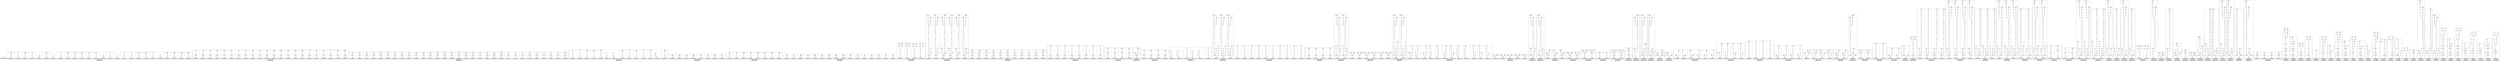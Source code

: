 strict digraph {
rankdir=BT
subgraph {
Stats [shape=plaintext]
cluster=true
label="Total loads executed: 10361602495\nTotal stores executed: 524915052"
}
subgraph {
subgraph {
{
rank=min
"0_0_290" [label="Load\n304948660"]
}
"0_0_288" [label="Phi"]
"0_0_290" -> "0_0_288"
"0_0_278" [label="Load\n30494866"]
"0_0_288" -> "0_0_278"
cluster=true
label="Dynamic executions: 304948660\nCaptured memory operations: 3.0%"
}
subgraph {
{
rank=min
"0_1_318" [label="Load\n30494866"]
}
"0_1_315" [label="Phi"]
"0_1_318" -> "0_1_315"
"0_1_278" [label="Load\n30494866"]
"0_1_315" -> "0_1_278"
cluster=true
label="Dynamic executions: 30494866\nCaptured memory operations: 0.5%"
color=red
}
subgraph {
"0_2_386" [label="Phi"]
"0_2_376" [label="Load\n30494866"]
"0_2_386" -> "0_2_376"
{
rank=min
"0_2_388" [label="Load\n304948660"]
}
"0_2_388" -> "0_2_386"
cluster=true
label="Dynamic executions: 304948660\nCaptured memory operations: 3.0%"
color=red
}
subgraph {
{
rank=min
"0_3_416" [label="Load\n30494866"]
}
"0_3_413" [label="Phi"]
"0_3_416" -> "0_3_413"
"0_3_376" [label="Load\n30494866"]
"0_3_413" -> "0_3_376"
cluster=true
label="Dynamic executions: 30494866\nCaptured memory operations: 0.5%"
color=red
}
subgraph {
{
rank=min
"0_4_567" [label="Load\n13673453"]
}
"0_4_566" [label="Phi"]
"0_4_567" -> "0_4_566"
"0_4_566" -> "0_4_567"
cluster=true
label="Dynamic executions: 13673453\nCaptured memory operations: 0.1%"
color=red
}
subgraph {
{
rank=min
"0_5_567" [label="Load\n13673453"]
}
"0_5_566" [label="Phi"]
"0_5_567" -> "0_5_566"
"0_5_563" [label="Load\n1"]
"0_5_566" -> "0_5_563"
cluster=true
label="Dynamic executions: 13673453\nCaptured memory operations: 0.1%"
color=red
}
subgraph {
{
rank=min
"0_10_1070" [label="Load\n13673453"]
}
"0_10_1069" [label="Phi"]
"0_10_1070" -> "0_10_1069"
"0_10_1063" [label="Load\n107614"]
"0_10_1069" -> "0_10_1063"
cluster=true
label="Dynamic executions: 13673453\nCaptured memory operations: 0.1%"
color=red
}
subgraph {
{
rank=min
"0_11_1079" [label="Load\n6948554249"]
}
"0_11_1078" [label="Phi"]
"0_11_1079" -> "0_11_1078"
"0_11_1072" [label="Load\n13673453"]
"0_11_1078" -> "0_11_1072"
cluster=true
label="Dynamic executions: 6948554249\nCaptured memory operations: 63.9%"
color=red
}
subgraph {
{
rank=min
"0_14_1313" [label="Load\n107614"]
}
"0_14_1312" [label="Phi"]
"0_14_1313" -> "0_14_1312"
"0_14_1307" [label="Load\n1"]
"0_14_1312" -> "0_14_1307"
cluster=true
label="Dynamic executions: 107614\nCaptured memory operations: 0.0%"
color=red
}
subgraph {
{
rank=min
"0_15_1340" [label="Load\n72271"]
}
"0_15_1312" [label="Phi"]
"0_15_1340" -> "0_15_1312"
"0_15_1307" [label="Load\n1"]
"0_15_1312" -> "0_15_1307"
cluster=true
label="Dynamic executions: 72271\nCaptured memory operations: 0.0%"
color=red
}
subgraph {
{
rank=min
"0_18_1411" [label="Load\n107614"]
}
"0_18_1410" [label="Phi"]
"0_18_1411" -> "0_18_1410"
"0_18_1410" -> "0_18_1411"
cluster=true
label="Dynamic executions: 107614\nCaptured memory operations: 0.0%"
color=red
}
subgraph {
{
rank=min
"0_19_1411" [label="Load\n107614"]
}
"0_19_1410" [label="Phi"]
"0_19_1411" -> "0_19_1410"
"0_19_1407" [label="Load\n1"]
"0_19_1410" -> "0_19_1407"
cluster=true
label="Dynamic executions: 107614\nCaptured memory operations: 0.0%"
color=red
}
subgraph {
"0_21_1510" [label="Phi"]
{
rank=min
"0_21_1511" [label="Load\n20840978"]
}
"0_21_1510" -> "0_21_1511"
"0_21_1511" -> "0_21_1510"
cluster=true
label="Dynamic executions: 20840978\nCaptured memory operations: 0.1%"
color=red
}
subgraph {
"0_22_1698" [label="Phi"]
"0_22_1583" [label="Load\n107614"]
"0_22_1698" -> "0_22_1583"
{
rank=min
"0_22_1701" [label="Load\n131071"]
}
"0_22_1701" -> "0_22_1698"
cluster=true
label="Dynamic executions: 131071\nCaptured memory operations: 0.0%"
color=red
}
subgraph {
{
rank=min
"0_23_1740" [label="Load\n1076140"]
}
"0_23_1738" [label="Phi"]
"0_23_1740" -> "0_23_1738"
"0_23_1727" [label="Load\n107614"]
"0_23_1738" -> "0_23_1727"
cluster=true
label="Dynamic executions: 1076140\nCaptured memory operations: 0.0%"
color=red
}
subgraph {
"0_24_1765" [label="Phi"]
"0_24_1727" [label="Load\n107614"]
"0_24_1765" -> "0_24_1727"
{
rank=min
"0_24_1768" [label="Load\n107614"]
}
"0_24_1768" -> "0_24_1765"
cluster=true
label="Dynamic executions: 107614\nCaptured memory operations: 0.0%"
color=red
}
subgraph {
{
rank=min
"0_25_2075" [label="Load\n1310560"]
}
"0_25_2073" [label="Phi"]
"0_25_2075" -> "0_25_2073"
"0_25_2062" [label="Load\n131056"]
"0_25_2073" -> "0_25_2062"
cluster=true
label="Dynamic executions: 1310560\nCaptured memory operations: 0.0%"
color=red
}
subgraph {
"0_26_2100" [label="Phi"]
"0_26_2062" [label="Load\n131056"]
"0_26_2100" -> "0_26_2062"
{
rank=min
"0_26_2103" [label="Load\n131056"]
}
"0_26_2103" -> "0_26_2100"
cluster=true
label="Dynamic executions: 131056\nCaptured memory operations: 0.0%"
color=red
}
subgraph {
{
rank=min
"0_27_2130" [label="Load\n131056"]
}
"0_27_2059" [label="Phi"]
"0_27_2130" -> "0_27_2059"
"0_27_2054" [label="Load\n13"]
"0_27_2059" -> "0_27_2054"
cluster=true
label="Dynamic executions: 131056\nCaptured memory operations: 0.0%"
color=red
}
subgraph {
"0_30_2230" [label="Phi"]
{
rank=min
"0_30_2231" [label="Load\n16075997"]
}
"0_30_2230" -> "0_30_2231"
"0_30_2231" -> "0_30_2230"
cluster=true
label="Dynamic executions: 16075997\nCaptured memory operations: 0.1%"
color=red
}
subgraph {
"0_31_2374" [label="Phi"]
"0_31_2344" [label="Load\n471845"]
"0_31_2374" -> "0_31_2344"
{
rank=min
"0_31_2375" [label="Load\n19559459"]
}
"0_31_2375" -> "0_31_2374"
cluster=true
label="Dynamic executions: 19559459\nCaptured memory operations: 0.1%"
color=red
}
subgraph {
{
rank=min
"0_32_2500" [label="Load\n9767104"]
}
"0_32_2499" [label="Phi"]
"0_32_2500" -> "0_32_2499"
"0_32_2499" -> "0_32_2500"
cluster=true
label="Dynamic executions: 9767104\nCaptured memory operations: 0.0%"
color=red
}
subgraph {
{
rank=min
"0_33_2764" [label="Load\n16777200"]
}
"0_33_2733" [label="Phi"]
"0_33_2764" -> "0_33_2733"
"0_33_2728" [label="Load\n20"]
"0_33_2733" -> "0_33_2728"
cluster=true
label="Dynamic executions: 16777200\nCaptured memory operations: 0.1%"
color=red
}
subgraph {
"0_38_3261" [label="Phi"]
"0_38_3467" [label="Load\n105630"]
"0_38_3261" -> "0_38_3467"
{
rank=min
"0_38_3262" [label="Load\n105630"]
}
"0_38_3262" -> "0_38_3261"
cluster=true
label="Dynamic executions: 105630\nCaptured memory operations: 0.0%"
color=red
}
subgraph {
{
rank=min
"0_39_3262" [label="Load\n105630"]
}
"0_39_3261" [label="Phi"]
"0_39_3262" -> "0_39_3261"
"0_39_3210" [label="Load\n1"]
"0_39_3261" -> "0_39_3210"
cluster=true
label="Dynamic executions: 105630\nCaptured memory operations: 0.0%"
color=red
}
subgraph {
{
rank=min
"0_40_3291" [label="Load\n13648443"]
}
"0_40_3290" [label="Phi"]
"0_40_3291" -> "0_40_3290"
"0_40_3283" [label="Load\n105630"]
"0_40_3290" -> "0_40_3283"
cluster=true
label="Dynamic executions: 13648443\nCaptured memory operations: 0.1%"
color=red
}
cluster=true
label="Static occurrences: 41\nDynamic executions: 7760624734\nCaptured memory operations: 72.7%"
}
subgraph {
subgraph {
{
rank=min
"1_0_300" [label="Load\n304948660"]
}
"1_0_299" [label="GetElementPtr"]
"1_0_300" -> "1_0_299"
"1_0_288" [label="Phi"]
"1_0_299" -> "1_0_288"
"1_0_278" [label="Load\n30494866"]
"1_0_288" -> "1_0_278"
cluster=true
label="Dynamic executions: 304948660\nCaptured memory operations: 3.0%"
color=red
}
subgraph {
"1_1_386" [label="Phi"]
"1_1_376" [label="Load\n30494866"]
"1_1_386" -> "1_1_376"
"1_1_397" [label="GetElementPtr"]
"1_1_397" -> "1_1_386"
{
rank=min
"1_1_398" [label="Load\n304948660"]
}
"1_1_398" -> "1_1_397"
cluster=true
label="Dynamic executions: 304948660\nCaptured memory operations: 3.0%"
color=red
}
subgraph {
{
rank=min
"1_4_1315" [label="Load\n107614"]
}
"1_4_1314" [label="GetElementPtr"]
"1_4_1315" -> "1_4_1314"
"1_4_1312" [label="Phi"]
"1_4_1314" -> "1_4_1312"
"1_4_1307" [label="Load\n1"]
"1_4_1312" -> "1_4_1307"
cluster=true
label="Dynamic executions: 107614\nCaptured memory operations: 0.0%"
color=red
}
subgraph {
"1_5_1318" [label="Phi"]
"1_5_1313" [label="Load\n107614"]
"1_5_1318" -> "1_5_1313"
{
rank=min
"1_5_1320" [label="Load\n13673453"]
}
"1_5_1319" [label="GetElementPtr"]
"1_5_1320" -> "1_5_1319"
"1_5_1319" -> "1_5_1318"
cluster=true
label="Dynamic executions: 13673453\nCaptured memory operations: 0.1%"
color=red
}
subgraph {
{
rank=min
"1_10_1413" [label="Load\n107614"]
}
"1_10_1412" [label="GetElementPtr"]
"1_10_1413" -> "1_10_1412"
"1_10_1410" [label="Phi"]
"1_10_1411" [label="Load\n107614"]
"1_10_1410" -> "1_10_1411"
"1_10_1412" -> "1_10_1410"
cluster=true
label="Dynamic executions: 107614\nCaptured memory operations: 0.0%"
color=red
}
subgraph {
{
rank=min
"1_11_1413" [label="Load\n107614"]
}
"1_11_1412" [label="GetElementPtr"]
"1_11_1413" -> "1_11_1412"
"1_11_1410" [label="Phi"]
"1_11_1412" -> "1_11_1410"
"1_11_1407" [label="Load\n1"]
"1_11_1410" -> "1_11_1407"
cluster=true
label="Dynamic executions: 107614\nCaptured memory operations: 0.0%"
color=red
}
subgraph {
"1_16_1495" [label="Phi"]
"1_16_1464" [label="Load\n60991028"]
"1_16_1495" -> "1_16_1464"
"1_16_1496" [label="GetElementPtr"]
"1_16_1496" -> "1_16_1495"
{
rank=min
"1_16_1497" [label="Load\n81832002"]
}
"1_16_1497" -> "1_16_1496"
cluster=true
label="Dynamic executions: 81832002\nCaptured memory operations: 1.3%"
color=red
}
subgraph {
"1_17_1495" [label="Phi"]
"1_17_1511" [label="Load\n20840978"]
"1_17_1495" -> "1_17_1511"
"1_17_1496" [label="GetElementPtr"]
"1_17_1496" -> "1_17_1495"
{
rank=min
"1_17_1497" [label="Load\n81832002"]
}
"1_17_1497" -> "1_17_1496"
cluster=true
label="Dynamic executions: 81832002\nCaptured memory operations: 0.9%"
color=red
}
subgraph {
"1_18_1495" [label="Phi"]
"1_18_1464" [label="Load\n60991028"]
"1_18_1495" -> "1_18_1464"
"1_18_1500" [label="GetElementPtr"]
"1_18_1500" -> "1_18_1495"
{
rank=min
"1_18_1501" [label="Load\n81832002"]
}
"1_18_1501" -> "1_18_1500"
cluster=true
label="Dynamic executions: 81832002\nCaptured memory operations: 1.3%"
color=red
}
subgraph {
"1_19_1500" [label="GetElementPtr"]
"1_19_1495" [label="Phi"]
"1_19_1500" -> "1_19_1495"
"1_19_1511" [label="Load\n20840978"]
"1_19_1495" -> "1_19_1511"
{
rank=min
"1_19_1501" [label="Load\n81832002"]
}
"1_19_1501" -> "1_19_1500"
cluster=true
label="Dynamic executions: 81832002\nCaptured memory operations: 0.9%"
color=red
}
subgraph {
"1_20_1495" [label="Phi"]
"1_20_1464" [label="Load\n60991028"]
"1_20_1495" -> "1_20_1464"
{
rank=min
"1_20_1506" [label="Load\n20949882"]
}
"1_20_1505" [label="GetElementPtr"]
"1_20_1506" -> "1_20_1505"
"1_20_1505" -> "1_20_1495"
cluster=true
label="Dynamic executions: 20949882\nCaptured memory operations: 0.7%"
color=red
}
subgraph {
{
rank=min
"1_21_1506" [label="Load\n20949882"]
}
"1_21_1505" [label="GetElementPtr"]
"1_21_1506" -> "1_21_1505"
"1_21_1495" [label="Phi"]
"1_21_1511" [label="Load\n20840978"]
"1_21_1495" -> "1_21_1511"
"1_21_1505" -> "1_21_1495"
cluster=true
label="Dynamic executions: 20949882\nCaptured memory operations: 0.3%"
color=red
}
subgraph {
"1_23_1698" [label="Phi"]
"1_23_1583" [label="Load\n107614"]
"1_23_1698" -> "1_23_1583"
"1_23_1704" [label="GetElementPtr"]
"1_23_1704" -> "1_23_1698"
{
rank=min
"1_23_1705" [label="Load\n131071"]
}
"1_23_1705" -> "1_23_1704"
cluster=true
label="Dynamic executions: 131071\nCaptured memory operations: 0.0%"
color=red
}
subgraph {
{
rank=min
"1_24_1750" [label="Load\n1076140"]
}
"1_24_1749" [label="GetElementPtr"]
"1_24_1750" -> "1_24_1749"
"1_24_1738" [label="Phi"]
"1_24_1727" [label="Load\n107614"]
"1_24_1738" -> "1_24_1727"
"1_24_1749" -> "1_24_1738"
cluster=true
label="Dynamic executions: 1076140\nCaptured memory operations: 0.0%"
color=red
}
subgraph {
"1_25_2061" [label="GetElementPtr"]
"1_25_2059" [label="Phi"]
"1_25_2061" -> "1_25_2059"
{
rank=min
"1_25_2062" [label="Load\n131056"]
}
"1_25_2062" -> "1_25_2061"
"1_25_2054" [label="Load\n13"]
"1_25_2059" -> "1_25_2054"
cluster=true
label="Dynamic executions: 131056\nCaptured memory operations: 0.0%"
color=red
}
subgraph {
{
rank=min
"1_26_2064" [label="Load\n131056"]
}
"1_26_2063" [label="GetElementPtr"]
"1_26_2064" -> "1_26_2063"
"1_26_2059" [label="Phi"]
"1_26_2063" -> "1_26_2059"
"1_26_2054" [label="Load\n13"]
"1_26_2059" -> "1_26_2054"
cluster=true
label="Dynamic executions: 131056\nCaptured memory operations: 0.0%"
color=red
}
subgraph {
"1_27_2084" [label="GetElementPtr"]
"1_27_2073" [label="Phi"]
"1_27_2084" -> "1_27_2073"
"1_27_2062" [label="Load\n131056"]
"1_27_2073" -> "1_27_2062"
{
rank=min
"1_27_2085" [label="Load\n1310560"]
}
"1_27_2085" -> "1_27_2084"
cluster=true
label="Dynamic executions: 1310560\nCaptured memory operations: 0.0%"
color=red
}
subgraph {
{
rank=min
"1_28_2329" [label="Load\n13673453"]
}
"1_28_2328" [label="GetElementPtr"]
"1_28_2329" -> "1_28_2328"
"1_28_2310" [label="Phi"]
"1_28_2328" -> "1_28_2310"
"1_28_2308" [label="Load\n471845"]
"1_28_2310" -> "1_28_2308"
cluster=true
label="Dynamic executions: 13673453\nCaptured memory operations: 0.1%"
color=red
}
subgraph {
{
rank=min
"1_29_2379" [label="Load\n19559459"]
}
"1_29_2378" [label="GetElementPtr"]
"1_29_2379" -> "1_29_2378"
"1_29_2374" [label="Phi"]
"1_29_2344" [label="Load\n471845"]
"1_29_2374" -> "1_29_2344"
"1_29_2378" -> "1_29_2374"
cluster=true
label="Dynamic executions: 19559459\nCaptured memory operations: 0.1%"
color=red
}
subgraph {
{
rank=min
"1_30_2408" [label="Load\n19559459"]
}
"1_30_2407" [label="GetElementPtr"]
"1_30_2408" -> "1_30_2407"
"1_30_2406" [label="Phi"]
"1_30_2407" -> "1_30_2406"
"1_30_2344" [label="Load\n471845"]
"1_30_2406" -> "1_30_2344"
cluster=true
label="Dynamic executions: 19559459\nCaptured memory operations: 0.1%"
color=red
}
subgraph {
"1_31_2735" [label="GetElementPtr"]
"1_31_2733" [label="Phi"]
"1_31_2735" -> "1_31_2733"
{
rank=min
"1_31_2736" [label="Load\n16777200"]
}
"1_31_2736" -> "1_31_2735"
"1_31_2728" [label="Load\n20"]
"1_31_2733" -> "1_31_2728"
cluster=true
label="Dynamic executions: 16777200\nCaptured memory operations: 0.1%"
color=red
}
subgraph {
"1_32_2742" [label="GetElementPtr"]
"1_32_2733" [label="Phi"]
"1_32_2742" -> "1_32_2733"
{
rank=min
"1_32_2743" [label="Load\n16777200"]
}
"1_32_2743" -> "1_32_2742"
"1_32_2728" [label="Load\n20"]
"1_32_2733" -> "1_32_2728"
cluster=true
label="Dynamic executions: 16777200\nCaptured memory operations: 0.1%"
color=red
}
cluster=true
label="Static occurrences: 33\nDynamic executions: 1082248061\nCaptured memory operations: 13.3%"
}
subgraph {
subgraph {
"2_10_270" [label="GetElementPtr"]
"2_10_269" [label="Load\n30494867"]
"2_10_270" -> "2_10_269"
{
rank=min
"2_10_271" [label="Load\n30494867"]
}
"2_10_271" -> "2_10_270"
cluster=true
label="Dynamic executions: 30494867\nCaptured memory operations: 0.5%"
color=red
}
subgraph {
{
rank=min
"2_15_657" [label="Load\n26903"]
}
"2_15_641" [label="GetElementPtr"]
"2_15_657" -> "2_15_641"
"2_15_624" [label="Load\n1"]
"2_15_641" -> "2_15_624"
cluster=true
label="Dynamic executions: 26903\nCaptured memory operations: 0.0%"
color=red
}
subgraph {
"2_16_642" [label="GetElementPtr"]
"2_16_624" [label="Load\n1"]
"2_16_642" -> "2_16_624"
{
rank=min
"2_16_658" [label="Load\n26903"]
}
"2_16_658" -> "2_16_642"
cluster=true
label="Dynamic executions: 26903\nCaptured memory operations: 0.0%"
color=red
}
subgraph {
{
rank=min
"2_17_661" [label="Load\n26903"]
}
"2_17_643" [label="GetElementPtr"]
"2_17_661" -> "2_17_643"
"2_17_624" [label="Load\n1"]
"2_17_643" -> "2_17_624"
cluster=true
label="Dynamic executions: 26903\nCaptured memory operations: 0.0%"
color=red
}
subgraph {
"2_18_644" [label="GetElementPtr"]
"2_18_624" [label="Load\n1"]
"2_18_644" -> "2_18_624"
{
rank=min
"2_18_662" [label="Load\n26903"]
}
"2_18_662" -> "2_18_644"
cluster=true
label="Dynamic executions: 26903\nCaptured memory operations: 0.0%"
color=red
}
subgraph {
{
rank=min
"2_40_1063" [label="Load\n107614"]
}
"2_40_1062" [label="GetElementPtr"]
"2_40_1063" -> "2_40_1062"
"2_40_1061" [label="Load\n107614"]
"2_40_1062" -> "2_40_1061"
cluster=true
label="Dynamic executions: 107614\nCaptured memory operations: 0.0%"
color=red
}
subgraph {
"2_41_1102" [label="GetElementPtr"]
"2_41_1101" [label="Load\n100"]
"2_41_1102" -> "2_41_1101"
{
rank=min
"2_41_1103" [label="Load\n100"]
}
"2_41_1103" -> "2_41_1102"
cluster=true
label="Dynamic executions: 100\nCaptured memory operations: 0.0%"
color=red
}
subgraph {
{
rank=min
"2_42_1112" [label="Load\n100"]
}
"2_42_1111" [label="GetElementPtr"]
"2_42_1112" -> "2_42_1111"
"2_42_1106" [label="Load\n100"]
"2_42_1111" -> "2_42_1106"
cluster=true
label="Dynamic executions: 100\nCaptured memory operations: 0.0%"
color=red
}
subgraph {
"2_43_1115" [label="GetElementPtr"]
"2_43_1106" [label="Load\n100"]
"2_43_1115" -> "2_43_1106"
{
rank=min
"2_43_1116" [label="Load\n100"]
}
"2_43_1116" -> "2_43_1115"
cluster=true
label="Dynamic executions: 100\nCaptured memory operations: 0.0%"
color=red
}
subgraph {
"2_53_1327" [label="GetElementPtr"]
"2_53_1320" [label="Load\n13673453"]
"2_53_1327" -> "2_53_1320"
{
rank=min
"2_53_1328" [label="Load\n13673453"]
}
"2_53_1328" -> "2_53_1327"
cluster=true
label="Dynamic executions: 13673453\nCaptured memory operations: 0.2%"
color=red
}
subgraph {
{
rank=min
"2_58_1515" [label="Load\n20840974"]
}
"2_58_1514" [label="GetElementPtr"]
"2_58_1515" -> "2_58_1514"
"2_58_1511" [label="Load\n20840978"]
"2_58_1514" -> "2_58_1511"
cluster=true
label="Dynamic executions: 20840974\nCaptured memory operations: 0.3%"
color=red
}
subgraph {
{
rank=min
"2_60_1861" [label="Load\n53163"]
}
"2_60_1860" [label="GetElementPtr"]
"2_60_1861" -> "2_60_1860"
"2_60_1857" [label="Load\n53164"]
"2_60_1860" -> "2_60_1857"
cluster=true
label="Dynamic executions: 53163\nCaptured memory operations: 0.0%"
color=red
}
subgraph {
{
rank=min
"2_61_2135" [label="Load\n131043"]
}
"2_61_2134" [label="GetElementPtr"]
"2_61_2135" -> "2_61_2134"
"2_61_2130" [label="Load\n131056"]
"2_61_2134" -> "2_61_2130"
cluster=true
label="Dynamic executions: 131043\nCaptured memory operations: 0.0%"
color=red
}
subgraph {
{
rank=min
"2_63_2215" [label="Load\n23740409"]
}
"2_63_2214" [label="GetElementPtr"]
"2_63_2215" -> "2_63_2214"
"2_63_2211" [label="Load\n23740409"]
"2_63_2214" -> "2_63_2211"
cluster=true
label="Dynamic executions: 23740409\nCaptured memory operations: 0.4%"
color=red
}
subgraph {
{
rank=min
"2_64_2218" [label="Load\n23740409"]
}
"2_64_2217" [label="GetElementPtr"]
"2_64_2218" -> "2_64_2217"
"2_64_2211" [label="Load\n23740409"]
"2_64_2217" -> "2_64_2211"
cluster=true
label="Dynamic executions: 23740409\nCaptured memory operations: 0.4%"
color=red
}
subgraph {
"2_65_2222" [label="GetElementPtr"]
"2_65_2211" [label="Load\n23740409"]
"2_65_2222" -> "2_65_2211"
{
rank=min
"2_65_2223" [label="Load\n11968229"]
}
"2_65_2223" -> "2_65_2222"
cluster=true
label="Dynamic executions: 11968229\nCaptured memory operations: 0.3%"
color=red
}
subgraph {
{
rank=min
"2_66_2235" [label="Load\n16075990"]
}
"2_66_2234" [label="GetElementPtr"]
"2_66_2235" -> "2_66_2234"
"2_66_2231" [label="Load\n16075997"]
"2_66_2234" -> "2_66_2231"
cluster=true
label="Dynamic executions: 16075990\nCaptured memory operations: 0.2%"
color=red
}
subgraph {
{
rank=min
"2_67_2239" [label="Load\n16075990"]
}
"2_67_2238" [label="GetElementPtr"]
"2_67_2239" -> "2_67_2238"
"2_67_2231" [label="Load\n16075997"]
"2_67_2238" -> "2_67_2231"
cluster=true
label="Dynamic executions: 16075990\nCaptured memory operations: 0.2%"
color=red
}
subgraph {
{
rank=min
"2_68_2242" [label="Load\n16075990"]
}
"2_68_2241" [label="GetElementPtr"]
"2_68_2242" -> "2_68_2241"
"2_68_2231" [label="Load\n16075997"]
"2_68_2241" -> "2_68_2231"
cluster=true
label="Dynamic executions: 16075990\nCaptured memory operations: 0.2%"
color=red
}
subgraph {
{
rank=min
"2_71_2484" [label="Load\n6918996"]
}
"2_71_2483" [label="GetElementPtr"]
"2_71_2484" -> "2_71_2483"
"2_71_2480" [label="Load\n6918996"]
"2_71_2483" -> "2_71_2480"
cluster=true
label="Dynamic executions: 6918996\nCaptured memory operations: 0.1%"
color=red
}
subgraph {
"2_72_2486" [label="GetElementPtr"]
"2_72_2480" [label="Load\n6918996"]
"2_72_2486" -> "2_72_2480"
{
rank=min
"2_72_2487" [label="Load\n6918996"]
}
"2_72_2487" -> "2_72_2486"
cluster=true
label="Dynamic executions: 6918996\nCaptured memory operations: 0.1%"
color=red
}
subgraph {
{
rank=min
"2_73_2492" [label="Load\n6918996"]
}
"2_73_2491" [label="GetElementPtr"]
"2_73_2492" -> "2_73_2491"
"2_73_2480" [label="Load\n6918996"]
"2_73_2491" -> "2_73_2480"
cluster=true
label="Dynamic executions: 6918996\nCaptured memory operations: 0.1%"
color=red
}
subgraph {
"2_74_2503" [label="GetElementPtr"]
"2_74_2500" [label="Load\n9767104"]
"2_74_2503" -> "2_74_2500"
{
rank=min
"2_74_2504" [label="Load\n9767097"]
}
"2_74_2504" -> "2_74_2503"
cluster=true
label="Dynamic executions: 9767097\nCaptured memory operations: 0.1%"
color=red
}
subgraph {
"2_75_2507" [label="GetElementPtr"]
"2_75_2500" [label="Load\n9767104"]
"2_75_2507" -> "2_75_2500"
{
rank=min
"2_75_2508" [label="Load\n9767097"]
}
"2_75_2508" -> "2_75_2507"
cluster=true
label="Dynamic executions: 9767097\nCaptured memory operations: 0.1%"
color=red
}
subgraph {
"2_76_2510" [label="GetElementPtr"]
"2_76_2500" [label="Load\n9767104"]
"2_76_2510" -> "2_76_2500"
{
rank=min
"2_76_2511" [label="Load\n9767097"]
}
"2_76_2511" -> "2_76_2510"
cluster=true
label="Dynamic executions: 9767097\nCaptured memory operations: 0.1%"
color=red
}
subgraph {
{
rank=min
"2_77_2542" [label="Load\n6754458"]
}
"2_77_2541" [label="GetElementPtr"]
"2_77_2542" -> "2_77_2541"
"2_77_2538" [label="Load\n6754459"]
"2_77_2541" -> "2_77_2538"
cluster=true
label="Dynamic executions: 6754458\nCaptured memory operations: 0.1%"
color=red
}
subgraph {
{
rank=min
"2_78_2769" [label="Load\n16777180"]
}
"2_78_2768" [label="GetElementPtr"]
"2_78_2769" -> "2_78_2768"
"2_78_2764" [label="Load\n16777200"]
"2_78_2768" -> "2_78_2764"
cluster=true
label="Dynamic executions: 16777180\nCaptured memory operations: 0.3%"
color=red
}
subgraph {
{
rank=min
"2_88_3146" [label="Load\n107614"]
}
"2_88_3145" [label="GetElementPtr"]
"2_88_3146" -> "2_88_3145"
"2_88_3144" [label="Load\n107614"]
"2_88_3145" -> "2_88_3144"
cluster=true
label="Dynamic executions: 107614\nCaptured memory operations: 0.0%"
color=red
}
subgraph {
{
rank=min
"2_91_3274" [label="Load\n1650"]
}
"2_91_3272" [label="GetElementPtr"]
"2_91_3274" -> "2_91_3272"
"2_91_3271" [label="Load\n1650"]
"2_91_3272" -> "2_91_3271"
cluster=true
label="Dynamic executions: 1650\nCaptured memory operations: 0.0%"
color=red
}
subgraph {
{
rank=min
"2_92_3309" [label="Load\n105629"]
}
"2_92_3288" [label="GetElementPtr"]
"2_92_3309" -> "2_92_3288"
"2_92_3262" [label="Load\n105630"]
"2_92_3288" -> "2_92_3262"
cluster=true
label="Dynamic executions: 105629\nCaptured memory operations: 0.0%"
color=red
}
subgraph {
{
rank=min
"2_93_3440" [label="Load\n1650"]
}
"2_93_3438" [label="GetElementPtr"]
"2_93_3440" -> "2_93_3438"
"2_93_3437" [label="Load\n1650"]
"2_93_3438" -> "2_93_3437"
cluster=true
label="Dynamic executions: 1650\nCaptured memory operations: 0.0%"
color=red
}
cluster=true
label="Static occurrences: 96\nDynamic executions: 246892529\nCaptured memory operations: 5.5%"
}
subgraph {
subgraph {
"3_2_1495" [label="Phi"]
"3_2_1464" [label="Load\n60991028"]
"3_2_1495" -> "3_2_1464"
{
rank=min
"3_2_1511" [label="Load\n20840978"]
}
"3_2_1510" [label="Phi"]
"3_2_1511" -> "3_2_1510"
"3_2_1510" -> "3_2_1495"
cluster=true
label="Dynamic executions: 20840978\nCaptured memory operations: 0.7%"
color=red
}
subgraph {
{
rank=min
"3_3_1511" [label="Load\n20840978"]
}
"3_3_1510" [label="Phi"]
"3_3_1511" -> "3_3_1510"
"3_3_1495" [label="Phi"]
"3_3_1495" -> "3_3_1511"
"3_3_1510" -> "3_3_1495"
cluster=true
label="Dynamic executions: 20840978\nCaptured memory operations: 0.1%"
color=red
}
subgraph {
"3_4_2059" [label="Phi"]
"3_4_2164" [label="Phi"]
"3_4_2059" -> "3_4_2164"
"3_4_2155" [label="Load\n103274"]
"3_4_2164" -> "3_4_2155"
{
rank=min
"3_4_2130" [label="Load\n131056"]
}
"3_4_2130" -> "3_4_2059"
cluster=true
label="Dynamic executions: 131056\nCaptured memory operations: 0.0%"
color=red
}
subgraph {
{
rank=min
"3_5_2155" [label="Load\n103274"]
}
"3_5_2149" [label="Phi"]
"3_5_2155" -> "3_5_2149"
"3_5_2059" [label="Phi"]
"3_5_2149" -> "3_5_2059"
"3_5_2054" [label="Load\n13"]
"3_5_2059" -> "3_5_2054"
cluster=true
label="Dynamic executions: 103274\nCaptured memory operations: 0.0%"
color=red
}
subgraph {
"3_6_2143" [label="Phi"]
"3_6_2130" [label="Load\n131056"]
"3_6_2143" -> "3_6_2130"
{
rank=min
"3_6_2155" [label="Load\n103274"]
}
"3_6_2149" [label="Phi"]
"3_6_2155" -> "3_6_2149"
"3_6_2149" -> "3_6_2143"
cluster=true
label="Dynamic executions: 103274\nCaptured memory operations: 0.0%"
color=red
}
subgraph {
"3_7_2143" [label="Phi"]
"3_7_2145" [label="Load\n0"]
"3_7_2143" -> "3_7_2145"
{
rank=min
"3_7_2155" [label="Load\n103274"]
}
"3_7_2149" [label="Phi"]
"3_7_2155" -> "3_7_2149"
"3_7_2149" -> "3_7_2143"
cluster=true
label="Dynamic executions: 103274\nCaptured memory operations: 0.0%"
color=red
}
subgraph {
"3_8_2230" [label="Phi"]
"3_8_2226" [label="Phi"]
"3_8_2230" -> "3_8_2226"
"3_8_2211" [label="Load\n23740409"]
"3_8_2226" -> "3_8_2211"
{
rank=min
"3_8_2231" [label="Load\n16075997"]
}
"3_8_2231" -> "3_8_2230"
cluster=true
label="Dynamic executions: 16075997\nCaptured memory operations: 0.3%"
color=red
}
subgraph {
"3_9_2230" [label="Phi"]
"3_9_2226" [label="Phi"]
"3_9_2230" -> "3_9_2226"
{
rank=min
"3_9_2231" [label="Load\n16075997"]
}
"3_9_2226" -> "3_9_2231"
"3_9_2231" -> "3_9_2230"
cluster=true
label="Dynamic executions: 16075997\nCaptured memory operations: 0.1%"
color=red
}
subgraph {
"3_10_2495" [label="Phi"]
{
rank=min
"3_10_2500" [label="Load\n9767104"]
}
"3_10_2495" -> "3_10_2500"
"3_10_2499" [label="Phi"]
"3_10_2499" -> "3_10_2495"
"3_10_2500" -> "3_10_2499"
cluster=true
label="Dynamic executions: 9767104\nCaptured memory operations: 0.0%"
color=red
}
subgraph {
"3_11_2499" [label="Phi"]
"3_11_2495" [label="Phi"]
"3_11_2499" -> "3_11_2495"
{
rank=min
"3_11_2500" [label="Load\n9767104"]
}
"3_11_2500" -> "3_11_2499"
"3_11_2480" [label="Load\n6918996"]
"3_11_2495" -> "3_11_2480"
cluster=true
label="Dynamic executions: 9767104\nCaptured memory operations: 0.1%"
color=red
}
subgraph {
"3_12_2733" [label="Phi"]
"3_12_2798" [label="Phi"]
"3_12_2733" -> "3_12_2798"
"3_12_2789" [label="Load\n13201664"]
"3_12_2798" -> "3_12_2789"
{
rank=min
"3_12_2764" [label="Load\n16777200"]
}
"3_12_2764" -> "3_12_2733"
cluster=true
label="Dynamic executions: 16777200\nCaptured memory operations: 0.2%"
color=red
}
subgraph {
"3_13_2783" [label="Phi"]
"3_13_2777" [label="Phi"]
"3_13_2783" -> "3_13_2777"
"3_13_2764" [label="Load\n16777200"]
"3_13_2777" -> "3_13_2764"
{
rank=min
"3_13_2789" [label="Load\n13201664"]
}
"3_13_2789" -> "3_13_2783"
cluster=true
label="Dynamic executions: 13201664\nCaptured memory operations: 0.2%"
color=red
}
subgraph {
"3_14_2783" [label="Phi"]
"3_14_2777" [label="Phi"]
"3_14_2783" -> "3_14_2777"
{
rank=min
"3_14_2789" [label="Load\n13201664"]
}
"3_14_2789" -> "3_14_2783"
"3_14_2779" [label="Load\n0"]
"3_14_2777" -> "3_14_2779"
cluster=true
label="Dynamic executions: 13201664\nCaptured memory operations: 0.1%"
color=red
}
subgraph {
"3_15_2783" [label="Phi"]
"3_15_2733" [label="Phi"]
"3_15_2783" -> "3_15_2733"
{
rank=min
"3_15_2789" [label="Load\n13201664"]
}
"3_15_2789" -> "3_15_2783"
"3_15_2728" [label="Load\n20"]
"3_15_2733" -> "3_15_2728"
cluster=true
label="Dynamic executions: 13201664\nCaptured memory operations: 0.1%"
color=red
}
cluster=true
label="Static occurrences: 16\nDynamic executions: 150191228\nCaptured memory operations: 3.0%"
}
subgraph {
subgraph {
{
rank=min
"4_14_1323" [label="Load\n13673453"]
}
"4_14_1320" [label="Load\n13673453"]
"4_14_1323" -> "4_14_1320"
cluster=true
label="Dynamic executions: 13673453\nCaptured memory operations: 0.2%"
color=red
}
subgraph {
{
rank=min
"4_16_1464" [label="Load\n60991028"]
}
"4_16_1461" [label="Load\n61097346"]
"4_16_1464" -> "4_16_1461"
cluster=true
label="Dynamic executions: 60991028\nCaptured memory operations: 1.1%"
color=red
}
subgraph {
{
rank=min
"4_19_1870" [label="Load\n54450"]
}
"4_19_1853" [label="Load\n107614"]
"4_19_1870" -> "4_19_1853"
cluster=true
label="Dynamic executions: 54450\nCaptured memory operations: 0.0%"
color=red
}
subgraph {
{
rank=min
"4_20_2157" [label="Load\n27782"]
}
"4_20_2151" [label="Load\n131056"]
"4_20_2157" -> "4_20_2151"
cluster=true
label="Dynamic executions: 27782\nCaptured memory operations: 0.0%"
color=red
}
subgraph {
{
rank=min
"4_21_2211" [label="Load\n23740409"]
}
"4_21_2208" [label="Load\n30494865"]
"4_21_2211" -> "4_21_2208"
cluster=true
label="Dynamic executions: 23740409\nCaptured memory operations: 0.4%"
color=red
}
subgraph {
{
rank=min
"4_25_2480" [label="Load\n6918996"]
}
"4_25_2477" [label="Load\n13673452"]
"4_25_2480" -> "4_25_2477"
cluster=true
label="Dynamic executions: 6918996\nCaptured memory operations: 0.1%"
color=red
}
subgraph {
{
rank=min
"4_26_2551" [label="Load\n6918994"]
}
"4_26_2534" [label="Load\n13673453"]
"4_26_2551" -> "4_26_2534"
cluster=true
label="Dynamic executions: 6918994\nCaptured memory operations: 0.1%"
color=red
}
subgraph {
{
rank=min
"4_27_2791" [label="Load\n3575536"]
}
"4_27_2785" [label="Load\n16777200"]
"4_27_2791" -> "4_27_2785"
cluster=true
label="Dynamic executions: 3575536\nCaptured memory operations: 0.1%"
color=red
}
cluster=true
label="Static occurrences: 39\nDynamic executions: 115900650\nCaptured memory operations: 2.8%"
}
subgraph {
subgraph {
{
rank=min
"5_0_473" [label="Store\n30494866"]
}
"5_0_375" [label="Phi"]
"5_0_473" -> "5_0_375"
"5_0_373" [label="Load\n30452133"]
"5_0_375" -> "5_0_373"
cluster=true
label="Dynamic executions: 30494866\nCaptured memory operations: 0.5%"
color=red
}
subgraph {
{
rank=min
"5_1_474" [label="Store\n30494866"]
}
"5_1_471" [label="Phi"]
"5_1_474" -> "5_1_471"
"5_1_469" [label="Load\n30429985"]
"5_1_471" -> "5_1_469"
cluster=true
label="Dynamic executions: 30494866\nCaptured memory operations: 0.5%"
color=red
}
subgraph {
{
rank=min
"5_2_521" [label="Store\n13673453"]
}
"5_2_375" [label="Phi"]
"5_2_521" -> "5_2_375"
"5_2_373" [label="Load\n30452133"]
"5_2_375" -> "5_2_373"
cluster=true
label="Dynamic executions: 13673453\nCaptured memory operations: 0.4%"
color=red
}
subgraph {
{
rank=min
"5_3_522" [label="Store\n13673453"]
}
"5_3_471" [label="Phi"]
"5_3_522" -> "5_3_471"
"5_3_469" [label="Load\n30429985"]
"5_3_471" -> "5_3_469"
cluster=true
label="Dynamic executions: 13673453\nCaptured memory operations: 0.4%"
color=red
}
subgraph {
{
rank=min
"5_4_1885" [label="Store\n107614"]
}
"5_4_1884" [label="Phi"]
"5_4_1885" -> "5_4_1884"
"5_4_1872" [label="Load\n54450"]
"5_4_1884" -> "5_4_1872"
cluster=true
label="Dynamic executions: 107614\nCaptured memory operations: 0.0%"
color=red
}
subgraph {
{
rank=min
"5_6_2559" [label="Store\n13673453"]
}
"5_6_2558" [label="Phi"]
"5_6_2559" -> "5_6_2558"
"5_6_2553" [label="Load\n6918994"]
"5_6_2558" -> "5_6_2553"
cluster=true
label="Dynamic executions: 13673453\nCaptured memory operations: 0.1%"
color=red
}
subgraph {
{
rank=min
"5_8_3280" [label="Store\n105630"]
}
"5_8_3279" [label="Phi"]
"5_8_3280" -> "5_8_3279"
"5_8_3274" [label="Load\n1650"]
"5_8_3279" -> "5_8_3274"
cluster=true
label="Dynamic executions: 105630\nCaptured memory operations: 0.0%"
color=red
}
subgraph {
{
rank=min
"5_9_3446" [label="Store\n105629"]
}
"5_9_3445" [label="Phi"]
"5_9_3446" -> "5_9_3445"
"5_9_3440" [label="Load\n1650"]
"5_9_3445" -> "5_9_3440"
cluster=true
label="Dynamic executions: 105629\nCaptured memory operations: 0.0%"
color=red
}
cluster=true
label="Static occurrences: 10\nDynamic executions: 102328999\nCaptured memory operations: 2.1%"
}
subgraph {
subgraph {
{
rank=min
"6_9_1702" [label="Store\n131071"]
}
"6_9_1701" [label="Load\n131071"]
"6_9_1702" -> "6_9_1701"
cluster=true
label="Dynamic executions: 131071\nCaptured memory operations: 0.0%"
color=red
}
subgraph {
{
rank=min
"6_10_1706" [label="Store\n131071"]
}
"6_10_1705" [label="Load\n131071"]
"6_10_1706" -> "6_10_1705"
cluster=true
label="Dynamic executions: 131071\nCaptured memory operations: 0.0%"
color=red
}
subgraph {
{
rank=min
"6_11_1806" [label="Store\n107614"]
}
"6_11_1804" [label="Load\n107614"]
"6_11_1806" -> "6_11_1804"
cluster=true
label="Dynamic executions: 107614\nCaptured memory operations: 0.0%"
color=red
}
subgraph {
{
rank=min
"6_12_1812" [label="Store\n107614"]
}
"6_12_1811" [label="Load\n107614"]
"6_12_1812" -> "6_12_1811"
cluster=true
label="Dynamic executions: 107614\nCaptured memory operations: 0.0%"
color=red
}
subgraph {
{
rank=min
"6_14_1828" [label="Store\n107614"]
}
"6_14_1826" [label="Load\n107614"]
"6_14_1828" -> "6_14_1826"
cluster=true
label="Dynamic executions: 107614\nCaptured memory operations: 0.0%"
color=red
}
subgraph {
{
rank=min
"6_15_1868" [label="Store\n53164"]
}
"6_15_1867" [label="Load\n53164"]
"6_15_1868" -> "6_15_1867"
cluster=true
label="Dynamic executions: 53164\nCaptured memory operations: 0.0%"
color=red
}
subgraph {
{
rank=min
"6_16_1871" [label="Store\n54450"]
}
"6_16_1870" [label="Load\n54450"]
"6_16_1871" -> "6_16_1870"
cluster=true
label="Dynamic executions: 54450\nCaptured memory operations: 0.0%"
color=red
}
subgraph {
{
rank=min
"6_17_2262" [label="Store\n13673453"]
}
"6_17_2260" [label="Load\n13673453"]
"6_17_2262" -> "6_17_2260"
cluster=true
label="Dynamic executions: 13673453\nCaptured memory operations: 0.2%"
color=red
}
subgraph {
{
rank=min
"6_20_2284" [label="Store\n13673453"]
}
"6_20_2282" [label="Load\n13673453"]
"6_20_2284" -> "6_20_2282"
cluster=true
label="Dynamic executions: 13673453\nCaptured memory operations: 0.2%"
color=red
}
subgraph {
{
rank=min
"6_21_2334" [label="Store\n13673453"]
}
"6_21_2329" [label="Load\n13673453"]
"6_21_2334" -> "6_21_2329"
cluster=true
label="Dynamic executions: 13673453\nCaptured memory operations: 0.2%"
color=red
}
subgraph {
{
rank=min
"6_22_2376" [label="Store\n19559459"]
}
"6_22_2375" [label="Load\n19559459"]
"6_22_2376" -> "6_22_2375"
cluster=true
label="Dynamic executions: 19559459\nCaptured memory operations: 0.3%"
color=red
}
subgraph {
{
rank=min
"6_23_2380" [label="Store\n19559459"]
}
"6_23_2379" [label="Load\n19559459"]
"6_23_2380" -> "6_23_2379"
cluster=true
label="Dynamic executions: 19559459\nCaptured memory operations: 0.3%"
color=red
}
subgraph {
{
rank=min
"6_26_2549" [label="Store\n6754459"]
}
"6_26_2548" [label="Load\n6754459"]
"6_26_2549" -> "6_26_2548"
cluster=true
label="Dynamic executions: 6754459\nCaptured memory operations: 0.1%"
color=red
}
subgraph {
{
rank=min
"6_27_2552" [label="Store\n6918994"]
}
"6_27_2551" [label="Load\n6918994"]
"6_27_2552" -> "6_27_2551"
cluster=true
label="Dynamic executions: 6918994\nCaptured memory operations: 0.1%"
color=red
}
subgraph {
{
rank=min
"6_43_3275" [label="Store\n1650"]
}
"6_43_3274" [label="Load\n1650"]
"6_43_3275" -> "6_43_3274"
cluster=true
label="Dynamic executions: 1650\nCaptured memory operations: 0.0%"
color=red
}
subgraph {
{
rank=min
"6_46_3441" [label="Store\n1650"]
}
"6_46_3440" [label="Load\n1650"]
"6_46_3441" -> "6_46_3440"
cluster=true
label="Dynamic executions: 1650\nCaptured memory operations: 0.0%"
color=red
}
cluster=true
label="Static occurrences: 51\nDynamic executions: 94508663\nCaptured memory operations: 1.7%"
}
subgraph {
subgraph {
{
rank=min
"7_0_473" [label="Store\n30494866"]
}
"7_0_375" [label="Phi"]
"7_0_473" -> "7_0_375"
"7_0_360" [label="PtrToInt"]
"7_0_357" [label="Load\n42733"]
"7_0_360" -> "7_0_357"
"7_0_363" [label="Add"]
"7_0_375" -> "7_0_363"
"7_0_361" [label="Sub"]
"7_0_361" -> "7_0_360"
"7_0_359" [label="PtrToInt"]
"7_0_361" -> "7_0_359"
"7_0_356" [label="Load\n42733"]
"7_0_359" -> "7_0_356"
"7_0_362" [label="SDiv"]
"7_0_363" -> "7_0_362"
"7_0_362" -> "7_0_361"
cluster=true
label="Dynamic executions: 30494866\nCaptured memory operations: 0.2%"
color=red
}
subgraph {
{
rank=min
"7_1_474" [label="Store\n30494866"]
}
"7_1_471" [label="Phi"]
"7_1_474" -> "7_1_471"
"7_1_461" [label="Add"]
"7_1_471" -> "7_1_461"
"7_1_459" [label="Sub"]
"7_1_458" [label="PtrToInt"]
"7_1_459" -> "7_1_458"
"7_1_460" [label="SDiv"]
"7_1_461" -> "7_1_460"
"7_1_460" -> "7_1_459"
"7_1_457" [label="PtrToInt"]
"7_1_459" -> "7_1_457"
"7_1_454" [label="Load\n64881"]
"7_1_457" -> "7_1_454"
"7_1_455" [label="Load\n64881"]
"7_1_458" -> "7_1_455"
cluster=true
label="Dynamic executions: 30494866\nCaptured memory operations: 0.2%"
color=red
}
subgraph {
"7_2_360" [label="PtrToInt"]
"7_2_357" [label="Load\n42733"]
"7_2_360" -> "7_2_357"
"7_2_375" [label="Phi"]
"7_2_363" [label="Add"]
"7_2_375" -> "7_2_363"
{
rank=min
"7_2_521" [label="Store\n13673453"]
}
"7_2_521" -> "7_2_375"
"7_2_361" [label="Sub"]
"7_2_359" [label="PtrToInt"]
"7_2_361" -> "7_2_359"
"7_2_356" [label="Load\n42733"]
"7_2_359" -> "7_2_356"
"7_2_361" -> "7_2_360"
"7_2_362" [label="SDiv"]
"7_2_363" -> "7_2_362"
"7_2_362" -> "7_2_361"
cluster=true
label="Dynamic executions: 13673453\nCaptured memory operations: 0.1%"
color=red
}
subgraph {
"7_3_459" [label="Sub"]
"7_3_458" [label="PtrToInt"]
"7_3_459" -> "7_3_458"
"7_3_471" [label="Phi"]
"7_3_461" [label="Add"]
"7_3_471" -> "7_3_461"
"7_3_460" [label="SDiv"]
"7_3_461" -> "7_3_460"
"7_3_460" -> "7_3_459"
"7_3_457" [label="PtrToInt"]
"7_3_459" -> "7_3_457"
{
rank=min
"7_3_522" [label="Store\n13673453"]
}
"7_3_522" -> "7_3_471"
"7_3_454" [label="Load\n64881"]
"7_3_457" -> "7_3_454"
"7_3_455" [label="Load\n64881"]
"7_3_458" -> "7_3_455"
cluster=true
label="Dynamic executions: 13673453\nCaptured memory operations: 0.1%"
color=red
}
cluster=true
label="Static occurrences: 4\nDynamic executions: 88336638\nCaptured memory operations: 0.8%"
}
subgraph {
subgraph {
"8_0_2182" [label="Mul"]
"8_0_2181" [label="Xor"]
"8_0_2182" -> "8_0_2181"
"8_0_2172" [label="Xor"]
"8_0_2171" [label="LShr"]
"8_0_2172" -> "8_0_2171"
"8_0_2170" [label="Mul"]
"8_0_2171" -> "8_0_2170"
"8_0_2169" [label="Load\n30494866"]
"8_0_2170" -> "8_0_2169"
"8_0_2191" [label="Xor"]
"8_0_2190" [label="LShr"]
"8_0_2191" -> "8_0_2190"
"8_0_2192" [label="Mul"]
"8_0_2192" -> "8_0_2191"
"8_0_2188" [label="Xor"]
"8_0_2187" [label="LShr"]
"8_0_2188" -> "8_0_2187"
"8_0_2183" [label="Add"]
"8_0_2183" -> "8_0_2182"
"8_0_2186" [label="Mul"]
"8_0_2187" -> "8_0_2186"
"8_0_2178" [label="LShr"]
"8_0_2177" [label="Mul"]
"8_0_2178" -> "8_0_2177"
"8_0_2189" [label="Mul"]
"8_0_2190" -> "8_0_2189"
"8_0_2173" [label="Mul"]
"8_0_2173" -> "8_0_2172"
"8_0_2180" [label="Mul"]
"8_0_2181" -> "8_0_2180"
"8_0_2185" [label="Xor"]
"8_0_2184" [label="LShr"]
"8_0_2185" -> "8_0_2184"
"8_0_2196" [label="And"]
"8_0_2195" [label="Add"]
"8_0_2196" -> "8_0_2195"
{
rank=min
"8_0_2208" [label="Load\n30494865"]
}
"8_0_2207" [label="GetElementPtr"]
"8_0_2208" -> "8_0_2207"
"8_0_2179" [label="Xor"]
"8_0_2180" -> "8_0_2179"
"8_0_2194" [label="Load\n30494866"]
"8_0_2195" -> "8_0_2194"
"8_0_2202" [label="Load\n30494865"]
"8_0_2207" -> "8_0_2202"
"8_0_2186" -> "8_0_2185"
"8_0_2179" -> "8_0_2178"
"8_0_2174" [label="Add"]
"8_0_2181" -> "8_0_2174"
"8_0_2207" -> "8_0_2196"
"8_0_2189" -> "8_0_2188"
"8_0_2176" [label="Load\n30494866"]
"8_0_2177" -> "8_0_2176"
"8_0_2184" -> "8_0_2183"
"8_0_2196" -> "8_0_2192"
"8_0_2174" -> "8_0_2173"
cluster=true
label="Dynamic executions: 30494865\nCaptured memory operations: 1.4%"
color=red
}
subgraph {
{
rank=min
"8_1_2477" [label="Load\n13673452"]
}
"8_1_2476" [label="GetElementPtr"]
"8_1_2477" -> "8_1_2476"
"8_1_2442" [label="Mul"]
"8_1_2441" [label="Xor"]
"8_1_2442" -> "8_1_2441"
"8_1_2453" [label="LShr"]
"8_1_2452" [label="Add"]
"8_1_2453" -> "8_1_2452"
"8_1_2458" [label="Mul"]
"8_1_2457" [label="Xor"]
"8_1_2458" -> "8_1_2457"
"8_1_2456" [label="LShr"]
"8_1_2457" -> "8_1_2456"
"8_1_2455" [label="Mul"]
"8_1_2456" -> "8_1_2455"
"8_1_2450" [label="Xor"]
"8_1_2449" [label="Mul"]
"8_1_2450" -> "8_1_2449"
"8_1_2454" [label="Xor"]
"8_1_2454" -> "8_1_2453"
"8_1_2460" [label="Xor"]
"8_1_2459" [label="LShr"]
"8_1_2460" -> "8_1_2459"
"8_1_2440" [label="LShr"]
"8_1_2441" -> "8_1_2440"
"8_1_2465" [label="And"]
"8_1_2464" [label="Add"]
"8_1_2465" -> "8_1_2464"
"8_1_2439" [label="Mul"]
"8_1_2440" -> "8_1_2439"
"8_1_2451" [label="Mul"]
"8_1_2452" -> "8_1_2451"
"8_1_2455" -> "8_1_2454"
"8_1_2461" [label="Mul"]
"8_1_2461" -> "8_1_2460"
"8_1_2476" -> "8_1_2465"
"8_1_2463" [label="Load\n13673453"]
"8_1_2464" -> "8_1_2463"
"8_1_2443" [label="Add"]
"8_1_2443" -> "8_1_2442"
"8_1_2448" [label="Xor"]
"8_1_2447" [label="LShr"]
"8_1_2448" -> "8_1_2447"
"8_1_2465" -> "8_1_2461"
"8_1_2446" [label="Mul"]
"8_1_2445" [label="Load\n13673453"]
"8_1_2446" -> "8_1_2445"
"8_1_2438" [label="Load\n13673453"]
"8_1_2439" -> "8_1_2438"
"8_1_2471" [label="Load\n13673452"]
"8_1_2476" -> "8_1_2471"
"8_1_2450" -> "8_1_2443"
"8_1_2451" -> "8_1_2450"
"8_1_2447" -> "8_1_2446"
"8_1_2459" -> "8_1_2458"
"8_1_2449" -> "8_1_2448"
cluster=true
label="Dynamic executions: 13673452\nCaptured memory operations: 0.6%"
color=red
}
subgraph {
"8_2_2442" [label="Mul"]
"8_2_2441" [label="Xor"]
"8_2_2442" -> "8_2_2441"
"8_2_2453" [label="LShr"]
"8_2_2452" [label="Add"]
"8_2_2453" -> "8_2_2452"
"8_2_2458" [label="Mul"]
"8_2_2457" [label="Xor"]
"8_2_2458" -> "8_2_2457"
"8_2_2530" [label="GetElementPtr"]
"8_2_2529" [label="And"]
"8_2_2530" -> "8_2_2529"
"8_2_2456" [label="LShr"]
"8_2_2457" -> "8_2_2456"
"8_2_2528" [label="Add"]
"8_2_2521" [label="Load\n13673453"]
"8_2_2528" -> "8_2_2521"
"8_2_2455" [label="Mul"]
"8_2_2456" -> "8_2_2455"
"8_2_2450" [label="Xor"]
"8_2_2449" [label="Mul"]
"8_2_2450" -> "8_2_2449"
"8_2_2454" [label="Xor"]
"8_2_2454" -> "8_2_2453"
"8_2_2529" -> "8_2_2528"
"8_2_2460" [label="Xor"]
"8_2_2459" [label="LShr"]
"8_2_2460" -> "8_2_2459"
"8_2_2440" [label="LShr"]
"8_2_2441" -> "8_2_2440"
{
rank=min
"8_2_2534" [label="Load\n13673453"]
}
"8_2_2534" -> "8_2_2530"
"8_2_2439" [label="Mul"]
"8_2_2440" -> "8_2_2439"
"8_2_2461" [label="Mul"]
"8_2_2529" -> "8_2_2461"
"8_2_2451" [label="Mul"]
"8_2_2452" -> "8_2_2451"
"8_2_2455" -> "8_2_2454"
"8_2_2461" -> "8_2_2460"
"8_2_2443" [label="Add"]
"8_2_2443" -> "8_2_2442"
"8_2_2448" [label="Xor"]
"8_2_2447" [label="LShr"]
"8_2_2448" -> "8_2_2447"
"8_2_2446" [label="Mul"]
"8_2_2445" [label="Load\n13673453"]
"8_2_2446" -> "8_2_2445"
"8_2_2523" [label="Load\n13673453"]
"8_2_2530" -> "8_2_2523"
"8_2_2438" [label="Load\n13673453"]
"8_2_2439" -> "8_2_2438"
"8_2_2450" -> "8_2_2443"
"8_2_2451" -> "8_2_2450"
"8_2_2447" -> "8_2_2446"
"8_2_2459" -> "8_2_2458"
"8_2_2449" -> "8_2_2448"
cluster=true
label="Dynamic executions: 13673453\nCaptured memory operations: 0.6%"
color=red
}
subgraph {
"8_3_2442" [label="Mul"]
"8_3_2441" [label="Xor"]
"8_3_2442" -> "8_3_2441"
"8_3_2453" [label="LShr"]
"8_3_2452" [label="Add"]
"8_3_2453" -> "8_3_2452"
"8_3_2458" [label="Mul"]
"8_3_2457" [label="Xor"]
"8_3_2458" -> "8_3_2457"
"8_3_2530" [label="GetElementPtr"]
"8_3_2529" [label="And"]
"8_3_2530" -> "8_3_2529"
"8_3_2456" [label="LShr"]
"8_3_2457" -> "8_3_2456"
"8_3_2528" [label="Add"]
"8_3_2521" [label="Load\n13673453"]
"8_3_2528" -> "8_3_2521"
"8_3_2455" [label="Mul"]
"8_3_2456" -> "8_3_2455"
"8_3_2450" [label="Xor"]
"8_3_2449" [label="Mul"]
"8_3_2450" -> "8_3_2449"
"8_3_2454" [label="Xor"]
"8_3_2454" -> "8_3_2453"
"8_3_2529" -> "8_3_2528"
"8_3_2460" [label="Xor"]
"8_3_2459" [label="LShr"]
"8_3_2460" -> "8_3_2459"
{
rank=min
"8_3_2553" [label="Load\n6918994"]
}
"8_3_2553" -> "8_3_2530"
"8_3_2440" [label="LShr"]
"8_3_2441" -> "8_3_2440"
"8_3_2439" [label="Mul"]
"8_3_2440" -> "8_3_2439"
"8_3_2461" [label="Mul"]
"8_3_2529" -> "8_3_2461"
"8_3_2451" [label="Mul"]
"8_3_2452" -> "8_3_2451"
"8_3_2455" -> "8_3_2454"
"8_3_2461" -> "8_3_2460"
"8_3_2443" [label="Add"]
"8_3_2443" -> "8_3_2442"
"8_3_2448" [label="Xor"]
"8_3_2447" [label="LShr"]
"8_3_2448" -> "8_3_2447"
"8_3_2446" [label="Mul"]
"8_3_2445" [label="Load\n13673453"]
"8_3_2446" -> "8_3_2445"
"8_3_2523" [label="Load\n13673453"]
"8_3_2530" -> "8_3_2523"
"8_3_2438" [label="Load\n13673453"]
"8_3_2439" -> "8_3_2438"
"8_3_2450" -> "8_3_2443"
"8_3_2451" -> "8_3_2450"
"8_3_2447" -> "8_3_2446"
"8_3_2459" -> "8_3_2458"
"8_3_2449" -> "8_3_2448"
cluster=true
label="Dynamic executions: 6918994\nCaptured memory operations: 0.5%"
color=red
}
subgraph {
"8_4_2755" [label="Xor"]
"8_4_2754" [label="LShr"]
"8_4_2755" -> "8_4_2754"
"8_4_2748" [label="Xor"]
"8_4_2741" [label="Add"]
"8_4_2748" -> "8_4_2741"
"8_4_2749" [label="Mul"]
"8_4_2749" -> "8_4_2748"
"8_4_2744" [label="Mul"]
"8_4_2743" [label="Load\n16777200"]
"8_4_2744" -> "8_4_2743"
"8_4_2739" [label="Xor"]
"8_4_2738" [label="LShr"]
"8_4_2739" -> "8_4_2738"
"8_4_2756" [label="Mul"]
"8_4_2756" -> "8_4_2755"
"8_4_2759" [label="Mul"]
"8_4_2758" [label="Xor"]
"8_4_2759" -> "8_4_2758"
"8_4_2757" [label="LShr"]
"8_4_2758" -> "8_4_2757"
"8_4_2747" [label="Mul"]
"8_4_2748" -> "8_4_2747"
{
rank=min
"8_4_2785" [label="Load\n16777200"]
}
"8_4_2784" [label="GetElementPtr"]
"8_4_2785" -> "8_4_2784"
"8_4_2760" [label="And"]
"8_4_2784" -> "8_4_2760"
"8_4_2737" [label="Mul"]
"8_4_2736" [label="Load\n16777200"]
"8_4_2737" -> "8_4_2736"
"8_4_2731" [label="Add"]
"8_4_2726" [label="Load\n20"]
"8_4_2731" -> "8_4_2726"
"8_4_2760" -> "8_4_2731"
"8_4_2746" [label="Xor"]
"8_4_2747" -> "8_4_2746"
"8_4_2740" [label="Mul"]
"8_4_2741" -> "8_4_2740"
"8_4_2751" [label="LShr"]
"8_4_2750" [label="Add"]
"8_4_2751" -> "8_4_2750"
"8_4_2740" -> "8_4_2739"
"8_4_2720" [label="Load\n20"]
"8_4_2784" -> "8_4_2720"
"8_4_2752" [label="Xor"]
"8_4_2752" -> "8_4_2751"
"8_4_2745" [label="LShr"]
"8_4_2745" -> "8_4_2744"
"8_4_2753" [label="Mul"]
"8_4_2753" -> "8_4_2752"
"8_4_2754" -> "8_4_2753"
"8_4_2738" -> "8_4_2737"
"8_4_2750" -> "8_4_2749"
"8_4_2746" -> "8_4_2745"
"8_4_2760" -> "8_4_2759"
"8_4_2757" -> "8_4_2756"
cluster=true
label="Dynamic executions: 16777200\nCaptured memory operations: 0.4%"
color=red
}
subgraph {
"8_5_2755" [label="Xor"]
"8_5_2754" [label="LShr"]
"8_5_2755" -> "8_5_2754"
"8_5_2748" [label="Xor"]
"8_5_2741" [label="Add"]
"8_5_2748" -> "8_5_2741"
"8_5_2749" [label="Mul"]
"8_5_2749" -> "8_5_2748"
"8_5_2744" [label="Mul"]
"8_5_2743" [label="Load\n16777200"]
"8_5_2744" -> "8_5_2743"
"8_5_2739" [label="Xor"]
"8_5_2738" [label="LShr"]
"8_5_2739" -> "8_5_2738"
{
rank=min
"8_5_2794" [label="Load\n3575536"]
}
"8_5_2784" [label="GetElementPtr"]
"8_5_2794" -> "8_5_2784"
"8_5_2756" [label="Mul"]
"8_5_2756" -> "8_5_2755"
"8_5_2759" [label="Mul"]
"8_5_2758" [label="Xor"]
"8_5_2759" -> "8_5_2758"
"8_5_2757" [label="LShr"]
"8_5_2758" -> "8_5_2757"
"8_5_2747" [label="Mul"]
"8_5_2748" -> "8_5_2747"
"8_5_2760" [label="And"]
"8_5_2784" -> "8_5_2760"
"8_5_2737" [label="Mul"]
"8_5_2736" [label="Load\n16777200"]
"8_5_2737" -> "8_5_2736"
"8_5_2731" [label="Add"]
"8_5_2726" [label="Load\n20"]
"8_5_2731" -> "8_5_2726"
"8_5_2760" -> "8_5_2731"
"8_5_2746" [label="Xor"]
"8_5_2747" -> "8_5_2746"
"8_5_2740" [label="Mul"]
"8_5_2741" -> "8_5_2740"
"8_5_2751" [label="LShr"]
"8_5_2750" [label="Add"]
"8_5_2751" -> "8_5_2750"
"8_5_2740" -> "8_5_2739"
"8_5_2720" [label="Load\n20"]
"8_5_2784" -> "8_5_2720"
"8_5_2752" [label="Xor"]
"8_5_2752" -> "8_5_2751"
"8_5_2745" [label="LShr"]
"8_5_2745" -> "8_5_2744"
"8_5_2753" [label="Mul"]
"8_5_2753" -> "8_5_2752"
"8_5_2754" -> "8_5_2753"
"8_5_2738" -> "8_5_2737"
"8_5_2750" -> "8_5_2749"
"8_5_2746" -> "8_5_2745"
"8_5_2760" -> "8_5_2759"
"8_5_2757" -> "8_5_2756"
cluster=true
label="Dynamic executions: 3575536\nCaptured memory operations: 0.3%"
color=red
}
cluster=true
label="Static occurrences: 6\nDynamic executions: 85113500\nCaptured memory operations: 4.0%"
}
subgraph {
subgraph {
"9_4_272" [label="GetElementPtr"]
"9_4_271" [label="Load\n30494867"]
"9_4_272" -> "9_4_271"
"9_4_273" [label="GetElementPtr"]
"9_4_273" -> "9_4_272"
{
rank=min
"9_4_274" [label="Load\n30494867"]
}
"9_4_274" -> "9_4_273"
cluster=true
label="Dynamic executions: 30494867\nCaptured memory operations: 0.5%"
color=red
}
subgraph {
{
rank=min
"9_6_649" [label="Load\n26903"]
}
"9_6_645" [label="GetElementPtr"]
"9_6_649" -> "9_6_645"
"9_6_641" [label="GetElementPtr"]
"9_6_645" -> "9_6_641"
"9_6_624" [label="Load\n1"]
"9_6_641" -> "9_6_624"
cluster=true
label="Dynamic executions: 26903\nCaptured memory operations: 0.0%"
color=red
}
subgraph {
{
rank=min
"9_7_650" [label="Load\n26903"]
}
"9_7_646" [label="GetElementPtr"]
"9_7_650" -> "9_7_646"
"9_7_642" [label="GetElementPtr"]
"9_7_646" -> "9_7_642"
"9_7_624" [label="Load\n1"]
"9_7_642" -> "9_7_624"
cluster=true
label="Dynamic executions: 26903\nCaptured memory operations: 0.0%"
color=red
}
subgraph {
{
rank=min
"9_8_653" [label="Load\n26903"]
}
"9_8_647" [label="GetElementPtr"]
"9_8_653" -> "9_8_647"
"9_8_643" [label="GetElementPtr"]
"9_8_624" [label="Load\n1"]
"9_8_643" -> "9_8_624"
"9_8_647" -> "9_8_643"
cluster=true
label="Dynamic executions: 26903\nCaptured memory operations: 0.0%"
color=red
}
subgraph {
"9_9_644" [label="GetElementPtr"]
"9_9_624" [label="Load\n1"]
"9_9_644" -> "9_9_624"
"9_9_648" [label="GetElementPtr"]
"9_9_648" -> "9_9_644"
{
rank=min
"9_9_654" [label="Load\n26903"]
}
"9_9_654" -> "9_9_648"
cluster=true
label="Dynamic executions: 26903\nCaptured memory operations: 0.0%"
color=red
}
subgraph {
"9_15_1064" [label="GetElementPtr"]
"9_15_1062" [label="GetElementPtr"]
"9_15_1064" -> "9_15_1062"
{
rank=min
"9_15_1065" [label="Load\n107614"]
}
"9_15_1065" -> "9_15_1064"
"9_15_1061" [label="Load\n107614"]
"9_15_1062" -> "9_15_1061"
cluster=true
label="Dynamic executions: 107614\nCaptured memory operations: 0.0%"
color=red
}
subgraph {
{
rank=min
"9_16_1106" [label="Load\n100"]
}
"9_16_1105" [label="GetElementPtr"]
"9_16_1106" -> "9_16_1105"
"9_16_1104" [label="GetElementPtr"]
"9_16_1103" [label="Load\n100"]
"9_16_1104" -> "9_16_1103"
"9_16_1105" -> "9_16_1104"
cluster=true
label="Dynamic executions: 100\nCaptured memory operations: 0.0%"
color=red
}
subgraph {
"9_19_2252" [label="GetElementPtr"]
"9_19_2251" [label="Load\n13673453"]
"9_19_2252" -> "9_19_2251"
{
rank=min
"9_19_2292" [label="Load\n13673453"]
}
"9_19_2291" [label="GetElementPtr"]
"9_19_2292" -> "9_19_2291"
"9_19_2291" -> "9_19_2252"
cluster=true
label="Dynamic executions: 13673453\nCaptured memory operations: 0.2%"
color=red
}
subgraph {
"9_20_2293" [label="GetElementPtr"]
"9_20_2252" [label="GetElementPtr"]
"9_20_2293" -> "9_20_2252"
{
rank=min
"9_20_2294" [label="Load\n13673453"]
}
"9_20_2294" -> "9_20_2293"
"9_20_2251" [label="Load\n13673453"]
"9_20_2252" -> "9_20_2251"
cluster=true
label="Dynamic executions: 13673453\nCaptured memory operations: 0.2%"
color=red
}
subgraph {
"9_21_2252" [label="GetElementPtr"]
"9_21_2251" [label="Load\n13673453"]
"9_21_2252" -> "9_21_2251"
{
rank=min
"9_21_2303" [label="Load\n13201608"]
}
"9_21_2291" [label="GetElementPtr"]
"9_21_2303" -> "9_21_2291"
"9_21_2291" -> "9_21_2252"
cluster=true
label="Dynamic executions: 13201608\nCaptured memory operations: 0.2%"
color=red
}
subgraph {
{
rank=min
"9_22_2308" [label="Load\n471845"]
}
"9_22_2291" [label="GetElementPtr"]
"9_22_2308" -> "9_22_2291"
"9_22_2252" [label="GetElementPtr"]
"9_22_2251" [label="Load\n13673453"]
"9_22_2252" -> "9_22_2251"
"9_22_2291" -> "9_22_2252"
cluster=true
label="Dynamic executions: 471845\nCaptured memory operations: 0.1%"
color=red
}
cluster=true
label="Static occurrences: 23\nDynamic executions: 71730560\nCaptured memory operations: 1.4%"
}
subgraph {
subgraph {
"10_0_2061" [label="GetElementPtr"]
"10_0_2059" [label="Phi"]
"10_0_2061" -> "10_0_2059"
"10_0_2164" [label="Phi"]
"10_0_2059" -> "10_0_2164"
"10_0_2148" [label="Phi"]
"10_0_2145" [label="Load\n0"]
"10_0_2148" -> "10_0_2145"
{
rank=min
"10_0_2062" [label="Load\n131056"]
}
"10_0_2062" -> "10_0_2061"
"10_0_2164" -> "10_0_2148"
cluster=true
label="Dynamic executions: 131056\nCaptured memory operations: 0.0%"
color=red
}
subgraph {
"10_1_2061" [label="GetElementPtr"]
"10_1_2059" [label="Phi"]
"10_1_2061" -> "10_1_2059"
"10_1_2164" [label="Phi"]
"10_1_2059" -> "10_1_2164"
{
rank=min
"10_1_2062" [label="Load\n131056"]
}
"10_1_2062" -> "10_1_2061"
"10_1_2148" [label="Phi"]
"10_1_2130" [label="Load\n131056"]
"10_1_2148" -> "10_1_2130"
"10_1_2164" -> "10_1_2148"
cluster=true
label="Dynamic executions: 131056\nCaptured memory operations: 0.0%"
color=red
}
subgraph {
{
rank=min
"10_2_2064" [label="Load\n131056"]
}
"10_2_2063" [label="GetElementPtr"]
"10_2_2064" -> "10_2_2063"
"10_2_2059" [label="Phi"]
"10_2_2164" [label="Phi"]
"10_2_2059" -> "10_2_2164"
"10_2_2148" [label="Phi"]
"10_2_2145" [label="Load\n0"]
"10_2_2148" -> "10_2_2145"
"10_2_2063" -> "10_2_2059"
"10_2_2164" -> "10_2_2148"
cluster=true
label="Dynamic executions: 131056\nCaptured memory operations: 0.0%"
color=red
}
subgraph {
{
rank=min
"10_3_2064" [label="Load\n131056"]
}
"10_3_2063" [label="GetElementPtr"]
"10_3_2064" -> "10_3_2063"
"10_3_2059" [label="Phi"]
"10_3_2164" [label="Phi"]
"10_3_2059" -> "10_3_2164"
"10_3_2063" -> "10_3_2059"
"10_3_2148" [label="Phi"]
"10_3_2130" [label="Load\n131056"]
"10_3_2148" -> "10_3_2130"
"10_3_2164" -> "10_3_2148"
cluster=true
label="Dynamic executions: 131056\nCaptured memory operations: 0.0%"
color=red
}
subgraph {
"10_4_2735" [label="GetElementPtr"]
"10_4_2733" [label="Phi"]
"10_4_2735" -> "10_4_2733"
"10_4_2798" [label="Phi"]
"10_4_2733" -> "10_4_2798"
{
rank=min
"10_4_2736" [label="Load\n16777200"]
}
"10_4_2736" -> "10_4_2735"
"10_4_2782" [label="Phi"]
"10_4_2798" -> "10_4_2782"
"10_4_2779" [label="Load\n0"]
"10_4_2782" -> "10_4_2779"
cluster=true
label="Dynamic executions: 16777200\nCaptured memory operations: 0.1%"
color=red
}
subgraph {
"10_5_2735" [label="GetElementPtr"]
"10_5_2733" [label="Phi"]
"10_5_2735" -> "10_5_2733"
"10_5_2798" [label="Phi"]
"10_5_2733" -> "10_5_2798"
{
rank=min
"10_5_2736" [label="Load\n16777200"]
}
"10_5_2736" -> "10_5_2735"
"10_5_2782" [label="Phi"]
"10_5_2798" -> "10_5_2782"
"10_5_2764" [label="Load\n16777200"]
"10_5_2782" -> "10_5_2764"
cluster=true
label="Dynamic executions: 16777200\nCaptured memory operations: 0.3%"
color=red
}
subgraph {
"10_6_2733" [label="Phi"]
"10_6_2798" [label="Phi"]
"10_6_2733" -> "10_6_2798"
"10_6_2742" [label="GetElementPtr"]
"10_6_2742" -> "10_6_2733"
{
rank=min
"10_6_2743" [label="Load\n16777200"]
}
"10_6_2743" -> "10_6_2742"
"10_6_2782" [label="Phi"]
"10_6_2798" -> "10_6_2782"
"10_6_2779" [label="Load\n0"]
"10_6_2782" -> "10_6_2779"
cluster=true
label="Dynamic executions: 16777200\nCaptured memory operations: 0.1%"
color=red
}
subgraph {
"10_7_2733" [label="Phi"]
"10_7_2798" [label="Phi"]
"10_7_2733" -> "10_7_2798"
"10_7_2742" [label="GetElementPtr"]
"10_7_2742" -> "10_7_2733"
{
rank=min
"10_7_2743" [label="Load\n16777200"]
}
"10_7_2743" -> "10_7_2742"
"10_7_2782" [label="Phi"]
"10_7_2798" -> "10_7_2782"
"10_7_2764" [label="Load\n16777200"]
"10_7_2782" -> "10_7_2764"
cluster=true
label="Dynamic executions: 16777200\nCaptured memory operations: 0.3%"
color=red
}
cluster=true
label="Static occurrences: 8\nDynamic executions: 67633024\nCaptured memory operations: 0.9%"
}
subgraph {
subgraph {
{
rank=min
"11_0_318" [label="Load\n30494866"]
}
"11_0_315" [label="Phi"]
"11_0_318" -> "11_0_315"
"11_0_309" [label="GetElementPtr"]
"11_0_315" -> "11_0_309"
"11_0_288" [label="Phi"]
"11_0_278" [label="Load\n30494866"]
"11_0_288" -> "11_0_278"
"11_0_309" -> "11_0_288"
cluster=true
label="Dynamic executions: 30494866\nCaptured memory operations: 0.5%"
color=red
}
subgraph {
"11_1_386" [label="Phi"]
"11_1_376" [label="Load\n30494866"]
"11_1_386" -> "11_1_376"
{
rank=min
"11_1_416" [label="Load\n30494866"]
}
"11_1_413" [label="Phi"]
"11_1_416" -> "11_1_413"
"11_1_407" [label="GetElementPtr"]
"11_1_407" -> "11_1_386"
"11_1_413" -> "11_1_407"
cluster=true
label="Dynamic executions: 30494866\nCaptured memory operations: 0.5%"
color=red
}
subgraph {
"11_4_1765" [label="Phi"]
"11_4_1759" [label="GetElementPtr"]
"11_4_1765" -> "11_4_1759"
"11_4_1738" [label="Phi"]
"11_4_1759" -> "11_4_1738"
"11_4_1727" [label="Load\n107614"]
"11_4_1738" -> "11_4_1727"
{
rank=min
"11_4_1768" [label="Load\n107614"]
}
"11_4_1768" -> "11_4_1765"
cluster=true
label="Dynamic executions: 107614\nCaptured memory operations: 0.0%"
color=red
}
subgraph {
"11_5_2100" [label="Phi"]
"11_5_2094" [label="GetElementPtr"]
"11_5_2100" -> "11_5_2094"
{
rank=min
"11_5_2103" [label="Load\n131056"]
}
"11_5_2103" -> "11_5_2100"
"11_5_2073" [label="Phi"]
"11_5_2094" -> "11_5_2073"
"11_5_2062" [label="Load\n131056"]
"11_5_2073" -> "11_5_2062"
cluster=true
label="Dynamic executions: 131056\nCaptured memory operations: 0.0%"
color=red
}
cluster=true
label="Static occurrences: 6\nDynamic executions: 61228404\nCaptured memory operations: 1.1%"
}
subgraph {
subgraph {
"12_0_1460" [label="GetElementPtr"]
"12_0_1455" [label="Load\n61097346"]
"12_0_1460" -> "12_0_1455"
"12_0_1449" [label="And"]
"12_0_1460" -> "12_0_1449"
"12_0_1448" [label="Add"]
"12_0_1447" [label="Load\n61097348"]
"12_0_1448" -> "12_0_1447"
{
rank=min
"12_0_1461" [label="Load\n61097346"]
}
"12_0_1461" -> "12_0_1460"
"12_0_1449" -> "12_0_1448"
cluster=true
label="Dynamic executions: 61097346\nCaptured memory operations: 1.6%"
color=red
}
cluster=true
label="Static occurrences: 1\nDynamic executions: 61097346\nCaptured memory operations: 1.6%"
}
subgraph {
subgraph {
{
rank=min
"13_0_1336" [label="Store\n13673453"]
}
"13_0_1319" [label="GetElementPtr"]
"13_0_1336" -> "13_0_1319"
"13_0_1318" [label="Phi"]
"13_0_1313" [label="Load\n107614"]
"13_0_1318" -> "13_0_1313"
"13_0_1319" -> "13_0_1318"
cluster=true
label="Dynamic executions: 13673453\nCaptured memory operations: 0.1%"
color=red
}
subgraph {
"13_2_2374" [label="Phi"]
"13_2_2344" [label="Load\n471845"]
"13_2_2374" -> "13_2_2344"
{
rank=min
"13_2_2381" [label="Store\n19559459"]
}
"13_2_2378" [label="GetElementPtr"]
"13_2_2381" -> "13_2_2378"
"13_2_2378" -> "13_2_2374"
cluster=true
label="Dynamic executions: 19559459\nCaptured memory operations: 0.1%"
color=red
}
subgraph {
"13_3_2407" [label="GetElementPtr"]
"13_3_2406" [label="Phi"]
"13_3_2407" -> "13_3_2406"
"13_3_2344" [label="Load\n471845"]
"13_3_2406" -> "13_3_2344"
{
rank=min
"13_3_2424" [label="Store\n19559459"]
}
"13_3_2424" -> "13_3_2407"
cluster=true
label="Dynamic executions: 19559459\nCaptured memory operations: 0.1%"
color=red
}
subgraph {
"13_4_3431" [label="Phi"]
"13_4_3329" [label="Load\n1650"]
"13_4_3431" -> "13_4_3329"
"13_4_3433" [label="GetElementPtr"]
"13_4_3433" -> "13_4_3431"
{
rank=min
"13_4_3434" [label="Store\n1650"]
}
"13_4_3434" -> "13_4_3433"
cluster=true
label="Dynamic executions: 1650\nCaptured memory operations: 0.0%"
color=red
}
cluster=true
label="Static occurrences: 7\nDynamic executions: 52794021\nCaptured memory operations: 0.4%"
}
subgraph {
subgraph {
"14_0_2059" [label="Phi"]
"14_0_2164" [label="Phi"]
"14_0_2059" -> "14_0_2164"
"14_0_2148" [label="Phi"]
"14_0_2145" [label="Load\n0"]
"14_0_2148" -> "14_0_2145"
{
rank=min
"14_0_2130" [label="Load\n131056"]
}
"14_0_2130" -> "14_0_2059"
"14_0_2164" -> "14_0_2148"
cluster=true
label="Dynamic executions: 131056\nCaptured memory operations: 0.0%"
color=red
}
subgraph {
"14_1_2059" [label="Phi"]
"14_1_2164" [label="Phi"]
"14_1_2059" -> "14_1_2164"
{
rank=min
"14_1_2130" [label="Load\n131056"]
}
"14_1_2130" -> "14_1_2059"
"14_1_2148" [label="Phi"]
"14_1_2148" -> "14_1_2130"
"14_1_2164" -> "14_1_2148"
cluster=true
label="Dynamic executions: 131056\nCaptured memory operations: 0.0%"
color=red
}
subgraph {
"14_2_2059" [label="Phi"]
"14_2_2164" [label="Phi"]
"14_2_2059" -> "14_2_2164"
{
rank=min
"14_2_2155" [label="Load\n103274"]
}
"14_2_2164" -> "14_2_2155"
"14_2_2149" [label="Phi"]
"14_2_2155" -> "14_2_2149"
"14_2_2149" -> "14_2_2059"
cluster=true
label="Dynamic executions: 103274\nCaptured memory operations: 0.0%"
color=red
}
subgraph {
"14_3_2733" [label="Phi"]
"14_3_2798" [label="Phi"]
"14_3_2733" -> "14_3_2798"
{
rank=min
"14_3_2764" [label="Load\n16777200"]
}
"14_3_2764" -> "14_3_2733"
"14_3_2782" [label="Phi"]
"14_3_2798" -> "14_3_2782"
"14_3_2779" [label="Load\n0"]
"14_3_2782" -> "14_3_2779"
cluster=true
label="Dynamic executions: 16777200\nCaptured memory operations: 0.1%"
color=red
}
subgraph {
"14_4_2733" [label="Phi"]
"14_4_2798" [label="Phi"]
"14_4_2733" -> "14_4_2798"
{
rank=min
"14_4_2764" [label="Load\n16777200"]
}
"14_4_2764" -> "14_4_2733"
"14_4_2782" [label="Phi"]
"14_4_2798" -> "14_4_2782"
"14_4_2782" -> "14_4_2764"
cluster=true
label="Dynamic executions: 16777200\nCaptured memory operations: 0.1%"
color=red
}
subgraph {
"14_5_2733" [label="Phi"]
"14_5_2798" [label="Phi"]
"14_5_2733" -> "14_5_2798"
{
rank=min
"14_5_2789" [label="Load\n13201664"]
}
"14_5_2798" -> "14_5_2789"
"14_5_2783" [label="Phi"]
"14_5_2783" -> "14_5_2733"
"14_5_2789" -> "14_5_2783"
cluster=true
label="Dynamic executions: 13201664\nCaptured memory operations: 0.1%"
color=red
}
cluster=true
label="Static occurrences: 6\nDynamic executions: 47121450\nCaptured memory operations: 0.4%"
}
subgraph {
subgraph {
"15_0_2783" [label="Phi"]
"15_0_2777" [label="Phi"]
"15_0_2783" -> "15_0_2777"
"15_0_2755" [label="Xor"]
"15_0_2754" [label="LShr"]
"15_0_2755" -> "15_0_2754"
"15_0_2748" [label="Xor"]
"15_0_2741" [label="Add"]
"15_0_2748" -> "15_0_2741"
"15_0_2749" [label="Mul"]
"15_0_2749" -> "15_0_2748"
"15_0_2744" [label="Mul"]
"15_0_2743" [label="Load\n16777200"]
"15_0_2744" -> "15_0_2743"
"15_0_2739" [label="Xor"]
"15_0_2738" [label="LShr"]
"15_0_2739" -> "15_0_2738"
"15_0_2756" [label="Mul"]
"15_0_2756" -> "15_0_2755"
"15_0_2759" [label="Mul"]
"15_0_2758" [label="Xor"]
"15_0_2759" -> "15_0_2758"
"15_0_2757" [label="LShr"]
"15_0_2758" -> "15_0_2757"
"15_0_2747" [label="Mul"]
"15_0_2748" -> "15_0_2747"
{
rank=min
"15_0_2788" [label="Store\n13201664"]
}
"15_0_2784" [label="GetElementPtr"]
"15_0_2788" -> "15_0_2784"
"15_0_2760" [label="And"]
"15_0_2784" -> "15_0_2760"
"15_0_2737" [label="Mul"]
"15_0_2736" [label="Load\n16777200"]
"15_0_2737" -> "15_0_2736"
"15_0_2731" [label="Add"]
"15_0_2726" [label="Load\n20"]
"15_0_2731" -> "15_0_2726"
"15_0_2760" -> "15_0_2731"
"15_0_2740" [label="Mul"]
"15_0_2741" -> "15_0_2740"
"15_0_2746" [label="Xor"]
"15_0_2747" -> "15_0_2746"
"15_0_2764" [label="Load\n16777200"]
"15_0_2777" -> "15_0_2764"
"15_0_2751" [label="LShr"]
"15_0_2750" [label="Add"]
"15_0_2751" -> "15_0_2750"
"15_0_2740" -> "15_0_2739"
"15_0_2720" [label="Load\n20"]
"15_0_2784" -> "15_0_2720"
"15_0_2752" [label="Xor"]
"15_0_2752" -> "15_0_2751"
"15_0_2745" [label="LShr"]
"15_0_2745" -> "15_0_2744"
"15_0_2799" [label="Phi"]
"15_0_2799" -> "15_0_2783"
"15_0_2753" [label="Mul"]
"15_0_2754" -> "15_0_2753"
"15_0_2753" -> "15_0_2752"
"15_0_2734" [label="Phi"]
"15_0_2788" -> "15_0_2734"
"15_0_2738" -> "15_0_2737"
"15_0_2750" -> "15_0_2749"
"15_0_2746" -> "15_0_2745"
"15_0_2760" -> "15_0_2759"
"15_0_2734" -> "15_0_2799"
"15_0_2757" -> "15_0_2756"
cluster=true
label="Dynamic executions: 13201664\nCaptured memory operations: 0.5%"
color=red
}
subgraph {
"15_1_2783" [label="Phi"]
"15_1_2777" [label="Phi"]
"15_1_2783" -> "15_1_2777"
"15_1_2755" [label="Xor"]
"15_1_2754" [label="LShr"]
"15_1_2755" -> "15_1_2754"
"15_1_2748" [label="Xor"]
"15_1_2741" [label="Add"]
"15_1_2748" -> "15_1_2741"
"15_1_2749" [label="Mul"]
"15_1_2749" -> "15_1_2748"
"15_1_2744" [label="Mul"]
"15_1_2743" [label="Load\n16777200"]
"15_1_2744" -> "15_1_2743"
"15_1_2739" [label="Xor"]
"15_1_2738" [label="LShr"]
"15_1_2739" -> "15_1_2738"
"15_1_2756" [label="Mul"]
"15_1_2756" -> "15_1_2755"
"15_1_2759" [label="Mul"]
"15_1_2758" [label="Xor"]
"15_1_2759" -> "15_1_2758"
"15_1_2757" [label="LShr"]
"15_1_2758" -> "15_1_2757"
"15_1_2747" [label="Mul"]
"15_1_2748" -> "15_1_2747"
{
rank=min
"15_1_2788" [label="Store\n13201664"]
}
"15_1_2784" [label="GetElementPtr"]
"15_1_2788" -> "15_1_2784"
"15_1_2760" [label="And"]
"15_1_2784" -> "15_1_2760"
"15_1_2737" [label="Mul"]
"15_1_2736" [label="Load\n16777200"]
"15_1_2737" -> "15_1_2736"
"15_1_2731" [label="Add"]
"15_1_2726" [label="Load\n20"]
"15_1_2731" -> "15_1_2726"
"15_1_2760" -> "15_1_2731"
"15_1_2740" [label="Mul"]
"15_1_2741" -> "15_1_2740"
"15_1_2746" [label="Xor"]
"15_1_2747" -> "15_1_2746"
"15_1_2751" [label="LShr"]
"15_1_2750" [label="Add"]
"15_1_2751" -> "15_1_2750"
"15_1_2740" -> "15_1_2739"
"15_1_2720" [label="Load\n20"]
"15_1_2784" -> "15_1_2720"
"15_1_2752" [label="Xor"]
"15_1_2752" -> "15_1_2751"
"15_1_2745" [label="LShr"]
"15_1_2745" -> "15_1_2744"
"15_1_2799" [label="Phi"]
"15_1_2799" -> "15_1_2783"
"15_1_2753" [label="Mul"]
"15_1_2754" -> "15_1_2753"
"15_1_2753" -> "15_1_2752"
"15_1_2734" [label="Phi"]
"15_1_2788" -> "15_1_2734"
"15_1_2738" -> "15_1_2737"
"15_1_2750" -> "15_1_2749"
"15_1_2746" -> "15_1_2745"
"15_1_2779" [label="Load\n0"]
"15_1_2777" -> "15_1_2779"
"15_1_2760" -> "15_1_2759"
"15_1_2734" -> "15_1_2799"
"15_1_2757" -> "15_1_2756"
cluster=true
label="Dynamic executions: 13201664\nCaptured memory operations: 0.4%"
color=red
}
subgraph {
"15_2_2755" [label="Xor"]
"15_2_2754" [label="LShr"]
"15_2_2755" -> "15_2_2754"
"15_2_2748" [label="Xor"]
"15_2_2741" [label="Add"]
"15_2_2748" -> "15_2_2741"
"15_2_2749" [label="Mul"]
"15_2_2749" -> "15_2_2748"
"15_2_2744" [label="Mul"]
"15_2_2743" [label="Load\n16777200"]
"15_2_2744" -> "15_2_2743"
"15_2_2739" [label="Xor"]
"15_2_2738" [label="LShr"]
"15_2_2739" -> "15_2_2738"
"15_2_2756" [label="Mul"]
"15_2_2756" -> "15_2_2755"
"15_2_2759" [label="Mul"]
"15_2_2758" [label="Xor"]
"15_2_2759" -> "15_2_2758"
"15_2_2757" [label="LShr"]
"15_2_2758" -> "15_2_2757"
"15_2_2747" [label="Mul"]
"15_2_2748" -> "15_2_2747"
{
rank=min
"15_2_2788" [label="Store\n13201664"]
}
"15_2_2784" [label="GetElementPtr"]
"15_2_2788" -> "15_2_2784"
"15_2_2760" [label="And"]
"15_2_2784" -> "15_2_2760"
"15_2_2737" [label="Mul"]
"15_2_2736" [label="Load\n16777200"]
"15_2_2737" -> "15_2_2736"
"15_2_2731" [label="Add"]
"15_2_2726" [label="Load\n20"]
"15_2_2731" -> "15_2_2726"
"15_2_2760" -> "15_2_2731"
"15_2_2740" [label="Mul"]
"15_2_2741" -> "15_2_2740"
"15_2_2746" [label="Xor"]
"15_2_2747" -> "15_2_2746"
"15_2_2783" [label="Phi"]
"15_2_2733" [label="Phi"]
"15_2_2783" -> "15_2_2733"
"15_2_2751" [label="LShr"]
"15_2_2750" [label="Add"]
"15_2_2751" -> "15_2_2750"
"15_2_2740" -> "15_2_2739"
"15_2_2720" [label="Load\n20"]
"15_2_2784" -> "15_2_2720"
"15_2_2752" [label="Xor"]
"15_2_2752" -> "15_2_2751"
"15_2_2745" [label="LShr"]
"15_2_2745" -> "15_2_2744"
"15_2_2799" [label="Phi"]
"15_2_2799" -> "15_2_2783"
"15_2_2753" [label="Mul"]
"15_2_2754" -> "15_2_2753"
"15_2_2753" -> "15_2_2752"
"15_2_2734" [label="Phi"]
"15_2_2788" -> "15_2_2734"
"15_2_2738" -> "15_2_2737"
"15_2_2728" [label="Load\n20"]
"15_2_2733" -> "15_2_2728"
"15_2_2750" -> "15_2_2749"
"15_2_2746" -> "15_2_2745"
"15_2_2760" -> "15_2_2759"
"15_2_2734" -> "15_2_2799"
"15_2_2757" -> "15_2_2756"
cluster=true
label="Dynamic executions: 13201664\nCaptured memory operations: 0.4%"
color=red
}
cluster=true
label="Static occurrences: 3\nDynamic executions: 39604992\nCaptured memory operations: 1.4%"
}
subgraph {
subgraph {
"16_0_2059" [label="Phi"]
"16_0_2164" [label="Phi"]
"16_0_2059" -> "16_0_2164"
{
rank=min
"16_0_2155" [label="Load\n103274"]
}
"16_0_2149" [label="Phi"]
"16_0_2155" -> "16_0_2149"
"16_0_2149" -> "16_0_2059"
"16_0_2148" [label="Phi"]
"16_0_2145" [label="Load\n0"]
"16_0_2148" -> "16_0_2145"
"16_0_2164" -> "16_0_2148"
cluster=true
label="Dynamic executions: 103274\nCaptured memory operations: 0.0%"
color=red
}
subgraph {
"16_1_2059" [label="Phi"]
"16_1_2164" [label="Phi"]
"16_1_2059" -> "16_1_2164"
{
rank=min
"16_1_2155" [label="Load\n103274"]
}
"16_1_2149" [label="Phi"]
"16_1_2155" -> "16_1_2149"
"16_1_2149" -> "16_1_2059"
"16_1_2148" [label="Phi"]
"16_1_2130" [label="Load\n131056"]
"16_1_2148" -> "16_1_2130"
"16_1_2164" -> "16_1_2148"
cluster=true
label="Dynamic executions: 103274\nCaptured memory operations: 0.0%"
color=red
}
subgraph {
{
rank=min
"16_2_2159" [label="Load\n27782"]
}
"16_2_2060" [label="Phi"]
"16_2_2159" -> "16_2_2060"
"16_2_2165" [label="Phi"]
"16_2_2060" -> "16_2_2165"
"16_2_2149" [label="Phi"]
"16_2_2059" [label="Phi"]
"16_2_2149" -> "16_2_2059"
"16_2_2054" [label="Load\n13"]
"16_2_2059" -> "16_2_2054"
"16_2_2165" -> "16_2_2149"
cluster=true
label="Dynamic executions: 27782\nCaptured memory operations: 0.0%"
color=red
}
subgraph {
{
rank=min
"16_3_2159" [label="Load\n27782"]
}
"16_3_2060" [label="Phi"]
"16_3_2159" -> "16_3_2060"
"16_3_2165" [label="Phi"]
"16_3_2060" -> "16_3_2165"
"16_3_2143" [label="Phi"]
"16_3_2130" [label="Load\n131056"]
"16_3_2143" -> "16_3_2130"
"16_3_2149" [label="Phi"]
"16_3_2149" -> "16_3_2143"
"16_3_2165" -> "16_3_2149"
cluster=true
label="Dynamic executions: 27782\nCaptured memory operations: 0.0%"
color=red
}
subgraph {
{
rank=min
"16_4_2159" [label="Load\n27782"]
}
"16_4_2060" [label="Phi"]
"16_4_2159" -> "16_4_2060"
"16_4_2165" [label="Phi"]
"16_4_2060" -> "16_4_2165"
"16_4_2143" [label="Phi"]
"16_4_2145" [label="Load\n0"]
"16_4_2143" -> "16_4_2145"
"16_4_2149" [label="Phi"]
"16_4_2149" -> "16_4_2143"
"16_4_2165" -> "16_4_2149"
cluster=true
label="Dynamic executions: 27782\nCaptured memory operations: 0.0%"
color=red
}
subgraph {
"16_5_2733" [label="Phi"]
"16_5_2798" [label="Phi"]
"16_5_2733" -> "16_5_2798"
"16_5_2783" [label="Phi"]
"16_5_2783" -> "16_5_2733"
{
rank=min
"16_5_2789" [label="Load\n13201664"]
}
"16_5_2789" -> "16_5_2783"
"16_5_2782" [label="Phi"]
"16_5_2798" -> "16_5_2782"
"16_5_2779" [label="Load\n0"]
"16_5_2782" -> "16_5_2779"
cluster=true
label="Dynamic executions: 13201664\nCaptured memory operations: 0.1%"
color=red
}
subgraph {
"16_6_2733" [label="Phi"]
"16_6_2798" [label="Phi"]
"16_6_2733" -> "16_6_2798"
"16_6_2783" [label="Phi"]
"16_6_2783" -> "16_6_2733"
{
rank=min
"16_6_2789" [label="Load\n13201664"]
}
"16_6_2789" -> "16_6_2783"
"16_6_2782" [label="Phi"]
"16_6_2798" -> "16_6_2782"
"16_6_2764" [label="Load\n16777200"]
"16_6_2782" -> "16_6_2764"
cluster=true
label="Dynamic executions: 13201664\nCaptured memory operations: 0.2%"
color=red
}
subgraph {
"16_7_2783" [label="Phi"]
"16_7_2777" [label="Phi"]
"16_7_2783" -> "16_7_2777"
{
rank=min
"16_7_2793" [label="Load\n3575536"]
}
"16_7_2734" [label="Phi"]
"16_7_2793" -> "16_7_2734"
"16_7_2764" [label="Load\n16777200"]
"16_7_2777" -> "16_7_2764"
"16_7_2799" [label="Phi"]
"16_7_2799" -> "16_7_2783"
"16_7_2734" -> "16_7_2799"
cluster=true
label="Dynamic executions: 3575536\nCaptured memory operations: 0.1%"
color=red
}
subgraph {
"16_8_2783" [label="Phi"]
"16_8_2777" [label="Phi"]
"16_8_2783" -> "16_8_2777"
{
rank=min
"16_8_2793" [label="Load\n3575536"]
}
"16_8_2734" [label="Phi"]
"16_8_2793" -> "16_8_2734"
"16_8_2799" [label="Phi"]
"16_8_2799" -> "16_8_2783"
"16_8_2779" [label="Load\n0"]
"16_8_2777" -> "16_8_2779"
"16_8_2734" -> "16_8_2799"
cluster=true
label="Dynamic executions: 3575536\nCaptured memory operations: 0.0%"
color=red
}
subgraph {
{
rank=min
"16_9_2793" [label="Load\n3575536"]
}
"16_9_2734" [label="Phi"]
"16_9_2793" -> "16_9_2734"
"16_9_2783" [label="Phi"]
"16_9_2733" [label="Phi"]
"16_9_2783" -> "16_9_2733"
"16_9_2799" [label="Phi"]
"16_9_2799" -> "16_9_2783"
"16_9_2728" [label="Load\n20"]
"16_9_2733" -> "16_9_2728"
"16_9_2734" -> "16_9_2799"
cluster=true
label="Dynamic executions: 3575536\nCaptured memory operations: 0.0%"
color=red
}
cluster=true
label="Static occurrences: 10\nDynamic executions: 37419830\nCaptured memory operations: 0.6%"
}
subgraph {
subgraph {
"17_0_2061" [label="GetElementPtr"]
"17_0_2059" [label="Phi"]
"17_0_2061" -> "17_0_2059"
"17_0_2164" [label="Phi"]
"17_0_2059" -> "17_0_2164"
"17_0_2155" [label="Load\n103274"]
"17_0_2164" -> "17_0_2155"
{
rank=min
"17_0_2062" [label="Load\n131056"]
}
"17_0_2062" -> "17_0_2061"
cluster=true
label="Dynamic executions: 131056\nCaptured memory operations: 0.0%"
color=red
}
subgraph {
{
rank=min
"17_1_2064" [label="Load\n131056"]
}
"17_1_2063" [label="GetElementPtr"]
"17_1_2064" -> "17_1_2063"
"17_1_2059" [label="Phi"]
"17_1_2164" [label="Phi"]
"17_1_2059" -> "17_1_2164"
"17_1_2155" [label="Load\n103274"]
"17_1_2164" -> "17_1_2155"
"17_1_2063" -> "17_1_2059"
cluster=true
label="Dynamic executions: 131056\nCaptured memory operations: 0.0%"
color=red
}
subgraph {
"17_2_2735" [label="GetElementPtr"]
"17_2_2733" [label="Phi"]
"17_2_2735" -> "17_2_2733"
"17_2_2798" [label="Phi"]
"17_2_2733" -> "17_2_2798"
{
rank=min
"17_2_2736" [label="Load\n16777200"]
}
"17_2_2736" -> "17_2_2735"
"17_2_2789" [label="Load\n13201664"]
"17_2_2798" -> "17_2_2789"
cluster=true
label="Dynamic executions: 16777200\nCaptured memory operations: 0.2%"
color=red
}
subgraph {
"17_3_2733" [label="Phi"]
"17_3_2798" [label="Phi"]
"17_3_2733" -> "17_3_2798"
"17_3_2742" [label="GetElementPtr"]
"17_3_2742" -> "17_3_2733"
"17_3_2789" [label="Load\n13201664"]
"17_3_2798" -> "17_3_2789"
{
rank=min
"17_3_2743" [label="Load\n16777200"]
}
"17_3_2743" -> "17_3_2742"
cluster=true
label="Dynamic executions: 16777200\nCaptured memory operations: 0.2%"
color=red
}
cluster=true
label="Static occurrences: 4\nDynamic executions: 33816512\nCaptured memory operations: 0.5%"
}
subgraph {
subgraph {
"18_0_2755" [label="Xor"]
"18_0_2754" [label="LShr"]
"18_0_2755" -> "18_0_2754"
"18_0_2748" [label="Xor"]
"18_0_2741" [label="Add"]
"18_0_2748" -> "18_0_2741"
"18_0_2749" [label="Mul"]
"18_0_2749" -> "18_0_2748"
"18_0_2733" [label="Phi"]
"18_0_2798" [label="Phi"]
"18_0_2733" -> "18_0_2798"
"18_0_2744" [label="Mul"]
"18_0_2743" [label="Load\n16777200"]
"18_0_2744" -> "18_0_2743"
"18_0_2739" [label="Xor"]
"18_0_2738" [label="LShr"]
"18_0_2739" -> "18_0_2738"
"18_0_2756" [label="Mul"]
"18_0_2756" -> "18_0_2755"
"18_0_2759" [label="Mul"]
"18_0_2758" [label="Xor"]
"18_0_2759" -> "18_0_2758"
"18_0_2757" [label="LShr"]
"18_0_2758" -> "18_0_2757"
"18_0_2761" [label="GetElementPtr"]
"18_0_2761" -> "18_0_2733"
"18_0_2747" [label="Mul"]
"18_0_2748" -> "18_0_2747"
"18_0_2737" [label="Mul"]
"18_0_2736" [label="Load\n16777200"]
"18_0_2737" -> "18_0_2736"
"18_0_2731" [label="Add"]
"18_0_2726" [label="Load\n20"]
"18_0_2731" -> "18_0_2726"
"18_0_2760" [label="And"]
"18_0_2760" -> "18_0_2731"
"18_0_2740" [label="Mul"]
"18_0_2741" -> "18_0_2740"
"18_0_2746" [label="Xor"]
"18_0_2747" -> "18_0_2746"
"18_0_2751" [label="LShr"]
"18_0_2750" [label="Add"]
"18_0_2751" -> "18_0_2750"
"18_0_2740" -> "18_0_2739"
{
rank=min
"18_0_2763" [label="Store\n16777200"]
}
"18_0_2763" -> "18_0_2761"
"18_0_2752" [label="Xor"]
"18_0_2752" -> "18_0_2751"
"18_0_2745" [label="LShr"]
"18_0_2745" -> "18_0_2744"
"18_0_2753" [label="Mul"]
"18_0_2754" -> "18_0_2753"
"18_0_2753" -> "18_0_2752"
"18_0_2738" -> "18_0_2737"
"18_0_2750" -> "18_0_2749"
"18_0_2782" [label="Phi"]
"18_0_2798" -> "18_0_2782"
"18_0_2779" [label="Load\n0"]
"18_0_2782" -> "18_0_2779"
"18_0_2762" [label="And"]
"18_0_2763" -> "18_0_2762"
"18_0_2746" -> "18_0_2745"
"18_0_2760" -> "18_0_2759"
"18_0_2762" -> "18_0_2760"
"18_0_2757" -> "18_0_2756"
cluster=true
label="Dynamic executions: 16777200\nCaptured memory operations: 0.4%"
color=red
}
subgraph {
"18_1_2755" [label="Xor"]
"18_1_2754" [label="LShr"]
"18_1_2755" -> "18_1_2754"
"18_1_2748" [label="Xor"]
"18_1_2741" [label="Add"]
"18_1_2748" -> "18_1_2741"
"18_1_2749" [label="Mul"]
"18_1_2749" -> "18_1_2748"
"18_1_2733" [label="Phi"]
"18_1_2798" [label="Phi"]
"18_1_2733" -> "18_1_2798"
"18_1_2744" [label="Mul"]
"18_1_2743" [label="Load\n16777200"]
"18_1_2744" -> "18_1_2743"
"18_1_2739" [label="Xor"]
"18_1_2738" [label="LShr"]
"18_1_2739" -> "18_1_2738"
"18_1_2756" [label="Mul"]
"18_1_2756" -> "18_1_2755"
"18_1_2759" [label="Mul"]
"18_1_2758" [label="Xor"]
"18_1_2759" -> "18_1_2758"
"18_1_2757" [label="LShr"]
"18_1_2758" -> "18_1_2757"
"18_1_2761" [label="GetElementPtr"]
"18_1_2761" -> "18_1_2733"
"18_1_2747" [label="Mul"]
"18_1_2748" -> "18_1_2747"
"18_1_2737" [label="Mul"]
"18_1_2736" [label="Load\n16777200"]
"18_1_2737" -> "18_1_2736"
"18_1_2731" [label="Add"]
"18_1_2726" [label="Load\n20"]
"18_1_2731" -> "18_1_2726"
"18_1_2760" [label="And"]
"18_1_2760" -> "18_1_2731"
"18_1_2740" [label="Mul"]
"18_1_2741" -> "18_1_2740"
"18_1_2746" [label="Xor"]
"18_1_2747" -> "18_1_2746"
"18_1_2751" [label="LShr"]
"18_1_2750" [label="Add"]
"18_1_2751" -> "18_1_2750"
"18_1_2740" -> "18_1_2739"
{
rank=min
"18_1_2763" [label="Store\n16777200"]
}
"18_1_2763" -> "18_1_2761"
"18_1_2752" [label="Xor"]
"18_1_2752" -> "18_1_2751"
"18_1_2745" [label="LShr"]
"18_1_2745" -> "18_1_2744"
"18_1_2753" [label="Mul"]
"18_1_2754" -> "18_1_2753"
"18_1_2753" -> "18_1_2752"
"18_1_2738" -> "18_1_2737"
"18_1_2750" -> "18_1_2749"
"18_1_2782" [label="Phi"]
"18_1_2798" -> "18_1_2782"
"18_1_2762" [label="And"]
"18_1_2763" -> "18_1_2762"
"18_1_2746" -> "18_1_2745"
"18_1_2760" -> "18_1_2759"
"18_1_2764" [label="Load\n16777200"]
"18_1_2782" -> "18_1_2764"
"18_1_2762" -> "18_1_2760"
"18_1_2757" -> "18_1_2756"
cluster=true
label="Dynamic executions: 16777200\nCaptured memory operations: 0.6%"
color=red
}
cluster=true
label="Static occurrences: 2\nDynamic executions: 33554400\nCaptured memory operations: 1.0%"
}
subgraph {
subgraph {
"19_1_1071" [label="GetElementPtr"]
"19_1_1070" [label="Load\n13673453"]
"19_1_1071" -> "19_1_1070"
{
rank=min
"19_1_1072" [label="Load\n13673453"]
}
"19_1_1072" -> "19_1_1071"
"19_1_1061" [label="Load\n107614"]
"19_1_1071" -> "19_1_1061"
cluster=true
label="Dynamic executions: 13673453\nCaptured memory operations: 0.2%"
color=red
}
subgraph {
"19_4_1856" [label="GetElementPtr"]
"19_4_1840" [label="Load\n107614"]
"19_4_1856" -> "19_4_1840"
"19_4_1842" [label="Load\n107614"]
"19_4_1856" -> "19_4_1842"
{
rank=min
"19_4_1857" [label="Load\n53164"]
}
"19_4_1857" -> "19_4_1856"
cluster=true
label="Dynamic executions: 53164\nCaptured memory operations: 0.0%"
color=red
}
subgraph {
{
rank=min
"19_5_1867" [label="Load\n53164"]
}
"19_5_1856" [label="GetElementPtr"]
"19_5_1867" -> "19_5_1856"
"19_5_1840" [label="Load\n107614"]
"19_5_1856" -> "19_5_1840"
"19_5_1842" [label="Load\n107614"]
"19_5_1856" -> "19_5_1842"
cluster=true
label="Dynamic executions: 53164\nCaptured memory operations: 0.0%"
color=red
}
subgraph {
{
rank=min
"19_8_2538" [label="Load\n6754459"]
}
"19_8_2537" [label="GetElementPtr"]
"19_8_2538" -> "19_8_2537"
"19_8_2523" [label="Load\n13673453"]
"19_8_2537" -> "19_8_2523"
"19_8_2521" [label="Load\n13673453"]
"19_8_2537" -> "19_8_2521"
cluster=true
label="Dynamic executions: 6754459\nCaptured memory operations: 0.3%"
color=red
}
subgraph {
{
rank=min
"19_9_2548" [label="Load\n6754459"]
}
"19_9_2537" [label="GetElementPtr"]
"19_9_2548" -> "19_9_2537"
"19_9_2523" [label="Load\n13673453"]
"19_9_2537" -> "19_9_2523"
"19_9_2521" [label="Load\n13673453"]
"19_9_2537" -> "19_9_2521"
cluster=true
label="Dynamic executions: 6754459\nCaptured memory operations: 0.3%"
color=red
}
subgraph {
"19_12_3282" [label="GetElementPtr"]
"19_12_3262" [label="Load\n105630"]
"19_12_3282" -> "19_12_3262"
"19_12_3281" [label="Load\n105630"]
"19_12_3282" -> "19_12_3281"
{
rank=min
"19_12_3283" [label="Load\n105630"]
}
"19_12_3283" -> "19_12_3282"
cluster=true
label="Dynamic executions: 105630\nCaptured memory operations: 0.0%"
color=red
}
cluster=true
label="Static occurrences: 13\nDynamic executions: 27394397\nCaptured memory operations: 0.8%"
}
subgraph {
subgraph {
"20_0_2755" [label="Xor"]
"20_0_2754" [label="LShr"]
"20_0_2755" -> "20_0_2754"
"20_0_2748" [label="Xor"]
"20_0_2741" [label="Add"]
"20_0_2748" -> "20_0_2741"
"20_0_2749" [label="Mul"]
"20_0_2749" -> "20_0_2748"
"20_0_2733" [label="Phi"]
"20_0_2798" [label="Phi"]
"20_0_2733" -> "20_0_2798"
"20_0_2744" [label="Mul"]
"20_0_2743" [label="Load\n16777200"]
"20_0_2744" -> "20_0_2743"
"20_0_2739" [label="Xor"]
"20_0_2738" [label="LShr"]
"20_0_2739" -> "20_0_2738"
"20_0_2756" [label="Mul"]
"20_0_2756" -> "20_0_2755"
"20_0_2759" [label="Mul"]
"20_0_2758" [label="Xor"]
"20_0_2759" -> "20_0_2758"
"20_0_2757" [label="LShr"]
"20_0_2758" -> "20_0_2757"
"20_0_2747" [label="Mul"]
"20_0_2748" -> "20_0_2747"
{
rank=min
"20_0_2788" [label="Store\n13201664"]
}
"20_0_2784" [label="GetElementPtr"]
"20_0_2788" -> "20_0_2784"
"20_0_2760" [label="And"]
"20_0_2784" -> "20_0_2760"
"20_0_2737" [label="Mul"]
"20_0_2736" [label="Load\n16777200"]
"20_0_2737" -> "20_0_2736"
"20_0_2731" [label="Add"]
"20_0_2726" [label="Load\n20"]
"20_0_2731" -> "20_0_2726"
"20_0_2760" -> "20_0_2731"
"20_0_2740" [label="Mul"]
"20_0_2741" -> "20_0_2740"
"20_0_2746" [label="Xor"]
"20_0_2747" -> "20_0_2746"
"20_0_2783" [label="Phi"]
"20_0_2783" -> "20_0_2733"
"20_0_2751" [label="LShr"]
"20_0_2750" [label="Add"]
"20_0_2751" -> "20_0_2750"
"20_0_2740" -> "20_0_2739"
"20_0_2720" [label="Load\n20"]
"20_0_2784" -> "20_0_2720"
"20_0_2752" [label="Xor"]
"20_0_2752" -> "20_0_2751"
"20_0_2745" [label="LShr"]
"20_0_2745" -> "20_0_2744"
"20_0_2799" [label="Phi"]
"20_0_2799" -> "20_0_2783"
"20_0_2753" [label="Mul"]
"20_0_2754" -> "20_0_2753"
"20_0_2753" -> "20_0_2752"
"20_0_2734" [label="Phi"]
"20_0_2788" -> "20_0_2734"
"20_0_2738" -> "20_0_2737"
"20_0_2750" -> "20_0_2749"
"20_0_2746" -> "20_0_2745"
"20_0_2782" [label="Phi"]
"20_0_2798" -> "20_0_2782"
"20_0_2779" [label="Load\n0"]
"20_0_2782" -> "20_0_2779"
"20_0_2760" -> "20_0_2759"
"20_0_2734" -> "20_0_2799"
"20_0_2757" -> "20_0_2756"
cluster=true
label="Dynamic executions: 13201664\nCaptured memory operations: 0.4%"
color=red
}
subgraph {
"20_1_2755" [label="Xor"]
"20_1_2754" [label="LShr"]
"20_1_2755" -> "20_1_2754"
"20_1_2748" [label="Xor"]
"20_1_2741" [label="Add"]
"20_1_2748" -> "20_1_2741"
"20_1_2749" [label="Mul"]
"20_1_2749" -> "20_1_2748"
"20_1_2733" [label="Phi"]
"20_1_2798" [label="Phi"]
"20_1_2733" -> "20_1_2798"
"20_1_2744" [label="Mul"]
"20_1_2743" [label="Load\n16777200"]
"20_1_2744" -> "20_1_2743"
"20_1_2739" [label="Xor"]
"20_1_2738" [label="LShr"]
"20_1_2739" -> "20_1_2738"
"20_1_2756" [label="Mul"]
"20_1_2756" -> "20_1_2755"
"20_1_2759" [label="Mul"]
"20_1_2758" [label="Xor"]
"20_1_2759" -> "20_1_2758"
"20_1_2757" [label="LShr"]
"20_1_2758" -> "20_1_2757"
"20_1_2747" [label="Mul"]
"20_1_2748" -> "20_1_2747"
{
rank=min
"20_1_2788" [label="Store\n13201664"]
}
"20_1_2784" [label="GetElementPtr"]
"20_1_2788" -> "20_1_2784"
"20_1_2760" [label="And"]
"20_1_2784" -> "20_1_2760"
"20_1_2737" [label="Mul"]
"20_1_2736" [label="Load\n16777200"]
"20_1_2737" -> "20_1_2736"
"20_1_2731" [label="Add"]
"20_1_2726" [label="Load\n20"]
"20_1_2731" -> "20_1_2726"
"20_1_2760" -> "20_1_2731"
"20_1_2740" [label="Mul"]
"20_1_2741" -> "20_1_2740"
"20_1_2746" [label="Xor"]
"20_1_2747" -> "20_1_2746"
"20_1_2783" [label="Phi"]
"20_1_2783" -> "20_1_2733"
"20_1_2751" [label="LShr"]
"20_1_2750" [label="Add"]
"20_1_2751" -> "20_1_2750"
"20_1_2740" -> "20_1_2739"
"20_1_2720" [label="Load\n20"]
"20_1_2784" -> "20_1_2720"
"20_1_2752" [label="Xor"]
"20_1_2752" -> "20_1_2751"
"20_1_2745" [label="LShr"]
"20_1_2745" -> "20_1_2744"
"20_1_2799" [label="Phi"]
"20_1_2799" -> "20_1_2783"
"20_1_2753" [label="Mul"]
"20_1_2754" -> "20_1_2753"
"20_1_2753" -> "20_1_2752"
"20_1_2734" [label="Phi"]
"20_1_2788" -> "20_1_2734"
"20_1_2738" -> "20_1_2737"
"20_1_2750" -> "20_1_2749"
"20_1_2746" -> "20_1_2745"
"20_1_2782" [label="Phi"]
"20_1_2798" -> "20_1_2782"
"20_1_2760" -> "20_1_2759"
"20_1_2734" -> "20_1_2799"
"20_1_2764" [label="Load\n16777200"]
"20_1_2782" -> "20_1_2764"
"20_1_2757" -> "20_1_2756"
cluster=true
label="Dynamic executions: 13201664\nCaptured memory operations: 0.5%"
color=red
}
cluster=true
label="Static occurrences: 2\nDynamic executions: 26403328\nCaptured memory operations: 1.0%"
}
subgraph {
subgraph {
"21_0_2060" [label="Phi"]
"21_0_2165" [label="Phi"]
"21_0_2060" -> "21_0_2165"
{
rank=min
"21_0_2162" [label="Store\n27782"]
}
"21_0_2162" -> "21_0_2060"
"21_0_2149" [label="Phi"]
"21_0_2059" [label="Phi"]
"21_0_2149" -> "21_0_2059"
"21_0_2054" [label="Load\n13"]
"21_0_2059" -> "21_0_2054"
"21_0_2148" [label="Phi"]
"21_0_2162" -> "21_0_2148"
"21_0_2145" [label="Load\n0"]
"21_0_2148" -> "21_0_2145"
"21_0_2165" -> "21_0_2149"
cluster=true
label="Dynamic executions: 27782\nCaptured memory operations: 0.0%"
color=red
}
subgraph {
"21_1_2060" [label="Phi"]
"21_1_2165" [label="Phi"]
"21_1_2060" -> "21_1_2165"
{
rank=min
"21_1_2162" [label="Store\n27782"]
}
"21_1_2162" -> "21_1_2060"
"21_1_2149" [label="Phi"]
"21_1_2059" [label="Phi"]
"21_1_2149" -> "21_1_2059"
"21_1_2054" [label="Load\n13"]
"21_1_2059" -> "21_1_2054"
"21_1_2148" [label="Phi"]
"21_1_2162" -> "21_1_2148"
"21_1_2165" -> "21_1_2149"
"21_1_2130" [label="Load\n131056"]
"21_1_2148" -> "21_1_2130"
cluster=true
label="Dynamic executions: 27782\nCaptured memory operations: 0.0%"
color=red
}
subgraph {
"21_2_2060" [label="Phi"]
"21_2_2165" [label="Phi"]
"21_2_2060" -> "21_2_2165"
"21_2_2143" [label="Phi"]
"21_2_2130" [label="Load\n131056"]
"21_2_2143" -> "21_2_2130"
{
rank=min
"21_2_2162" [label="Store\n27782"]
}
"21_2_2162" -> "21_2_2060"
"21_2_2149" [label="Phi"]
"21_2_2149" -> "21_2_2143"
"21_2_2148" [label="Phi"]
"21_2_2162" -> "21_2_2148"
"21_2_2145" [label="Load\n0"]
"21_2_2148" -> "21_2_2145"
"21_2_2165" -> "21_2_2149"
cluster=true
label="Dynamic executions: 27782\nCaptured memory operations: 0.0%"
color=red
}
subgraph {
"21_3_2060" [label="Phi"]
"21_3_2165" [label="Phi"]
"21_3_2060" -> "21_3_2165"
"21_3_2143" [label="Phi"]
"21_3_2130" [label="Load\n131056"]
"21_3_2143" -> "21_3_2130"
{
rank=min
"21_3_2162" [label="Store\n27782"]
}
"21_3_2162" -> "21_3_2060"
"21_3_2149" [label="Phi"]
"21_3_2149" -> "21_3_2143"
"21_3_2148" [label="Phi"]
"21_3_2162" -> "21_3_2148"
"21_3_2165" -> "21_3_2149"
"21_3_2148" -> "21_3_2130"
cluster=true
label="Dynamic executions: 27782\nCaptured memory operations: 0.0%"
color=red
}
subgraph {
"21_4_2060" [label="Phi"]
"21_4_2165" [label="Phi"]
"21_4_2060" -> "21_4_2165"
{
rank=min
"21_4_2162" [label="Store\n27782"]
}
"21_4_2162" -> "21_4_2060"
"21_4_2143" [label="Phi"]
"21_4_2145" [label="Load\n0"]
"21_4_2143" -> "21_4_2145"
"21_4_2149" [label="Phi"]
"21_4_2149" -> "21_4_2143"
"21_4_2148" [label="Phi"]
"21_4_2162" -> "21_4_2148"
"21_4_2148" -> "21_4_2145"
"21_4_2165" -> "21_4_2149"
cluster=true
label="Dynamic executions: 27782\nCaptured memory operations: 0.0%"
color=red
}
subgraph {
"21_5_2060" [label="Phi"]
"21_5_2165" [label="Phi"]
"21_5_2060" -> "21_5_2165"
{
rank=min
"21_5_2162" [label="Store\n27782"]
}
"21_5_2162" -> "21_5_2060"
"21_5_2143" [label="Phi"]
"21_5_2145" [label="Load\n0"]
"21_5_2143" -> "21_5_2145"
"21_5_2149" [label="Phi"]
"21_5_2149" -> "21_5_2143"
"21_5_2148" [label="Phi"]
"21_5_2162" -> "21_5_2148"
"21_5_2165" -> "21_5_2149"
"21_5_2130" [label="Load\n131056"]
"21_5_2148" -> "21_5_2130"
cluster=true
label="Dynamic executions: 27782\nCaptured memory operations: 0.0%"
color=red
}
subgraph {
"21_6_2783" [label="Phi"]
"21_6_2777" [label="Phi"]
"21_6_2783" -> "21_6_2777"
{
rank=min
"21_6_2796" [label="Store\n3575536"]
}
"21_6_2782" [label="Phi"]
"21_6_2796" -> "21_6_2782"
"21_6_2734" [label="Phi"]
"21_6_2796" -> "21_6_2734"
"21_6_2764" [label="Load\n16777200"]
"21_6_2777" -> "21_6_2764"
"21_6_2799" [label="Phi"]
"21_6_2799" -> "21_6_2783"
"21_6_2779" [label="Load\n0"]
"21_6_2782" -> "21_6_2779"
"21_6_2734" -> "21_6_2799"
cluster=true
label="Dynamic executions: 3575536\nCaptured memory operations: 0.1%"
color=red
}
subgraph {
"21_7_2783" [label="Phi"]
"21_7_2777" [label="Phi"]
"21_7_2783" -> "21_7_2777"
{
rank=min
"21_7_2796" [label="Store\n3575536"]
}
"21_7_2782" [label="Phi"]
"21_7_2796" -> "21_7_2782"
"21_7_2734" [label="Phi"]
"21_7_2796" -> "21_7_2734"
"21_7_2764" [label="Load\n16777200"]
"21_7_2777" -> "21_7_2764"
"21_7_2799" [label="Phi"]
"21_7_2799" -> "21_7_2783"
"21_7_2734" -> "21_7_2799"
"21_7_2782" -> "21_7_2764"
cluster=true
label="Dynamic executions: 3575536\nCaptured memory operations: 0.1%"
color=red
}
subgraph {
"21_8_2783" [label="Phi"]
"21_8_2777" [label="Phi"]
"21_8_2783" -> "21_8_2777"
{
rank=min
"21_8_2796" [label="Store\n3575536"]
}
"21_8_2782" [label="Phi"]
"21_8_2796" -> "21_8_2782"
"21_8_2734" [label="Phi"]
"21_8_2796" -> "21_8_2734"
"21_8_2799" [label="Phi"]
"21_8_2799" -> "21_8_2783"
"21_8_2779" [label="Load\n0"]
"21_8_2782" -> "21_8_2779"
"21_8_2777" -> "21_8_2779"
"21_8_2734" -> "21_8_2799"
cluster=true
label="Dynamic executions: 3575536\nCaptured memory operations: 0.0%"
color=red
}
subgraph {
"21_9_2783" [label="Phi"]
"21_9_2777" [label="Phi"]
"21_9_2783" -> "21_9_2777"
{
rank=min
"21_9_2796" [label="Store\n3575536"]
}
"21_9_2782" [label="Phi"]
"21_9_2796" -> "21_9_2782"
"21_9_2734" [label="Phi"]
"21_9_2796" -> "21_9_2734"
"21_9_2799" [label="Phi"]
"21_9_2799" -> "21_9_2783"
"21_9_2779" [label="Load\n0"]
"21_9_2777" -> "21_9_2779"
"21_9_2734" -> "21_9_2799"
"21_9_2764" [label="Load\n16777200"]
"21_9_2782" -> "21_9_2764"
cluster=true
label="Dynamic executions: 3575536\nCaptured memory operations: 0.1%"
color=red
}
subgraph {
{
rank=min
"21_10_2796" [label="Store\n3575536"]
}
"21_10_2782" [label="Phi"]
"21_10_2796" -> "21_10_2782"
"21_10_2734" [label="Phi"]
"21_10_2796" -> "21_10_2734"
"21_10_2783" [label="Phi"]
"21_10_2733" [label="Phi"]
"21_10_2783" -> "21_10_2733"
"21_10_2799" [label="Phi"]
"21_10_2799" -> "21_10_2783"
"21_10_2728" [label="Load\n20"]
"21_10_2733" -> "21_10_2728"
"21_10_2779" [label="Load\n0"]
"21_10_2782" -> "21_10_2779"
"21_10_2734" -> "21_10_2799"
cluster=true
label="Dynamic executions: 3575536\nCaptured memory operations: 0.0%"
color=red
}
subgraph {
{
rank=min
"21_11_2796" [label="Store\n3575536"]
}
"21_11_2782" [label="Phi"]
"21_11_2796" -> "21_11_2782"
"21_11_2734" [label="Phi"]
"21_11_2796" -> "21_11_2734"
"21_11_2783" [label="Phi"]
"21_11_2733" [label="Phi"]
"21_11_2783" -> "21_11_2733"
"21_11_2799" [label="Phi"]
"21_11_2799" -> "21_11_2783"
"21_11_2728" [label="Load\n20"]
"21_11_2733" -> "21_11_2728"
"21_11_2734" -> "21_11_2799"
"21_11_2764" [label="Load\n16777200"]
"21_11_2782" -> "21_11_2764"
cluster=true
label="Dynamic executions: 3575536\nCaptured memory operations: 0.1%"
color=red
}
cluster=true
label="Static occurrences: 12\nDynamic executions: 21619908\nCaptured memory operations: 0.8%"
}
subgraph {
subgraph {
{
rank=min
"22_0_2161" [label="Store\n27782"]
}
"22_0_2160" [label="Load\n27782"]
"22_0_2161" -> "22_0_2160"
"22_0_2159" [label="Load\n27782"]
"22_0_2161" -> "22_0_2159"
cluster=true
label="Dynamic executions: 27782\nCaptured memory operations: 0.0%"
color=red
}
subgraph {
{
rank=min
"22_1_2298" [label="Store\n13201608"]
}
"22_1_2292" [label="Load\n13673453"]
"22_1_2298" -> "22_1_2292"
"22_1_2297" [label="Load\n13201608"]
"22_1_2298" -> "22_1_2297"
cluster=true
label="Dynamic executions: 13201608\nCaptured memory operations: 0.3%"
color=red
}
subgraph {
{
rank=min
"22_2_2795" [label="Store\n3575536"]
}
"22_2_2794" [label="Load\n3575536"]
"22_2_2795" -> "22_2_2794"
"22_2_2793" [label="Load\n3575536"]
"22_2_2795" -> "22_2_2793"
cluster=true
label="Dynamic executions: 3575536\nCaptured memory operations: 0.0%"
color=red
}
subgraph {
{
rank=min
"22_4_3326" [label="Store\n103979"]
}
"22_4_3291" [label="Load\n13648443"]
"22_4_3326" -> "22_4_3291"
"22_4_3321" [label="Load\n105629"]
"22_4_3326" -> "22_4_3321"
cluster=true
label="Dynamic executions: 103979\nCaptured memory operations: 0.1%"
color=red
}
subgraph {
{
rank=min
"22_5_3436" [label="Store\n1650"]
}
"22_5_3435" [label="Load\n1650"]
"22_5_3436" -> "22_5_3435"
"22_5_3291" [label="Load\n13648443"]
"22_5_3436" -> "22_5_3291"
cluster=true
label="Dynamic executions: 1650\nCaptured memory operations: 0.1%"
color=red
}
cluster=true
label="Static occurrences: 7\nDynamic executions: 16910556\nCaptured memory operations: 0.7%"
}
subgraph {
subgraph {
"23_0_2755" [label="Xor"]
"23_0_2754" [label="LShr"]
"23_0_2755" -> "23_0_2754"
"23_0_2748" [label="Xor"]
"23_0_2741" [label="Add"]
"23_0_2748" -> "23_0_2741"
"23_0_2749" [label="Mul"]
"23_0_2749" -> "23_0_2748"
"23_0_2733" [label="Phi"]
"23_0_2798" [label="Phi"]
"23_0_2733" -> "23_0_2798"
"23_0_2744" [label="Mul"]
"23_0_2743" [label="Load\n16777200"]
"23_0_2744" -> "23_0_2743"
"23_0_2739" [label="Xor"]
"23_0_2738" [label="LShr"]
"23_0_2739" -> "23_0_2738"
"23_0_2756" [label="Mul"]
"23_0_2756" -> "23_0_2755"
"23_0_2759" [label="Mul"]
"23_0_2758" [label="Xor"]
"23_0_2759" -> "23_0_2758"
"23_0_2757" [label="LShr"]
"23_0_2758" -> "23_0_2757"
"23_0_2761" [label="GetElementPtr"]
"23_0_2761" -> "23_0_2733"
"23_0_2747" [label="Mul"]
"23_0_2748" -> "23_0_2747"
"23_0_2789" [label="Load\n13201664"]
"23_0_2798" -> "23_0_2789"
"23_0_2737" [label="Mul"]
"23_0_2736" [label="Load\n16777200"]
"23_0_2737" -> "23_0_2736"
"23_0_2731" [label="Add"]
"23_0_2726" [label="Load\n20"]
"23_0_2731" -> "23_0_2726"
"23_0_2760" [label="And"]
"23_0_2760" -> "23_0_2731"
"23_0_2740" [label="Mul"]
"23_0_2741" -> "23_0_2740"
"23_0_2746" [label="Xor"]
"23_0_2747" -> "23_0_2746"
"23_0_2751" [label="LShr"]
"23_0_2750" [label="Add"]
"23_0_2751" -> "23_0_2750"
"23_0_2740" -> "23_0_2739"
{
rank=min
"23_0_2763" [label="Store\n16777200"]
}
"23_0_2763" -> "23_0_2761"
"23_0_2752" [label="Xor"]
"23_0_2752" -> "23_0_2751"
"23_0_2745" [label="LShr"]
"23_0_2745" -> "23_0_2744"
"23_0_2753" [label="Mul"]
"23_0_2754" -> "23_0_2753"
"23_0_2753" -> "23_0_2752"
"23_0_2738" -> "23_0_2737"
"23_0_2750" -> "23_0_2749"
"23_0_2762" [label="And"]
"23_0_2763" -> "23_0_2762"
"23_0_2746" -> "23_0_2745"
"23_0_2760" -> "23_0_2759"
"23_0_2762" -> "23_0_2760"
"23_0_2757" -> "23_0_2756"
cluster=true
label="Dynamic executions: 16777200\nCaptured memory operations: 0.5%"
color=red
}
cluster=true
label="Static occurrences: 1\nDynamic executions: 16777200\nCaptured memory operations: 0.5%"
}
subgraph {
subgraph {
"24_0_2755" [label="Xor"]
"24_0_2754" [label="LShr"]
"24_0_2755" -> "24_0_2754"
"24_0_2748" [label="Xor"]
"24_0_2741" [label="Add"]
"24_0_2748" -> "24_0_2741"
"24_0_2749" [label="Mul"]
"24_0_2749" -> "24_0_2748"
"24_0_2744" [label="Mul"]
"24_0_2743" [label="Load\n16777200"]
"24_0_2744" -> "24_0_2743"
"24_0_2739" [label="Xor"]
"24_0_2738" [label="LShr"]
"24_0_2739" -> "24_0_2738"
"24_0_2756" [label="Mul"]
"24_0_2756" -> "24_0_2755"
"24_0_2759" [label="Mul"]
"24_0_2758" [label="Xor"]
"24_0_2759" -> "24_0_2758"
"24_0_2757" [label="LShr"]
"24_0_2758" -> "24_0_2757"
"24_0_2761" [label="GetElementPtr"]
"24_0_2733" [label="Phi"]
"24_0_2761" -> "24_0_2733"
"24_0_2747" [label="Mul"]
"24_0_2748" -> "24_0_2747"
"24_0_2737" [label="Mul"]
"24_0_2736" [label="Load\n16777200"]
"24_0_2737" -> "24_0_2736"
"24_0_2731" [label="Add"]
"24_0_2726" [label="Load\n20"]
"24_0_2731" -> "24_0_2726"
"24_0_2760" [label="And"]
"24_0_2760" -> "24_0_2731"
"24_0_2740" [label="Mul"]
"24_0_2741" -> "24_0_2740"
"24_0_2746" [label="Xor"]
"24_0_2747" -> "24_0_2746"
"24_0_2751" [label="LShr"]
"24_0_2750" [label="Add"]
"24_0_2751" -> "24_0_2750"
"24_0_2740" -> "24_0_2739"
{
rank=min
"24_0_2763" [label="Store\n16777200"]
}
"24_0_2763" -> "24_0_2761"
"24_0_2752" [label="Xor"]
"24_0_2752" -> "24_0_2751"
"24_0_2745" [label="LShr"]
"24_0_2745" -> "24_0_2744"
"24_0_2753" [label="Mul"]
"24_0_2754" -> "24_0_2753"
"24_0_2753" -> "24_0_2752"
"24_0_2728" [label="Load\n20"]
"24_0_2733" -> "24_0_2728"
"24_0_2738" -> "24_0_2737"
"24_0_2750" -> "24_0_2749"
"24_0_2762" [label="And"]
"24_0_2763" -> "24_0_2762"
"24_0_2746" -> "24_0_2745"
"24_0_2760" -> "24_0_2759"
"24_0_2762" -> "24_0_2760"
"24_0_2757" -> "24_0_2756"
cluster=true
label="Dynamic executions: 16777200\nCaptured memory operations: 0.4%"
color=red
}
cluster=true
label="Static occurrences: 1\nDynamic executions: 16777200\nCaptured memory operations: 0.4%"
}
subgraph {
subgraph {
"25_1_3299" [label="GetElementPtr"]
"25_1_3297" [label="LShr"]
"25_1_3299" -> "25_1_3297"
{
rank=min
"25_1_3300" [label="Load\n13648443"]
}
"25_1_3300" -> "25_1_3299"
"25_1_3298" [label="Load\n13648443"]
"25_1_3299" -> "25_1_3298"
"25_1_3291" [label="Load\n13648443"]
"25_1_3297" -> "25_1_3291"
cluster=true
label="Dynamic executions: 13648443\nCaptured memory operations: 0.3%"
color=red
}
subgraph {
"25_2_3299" [label="GetElementPtr"]
"25_2_3297" [label="LShr"]
"25_2_3299" -> "25_2_3297"
"25_2_3298" [label="Load\n13648443"]
"25_2_3299" -> "25_2_3298"
"25_2_3291" [label="Load\n13648443"]
"25_2_3297" -> "25_2_3291"
{
rank=min
"25_2_3313" [label="Load\n105629"]
}
"25_2_3313" -> "25_2_3299"
cluster=true
label="Dynamic executions: 105629\nCaptured memory operations: 0.2%"
color=red
}
subgraph {
"25_3_3458" [label="GetElementPtr"]
"25_3_3457" [label="Load\n105630"]
"25_3_3458" -> "25_3_3457"
{
rank=min
"25_3_3459" [label="Load\n105630"]
}
"25_3_3459" -> "25_3_3458"
"25_3_3456" [label="LShr"]
"25_3_3458" -> "25_3_3456"
"25_3_3262" [label="Load\n105630"]
"25_3_3456" -> "25_3_3262"
cluster=true
label="Dynamic executions: 105630\nCaptured memory operations: 0.0%"
color=red
}
cluster=true
label="Static occurrences: 4\nDynamic executions: 13859703\nCaptured memory operations: 0.6%"
}
subgraph {
subgraph {
"26_3_1830" [label="GetElementPtr"]
"26_3_1826" [label="Load\n107614"]
"26_3_1830" -> "26_3_1826"
"26_3_1829" [label="Load\n107614"]
"26_3_1830" -> "26_3_1829"
{
rank=min
"26_3_1831" [label="Store\n107614"]
}
"26_3_1831" -> "26_3_1830"
cluster=true
label="Dynamic executions: 107614\nCaptured memory operations: 0.0%"
color=red
}
subgraph {
"26_4_2286" [label="GetElementPtr"]
"26_4_2282" [label="Load\n13673453"]
"26_4_2286" -> "26_4_2282"
{
rank=min
"26_4_2287" [label="Store\n13673453"]
}
"26_4_2287" -> "26_4_2286"
"26_4_2285" [label="Load\n13673453"]
"26_4_2286" -> "26_4_2285"
cluster=true
label="Dynamic executions: 13673453\nCaptured memory operations: 0.3%"
color=red
}
cluster=true
label="Static occurrences: 5\nDynamic executions: 13781070\nCaptured memory operations: 0.3%"
}
subgraph {
subgraph {
"27_0_1856" [label="GetElementPtr"]
"27_0_1840" [label="Load\n107614"]
"27_0_1856" -> "27_0_1840"
{
rank=min
"27_0_1885" [label="Store\n107614"]
}
"27_0_1884" [label="Phi"]
"27_0_1885" -> "27_0_1884"
"27_0_1884" -> "27_0_1856"
"27_0_1842" [label="Load\n107614"]
"27_0_1856" -> "27_0_1842"
cluster=true
label="Dynamic executions: 107614\nCaptured memory operations: 0.0%"
color=red
}
subgraph {
{
rank=min
"27_1_2559" [label="Store\n13673453"]
}
"27_1_2558" [label="Phi"]
"27_1_2559" -> "27_1_2558"
"27_1_2537" [label="GetElementPtr"]
"27_1_2523" [label="Load\n13673453"]
"27_1_2537" -> "27_1_2523"
"27_1_2558" -> "27_1_2537"
"27_1_2521" [label="Load\n13673453"]
"27_1_2537" -> "27_1_2521"
cluster=true
label="Dynamic executions: 13673453\nCaptured memory operations: 0.3%"
color=red
}
cluster=true
label="Static occurrences: 2\nDynamic executions: 13781067\nCaptured memory operations: 0.3%"
}
subgraph {
subgraph {
"28_0_1887" [label="Add"]
"28_0_1886" [label="Load\n107614"]
"28_0_1887" -> "28_0_1886"
{
rank=min
"28_0_1888" [label="Store\n107614"]
}
"28_0_1888" -> "28_0_1887"
cluster=true
label="Dynamic executions: 107614\nCaptured memory operations: 0.0%"
}
subgraph {
{
rank=min
"28_1_2562" [label="Store\n13673453"]
}
"28_1_2561" [label="Add"]
"28_1_2562" -> "28_1_2561"
"28_1_2560" [label="Load\n13673453"]
"28_1_2561" -> "28_1_2560"
cluster=true
label="Dynamic executions: 13673453\nCaptured memory operations: 0.2%"
color=red
}
cluster=true
label="Static occurrences: 2\nDynamic executions: 13781067\nCaptured memory operations: 0.2%"
}
subgraph {
subgraph {
"29_0_1071" [label="GetElementPtr"]
"29_0_1070" [label="Load\n13673453"]
"29_0_1071" -> "29_0_1070"
"29_0_1073" [label="GetElementPtr"]
"29_0_1073" -> "29_0_1071"
{
rank=min
"29_0_1074" [label="Load\n13673453"]
}
"29_0_1074" -> "29_0_1073"
"29_0_1061" [label="Load\n107614"]
"29_0_1071" -> "29_0_1061"
cluster=true
label="Dynamic executions: 13673453\nCaptured memory operations: 0.2%"
color=red
}
subgraph {
"29_1_3284" [label="GetElementPtr"]
"29_1_3282" [label="GetElementPtr"]
"29_1_3284" -> "29_1_3282"
"29_1_3262" [label="Load\n105630"]
"29_1_3282" -> "29_1_3262"
"29_1_3281" [label="Load\n105630"]
"29_1_3282" -> "29_1_3281"
{
rank=min
"29_1_3285" [label="Load\n105630"]
}
"29_1_3285" -> "29_1_3284"
cluster=true
label="Dynamic executions: 105630\nCaptured memory operations: 0.0%"
color=red
}
cluster=true
label="Static occurrences: 2\nDynamic executions: 13779083\nCaptured memory operations: 0.2%"
}
subgraph {
subgraph {
{
rank=min
"30_1_2329" [label="Load\n13673453"]
}
"30_1_2328" [label="GetElementPtr"]
"30_1_2329" -> "30_1_2328"
"30_1_2304" [label="GetElementPtr"]
"30_1_2303" [label="Load\n13201608"]
"30_1_2304" -> "30_1_2303"
"30_1_2310" [label="Phi"]
"30_1_2328" -> "30_1_2310"
"30_1_2310" -> "30_1_2304"
cluster=true
label="Dynamic executions: 13673453\nCaptured memory operations: 0.2%"
color=red
}
cluster=true
label="Static occurrences: 2\nDynamic executions: 13673453\nCaptured memory operations: 0.2%"
}
subgraph {
subgraph {
"31_0_2442" [label="Mul"]
"31_0_2441" [label="Xor"]
"31_0_2442" -> "31_0_2441"
"31_0_2453" [label="LShr"]
"31_0_2452" [label="Add"]
"31_0_2453" -> "31_0_2452"
"31_0_2458" [label="Mul"]
"31_0_2457" [label="Xor"]
"31_0_2458" -> "31_0_2457"
{
rank=min
"31_0_2533" [label="Store\n13673453"]
}
"31_0_2532" [label="And"]
"31_0_2533" -> "31_0_2532"
"31_0_2456" [label="LShr"]
"31_0_2457" -> "31_0_2456"
"31_0_2529" [label="And"]
"31_0_2532" -> "31_0_2529"
"31_0_2528" [label="Add"]
"31_0_2521" [label="Load\n13673453"]
"31_0_2528" -> "31_0_2521"
"31_0_2455" [label="Mul"]
"31_0_2456" -> "31_0_2455"
"31_0_2450" [label="Xor"]
"31_0_2449" [label="Mul"]
"31_0_2450" -> "31_0_2449"
"31_0_2454" [label="Xor"]
"31_0_2454" -> "31_0_2453"
"31_0_2529" -> "31_0_2528"
"31_0_2460" [label="Xor"]
"31_0_2459" [label="LShr"]
"31_0_2460" -> "31_0_2459"
"31_0_2440" [label="LShr"]
"31_0_2441" -> "31_0_2440"
"31_0_2439" [label="Mul"]
"31_0_2440" -> "31_0_2439"
"31_0_2461" [label="Mul"]
"31_0_2529" -> "31_0_2461"
"31_0_2451" [label="Mul"]
"31_0_2452" -> "31_0_2451"
"31_0_2455" -> "31_0_2454"
"31_0_2461" -> "31_0_2460"
"31_0_2443" [label="Add"]
"31_0_2443" -> "31_0_2442"
"31_0_2448" [label="Xor"]
"31_0_2447" [label="LShr"]
"31_0_2448" -> "31_0_2447"
"31_0_2446" [label="Mul"]
"31_0_2445" [label="Load\n13673453"]
"31_0_2446" -> "31_0_2445"
"31_0_2438" [label="Load\n13673453"]
"31_0_2439" -> "31_0_2438"
"31_0_2450" -> "31_0_2443"
"31_0_2451" -> "31_0_2450"
"31_0_2447" -> "31_0_2446"
"31_0_2459" -> "31_0_2458"
"31_0_2449" -> "31_0_2448"
cluster=true
label="Dynamic executions: 13673453\nCaptured memory operations: 0.5%"
color=red
}
cluster=true
label="Static occurrences: 1\nDynamic executions: 13673453\nCaptured memory operations: 0.5%"
}
subgraph {
subgraph {
"32_0_2755" [label="Xor"]
"32_0_2754" [label="LShr"]
"32_0_2755" -> "32_0_2754"
"32_0_2748" [label="Xor"]
"32_0_2741" [label="Add"]
"32_0_2748" -> "32_0_2741"
"32_0_2749" [label="Mul"]
"32_0_2749" -> "32_0_2748"
"32_0_2733" [label="Phi"]
"32_0_2798" [label="Phi"]
"32_0_2733" -> "32_0_2798"
"32_0_2744" [label="Mul"]
"32_0_2743" [label="Load\n16777200"]
"32_0_2744" -> "32_0_2743"
"32_0_2739" [label="Xor"]
"32_0_2738" [label="LShr"]
"32_0_2739" -> "32_0_2738"
"32_0_2756" [label="Mul"]
"32_0_2756" -> "32_0_2755"
"32_0_2759" [label="Mul"]
"32_0_2758" [label="Xor"]
"32_0_2759" -> "32_0_2758"
"32_0_2757" [label="LShr"]
"32_0_2758" -> "32_0_2757"
"32_0_2747" [label="Mul"]
"32_0_2748" -> "32_0_2747"
{
rank=min
"32_0_2788" [label="Store\n13201664"]
}
"32_0_2784" [label="GetElementPtr"]
"32_0_2788" -> "32_0_2784"
"32_0_2760" [label="And"]
"32_0_2784" -> "32_0_2760"
"32_0_2789" [label="Load\n13201664"]
"32_0_2798" -> "32_0_2789"
"32_0_2737" [label="Mul"]
"32_0_2736" [label="Load\n16777200"]
"32_0_2737" -> "32_0_2736"
"32_0_2731" [label="Add"]
"32_0_2726" [label="Load\n20"]
"32_0_2731" -> "32_0_2726"
"32_0_2760" -> "32_0_2731"
"32_0_2740" [label="Mul"]
"32_0_2741" -> "32_0_2740"
"32_0_2746" [label="Xor"]
"32_0_2747" -> "32_0_2746"
"32_0_2783" [label="Phi"]
"32_0_2783" -> "32_0_2733"
"32_0_2751" [label="LShr"]
"32_0_2750" [label="Add"]
"32_0_2751" -> "32_0_2750"
"32_0_2740" -> "32_0_2739"
"32_0_2720" [label="Load\n20"]
"32_0_2784" -> "32_0_2720"
"32_0_2752" [label="Xor"]
"32_0_2752" -> "32_0_2751"
"32_0_2745" [label="LShr"]
"32_0_2745" -> "32_0_2744"
"32_0_2799" [label="Phi"]
"32_0_2799" -> "32_0_2783"
"32_0_2753" [label="Mul"]
"32_0_2754" -> "32_0_2753"
"32_0_2753" -> "32_0_2752"
"32_0_2734" [label="Phi"]
"32_0_2788" -> "32_0_2734"
"32_0_2738" -> "32_0_2737"
"32_0_2750" -> "32_0_2749"
"32_0_2746" -> "32_0_2745"
"32_0_2760" -> "32_0_2759"
"32_0_2734" -> "32_0_2799"
"32_0_2757" -> "32_0_2756"
cluster=true
label="Dynamic executions: 13201664\nCaptured memory operations: 0.5%"
color=red
}
cluster=true
label="Static occurrences: 1\nDynamic executions: 13201664\nCaptured memory operations: 0.5%"
}
subgraph {
subgraph {
"33_0_2727" [label="GetElementPtr"]
"33_0_2726" [label="Load\n20"]
"33_0_2727" -> "33_0_2726"
"33_0_2755" [label="Xor"]
"33_0_2754" [label="LShr"]
"33_0_2755" -> "33_0_2754"
"33_0_2748" [label="Xor"]
"33_0_2741" [label="Add"]
"33_0_2748" -> "33_0_2741"
"33_0_2749" [label="Mul"]
"33_0_2749" -> "33_0_2748"
"33_0_2744" [label="Mul"]
"33_0_2743" [label="Load\n16777200"]
"33_0_2744" -> "33_0_2743"
"33_0_2739" [label="Xor"]
"33_0_2738" [label="LShr"]
"33_0_2739" -> "33_0_2738"
"33_0_2756" [label="Mul"]
"33_0_2756" -> "33_0_2755"
"33_0_2759" [label="Mul"]
"33_0_2758" [label="Xor"]
"33_0_2759" -> "33_0_2758"
"33_0_2757" [label="LShr"]
"33_0_2758" -> "33_0_2757"
"33_0_2747" [label="Mul"]
"33_0_2748" -> "33_0_2747"
{
rank=min
"33_0_2788" [label="Store\n13201664"]
}
"33_0_2784" [label="GetElementPtr"]
"33_0_2788" -> "33_0_2784"
"33_0_2760" [label="And"]
"33_0_2784" -> "33_0_2760"
"33_0_2737" [label="Mul"]
"33_0_2736" [label="Load\n16777200"]
"33_0_2737" -> "33_0_2736"
"33_0_2731" [label="Add"]
"33_0_2731" -> "33_0_2726"
"33_0_2760" -> "33_0_2731"
"33_0_2740" [label="Mul"]
"33_0_2741" -> "33_0_2740"
"33_0_2746" [label="Xor"]
"33_0_2747" -> "33_0_2746"
"33_0_2751" [label="LShr"]
"33_0_2750" [label="Add"]
"33_0_2751" -> "33_0_2750"
"33_0_2740" -> "33_0_2739"
"33_0_2720" [label="Load\n20"]
"33_0_2784" -> "33_0_2720"
"33_0_2752" [label="Xor"]
"33_0_2752" -> "33_0_2751"
"33_0_2745" [label="LShr"]
"33_0_2745" -> "33_0_2744"
"33_0_2753" [label="Mul"]
"33_0_2754" -> "33_0_2753"
"33_0_2753" -> "33_0_2752"
"33_0_2734" [label="Phi"]
"33_0_2788" -> "33_0_2734"
"33_0_2727" -> "33_0_2720"
"33_0_2738" -> "33_0_2737"
"33_0_2750" -> "33_0_2749"
"33_0_2746" -> "33_0_2745"
"33_0_2734" -> "33_0_2727"
"33_0_2760" -> "33_0_2759"
"33_0_2757" -> "33_0_2756"
cluster=true
label="Dynamic executions: 13201664\nCaptured memory operations: 0.4%"
color=red
}
cluster=true
label="Static occurrences: 1\nDynamic executions: 13201664\nCaptured memory operations: 0.4%"
}
subgraph {
subgraph {
"34_0_2252" [label="GetElementPtr"]
"34_0_2251" [label="Load\n13673453"]
"34_0_2252" -> "34_0_2251"
"34_0_2304" [label="GetElementPtr"]
"34_0_2303" [label="Load\n13201608"]
"34_0_2304" -> "34_0_2303"
{
rank=min
"34_0_2305" [label="Store\n13201608"]
}
"34_0_2291" [label="GetElementPtr"]
"34_0_2305" -> "34_0_2291"
"34_0_2305" -> "34_0_2304"
"34_0_2291" -> "34_0_2252"
cluster=true
label="Dynamic executions: 13201608\nCaptured memory operations: 0.3%"
color=red
}
cluster=true
label="Static occurrences: 1\nDynamic executions: 13201608\nCaptured memory operations: 0.3%"
}
subgraph {
subgraph {
"35_0_2299" [label="GetElementPtr"]
"35_0_2292" [label="Load\n13673453"]
"35_0_2299" -> "35_0_2292"
{
rank=min
"35_0_2301" [label="Store\n13201608"]
}
"35_0_2301" -> "35_0_2299"
"35_0_2300" [label="Load\n13201608"]
"35_0_2301" -> "35_0_2300"
cluster=true
label="Dynamic executions: 13201608\nCaptured memory operations: 0.3%"
color=red
}
cluster=true
label="Static occurrences: 1\nDynamic executions: 13201608\nCaptured memory operations: 0.3%"
}
subgraph {
subgraph {
{
rank=min
"36_0_2158" [label="Store\n27782"]
}
"36_0_2157" [label="Load\n27782"]
"36_0_2158" -> "36_0_2157"
"36_0_2149" [label="Phi"]
"36_0_2059" [label="Phi"]
"36_0_2149" -> "36_0_2059"
"36_0_2054" [label="Load\n13"]
"36_0_2059" -> "36_0_2054"
"36_0_2158" -> "36_0_2149"
cluster=true
label="Dynamic executions: 27782\nCaptured memory operations: 0.0%"
color=red
}
subgraph {
{
rank=min
"36_1_2158" [label="Store\n27782"]
}
"36_1_2157" [label="Load\n27782"]
"36_1_2158" -> "36_1_2157"
"36_1_2143" [label="Phi"]
"36_1_2130" [label="Load\n131056"]
"36_1_2143" -> "36_1_2130"
"36_1_2149" [label="Phi"]
"36_1_2158" -> "36_1_2149"
"36_1_2149" -> "36_1_2143"
cluster=true
label="Dynamic executions: 27782\nCaptured memory operations: 0.0%"
color=red
}
subgraph {
{
rank=min
"36_2_2158" [label="Store\n27782"]
}
"36_2_2157" [label="Load\n27782"]
"36_2_2158" -> "36_2_2157"
"36_2_2143" [label="Phi"]
"36_2_2145" [label="Load\n0"]
"36_2_2143" -> "36_2_2145"
"36_2_2149" [label="Phi"]
"36_2_2158" -> "36_2_2149"
"36_2_2149" -> "36_2_2143"
cluster=true
label="Dynamic executions: 27782\nCaptured memory operations: 0.0%"
color=red
}
subgraph {
"36_3_2783" [label="Phi"]
"36_3_2777" [label="Phi"]
"36_3_2783" -> "36_3_2777"
{
rank=min
"36_3_2792" [label="Store\n3575536"]
}
"36_3_2791" [label="Load\n3575536"]
"36_3_2792" -> "36_3_2791"
"36_3_2792" -> "36_3_2783"
"36_3_2764" [label="Load\n16777200"]
"36_3_2777" -> "36_3_2764"
cluster=true
label="Dynamic executions: 3575536\nCaptured memory operations: 0.2%"
color=red
}
subgraph {
"36_4_2783" [label="Phi"]
"36_4_2777" [label="Phi"]
"36_4_2783" -> "36_4_2777"
{
rank=min
"36_4_2792" [label="Store\n3575536"]
}
"36_4_2791" [label="Load\n3575536"]
"36_4_2792" -> "36_4_2791"
"36_4_2792" -> "36_4_2783"
"36_4_2779" [label="Load\n0"]
"36_4_2777" -> "36_4_2779"
cluster=true
label="Dynamic executions: 3575536\nCaptured memory operations: 0.0%"
color=red
}
subgraph {
{
rank=min
"36_5_2792" [label="Store\n3575536"]
}
"36_5_2791" [label="Load\n3575536"]
"36_5_2792" -> "36_5_2791"
"36_5_2783" [label="Phi"]
"36_5_2792" -> "36_5_2783"
"36_5_2733" [label="Phi"]
"36_5_2783" -> "36_5_2733"
"36_5_2728" [label="Load\n20"]
"36_5_2733" -> "36_5_2728"
cluster=true
label="Dynamic executions: 3575536\nCaptured memory operations: 0.0%"
color=red
}
cluster=true
label="Static occurrences: 6\nDynamic executions: 10809954\nCaptured memory operations: 0.3%"
}
subgraph {
subgraph {
"37_0_2060" [label="Phi"]
"37_0_2165" [label="Phi"]
"37_0_2060" -> "37_0_2165"
"37_0_2059" [label="Phi"]
"37_0_2164" [label="Phi"]
"37_0_2059" -> "37_0_2164"
{
rank=min
"37_0_2162" [label="Store\n27782"]
}
"37_0_2162" -> "37_0_2060"
"37_0_2155" [label="Load\n103274"]
"37_0_2164" -> "37_0_2155"
"37_0_2149" [label="Phi"]
"37_0_2149" -> "37_0_2059"
"37_0_2148" [label="Phi"]
"37_0_2162" -> "37_0_2148"
"37_0_2145" [label="Load\n0"]
"37_0_2148" -> "37_0_2145"
"37_0_2165" -> "37_0_2149"
cluster=true
label="Dynamic executions: 27782\nCaptured memory operations: 0.0%"
color=red
}
subgraph {
"37_1_2060" [label="Phi"]
"37_1_2165" [label="Phi"]
"37_1_2060" -> "37_1_2165"
"37_1_2059" [label="Phi"]
"37_1_2164" [label="Phi"]
"37_1_2059" -> "37_1_2164"
{
rank=min
"37_1_2162" [label="Store\n27782"]
}
"37_1_2162" -> "37_1_2060"
"37_1_2155" [label="Load\n103274"]
"37_1_2164" -> "37_1_2155"
"37_1_2149" [label="Phi"]
"37_1_2149" -> "37_1_2059"
"37_1_2148" [label="Phi"]
"37_1_2162" -> "37_1_2148"
"37_1_2165" -> "37_1_2149"
"37_1_2130" [label="Load\n131056"]
"37_1_2148" -> "37_1_2130"
cluster=true
label="Dynamic executions: 27782\nCaptured memory operations: 0.0%"
color=red
}
subgraph {
"37_2_2733" [label="Phi"]
"37_2_2798" [label="Phi"]
"37_2_2733" -> "37_2_2798"
{
rank=min
"37_2_2796" [label="Store\n3575536"]
}
"37_2_2782" [label="Phi"]
"37_2_2796" -> "37_2_2782"
"37_2_2789" [label="Load\n13201664"]
"37_2_2798" -> "37_2_2789"
"37_2_2734" [label="Phi"]
"37_2_2796" -> "37_2_2734"
"37_2_2783" [label="Phi"]
"37_2_2783" -> "37_2_2733"
"37_2_2799" [label="Phi"]
"37_2_2799" -> "37_2_2783"
"37_2_2779" [label="Load\n0"]
"37_2_2782" -> "37_2_2779"
"37_2_2734" -> "37_2_2799"
cluster=true
label="Dynamic executions: 3575536\nCaptured memory operations: 0.1%"
color=red
}
subgraph {
"37_3_2733" [label="Phi"]
"37_3_2798" [label="Phi"]
"37_3_2733" -> "37_3_2798"
{
rank=min
"37_3_2796" [label="Store\n3575536"]
}
"37_3_2782" [label="Phi"]
"37_3_2796" -> "37_3_2782"
"37_3_2789" [label="Load\n13201664"]
"37_3_2798" -> "37_3_2789"
"37_3_2734" [label="Phi"]
"37_3_2796" -> "37_3_2734"
"37_3_2783" [label="Phi"]
"37_3_2783" -> "37_3_2733"
"37_3_2799" [label="Phi"]
"37_3_2799" -> "37_3_2783"
"37_3_2734" -> "37_3_2799"
"37_3_2764" [label="Load\n16777200"]
"37_3_2782" -> "37_3_2764"
cluster=true
label="Dynamic executions: 3575536\nCaptured memory operations: 0.3%"
color=red
}
cluster=true
label="Static occurrences: 4\nDynamic executions: 7206636\nCaptured memory operations: 0.4%"
}
subgraph {
subgraph {
{
rank=min
"38_0_2159" [label="Load\n27782"]
}
"38_0_2060" [label="Phi"]
"38_0_2159" -> "38_0_2060"
"38_0_2165" [label="Phi"]
"38_0_2060" -> "38_0_2165"
"38_0_2059" [label="Phi"]
"38_0_2164" [label="Phi"]
"38_0_2059" -> "38_0_2164"
"38_0_2149" [label="Phi"]
"38_0_2149" -> "38_0_2059"
"38_0_2148" [label="Phi"]
"38_0_2145" [label="Load\n0"]
"38_0_2148" -> "38_0_2145"
"38_0_2165" -> "38_0_2149"
"38_0_2164" -> "38_0_2148"
cluster=true
label="Dynamic executions: 27782\nCaptured memory operations: 0.0%"
color=red
}
subgraph {
{
rank=min
"38_1_2159" [label="Load\n27782"]
}
"38_1_2060" [label="Phi"]
"38_1_2159" -> "38_1_2060"
"38_1_2165" [label="Phi"]
"38_1_2060" -> "38_1_2165"
"38_1_2059" [label="Phi"]
"38_1_2164" [label="Phi"]
"38_1_2059" -> "38_1_2164"
"38_1_2149" [label="Phi"]
"38_1_2149" -> "38_1_2059"
"38_1_2165" -> "38_1_2149"
"38_1_2148" [label="Phi"]
"38_1_2130" [label="Load\n131056"]
"38_1_2148" -> "38_1_2130"
"38_1_2164" -> "38_1_2148"
cluster=true
label="Dynamic executions: 27782\nCaptured memory operations: 0.0%"
color=red
}
subgraph {
{
rank=min
"38_2_2793" [label="Load\n3575536"]
}
"38_2_2734" [label="Phi"]
"38_2_2793" -> "38_2_2734"
"38_2_2733" [label="Phi"]
"38_2_2798" [label="Phi"]
"38_2_2733" -> "38_2_2798"
"38_2_2783" [label="Phi"]
"38_2_2783" -> "38_2_2733"
"38_2_2799" [label="Phi"]
"38_2_2799" -> "38_2_2783"
"38_2_2782" [label="Phi"]
"38_2_2798" -> "38_2_2782"
"38_2_2779" [label="Load\n0"]
"38_2_2782" -> "38_2_2779"
"38_2_2734" -> "38_2_2799"
cluster=true
label="Dynamic executions: 3575536\nCaptured memory operations: 0.0%"
color=red
}
subgraph {
{
rank=min
"38_3_2793" [label="Load\n3575536"]
}
"38_3_2734" [label="Phi"]
"38_3_2793" -> "38_3_2734"
"38_3_2733" [label="Phi"]
"38_3_2798" [label="Phi"]
"38_3_2733" -> "38_3_2798"
"38_3_2783" [label="Phi"]
"38_3_2783" -> "38_3_2733"
"38_3_2799" [label="Phi"]
"38_3_2799" -> "38_3_2783"
"38_3_2782" [label="Phi"]
"38_3_2798" -> "38_3_2782"
"38_3_2734" -> "38_3_2799"
"38_3_2764" [label="Load\n16777200"]
"38_3_2782" -> "38_3_2764"
cluster=true
label="Dynamic executions: 3575536\nCaptured memory operations: 0.1%"
color=red
}
cluster=true
label="Static occurrences: 4\nDynamic executions: 7206636\nCaptured memory operations: 0.2%"
}
subgraph {
subgraph {
{
rank=min
"39_0_2158" [label="Store\n27782"]
}
"39_0_2157" [label="Load\n27782"]
"39_0_2158" -> "39_0_2157"
"39_0_2059" [label="Phi"]
"39_0_2164" [label="Phi"]
"39_0_2059" -> "39_0_2164"
"39_0_2149" [label="Phi"]
"39_0_2149" -> "39_0_2059"
"39_0_2158" -> "39_0_2149"
"39_0_2148" [label="Phi"]
"39_0_2145" [label="Load\n0"]
"39_0_2148" -> "39_0_2145"
"39_0_2164" -> "39_0_2148"
cluster=true
label="Dynamic executions: 27782\nCaptured memory operations: 0.0%"
color=red
}
subgraph {
{
rank=min
"39_1_2158" [label="Store\n27782"]
}
"39_1_2157" [label="Load\n27782"]
"39_1_2158" -> "39_1_2157"
"39_1_2059" [label="Phi"]
"39_1_2164" [label="Phi"]
"39_1_2059" -> "39_1_2164"
"39_1_2149" [label="Phi"]
"39_1_2149" -> "39_1_2059"
"39_1_2158" -> "39_1_2149"
"39_1_2148" [label="Phi"]
"39_1_2130" [label="Load\n131056"]
"39_1_2148" -> "39_1_2130"
"39_1_2164" -> "39_1_2148"
cluster=true
label="Dynamic executions: 27782\nCaptured memory operations: 0.0%"
color=red
}
subgraph {
"39_2_2733" [label="Phi"]
"39_2_2798" [label="Phi"]
"39_2_2733" -> "39_2_2798"
{
rank=min
"39_2_2792" [label="Store\n3575536"]
}
"39_2_2791" [label="Load\n3575536"]
"39_2_2792" -> "39_2_2791"
"39_2_2783" [label="Phi"]
"39_2_2792" -> "39_2_2783"
"39_2_2783" -> "39_2_2733"
"39_2_2782" [label="Phi"]
"39_2_2798" -> "39_2_2782"
"39_2_2779" [label="Load\n0"]
"39_2_2782" -> "39_2_2779"
cluster=true
label="Dynamic executions: 3575536\nCaptured memory operations: 0.0%"
color=red
}
subgraph {
"39_3_2733" [label="Phi"]
"39_3_2798" [label="Phi"]
"39_3_2733" -> "39_3_2798"
{
rank=min
"39_3_2792" [label="Store\n3575536"]
}
"39_3_2791" [label="Load\n3575536"]
"39_3_2792" -> "39_3_2791"
"39_3_2783" [label="Phi"]
"39_3_2792" -> "39_3_2783"
"39_3_2783" -> "39_3_2733"
"39_3_2782" [label="Phi"]
"39_3_2798" -> "39_3_2782"
"39_3_2764" [label="Load\n16777200"]
"39_3_2782" -> "39_3_2764"
cluster=true
label="Dynamic executions: 3575536\nCaptured memory operations: 0.2%"
color=red
}
cluster=true
label="Static occurrences: 4\nDynamic executions: 7206636\nCaptured memory operations: 0.2%"
}
subgraph {
subgraph {
{
rank=min
"40_0_2162" [label="Store\n27782"]
}
"40_0_2060" [label="Phi"]
"40_0_2162" -> "40_0_2060"
"40_0_2053" [label="GetElementPtr"]
"40_0_2046" [label="Load\n13"]
"40_0_2053" -> "40_0_2046"
"40_0_2052" [label="Load\n13"]
"40_0_2053" -> "40_0_2052"
"40_0_2148" [label="Phi"]
"40_0_2162" -> "40_0_2148"
"40_0_2060" -> "40_0_2053"
"40_0_2145" [label="Load\n0"]
"40_0_2148" -> "40_0_2145"
cluster=true
label="Dynamic executions: 27782\nCaptured memory operations: 0.0%"
color=red
}
subgraph {
{
rank=min
"40_1_2162" [label="Store\n27782"]
}
"40_1_2060" [label="Phi"]
"40_1_2162" -> "40_1_2060"
"40_1_2053" [label="GetElementPtr"]
"40_1_2046" [label="Load\n13"]
"40_1_2053" -> "40_1_2046"
"40_1_2052" [label="Load\n13"]
"40_1_2053" -> "40_1_2052"
"40_1_2148" [label="Phi"]
"40_1_2162" -> "40_1_2148"
"40_1_2060" -> "40_1_2053"
"40_1_2130" [label="Load\n131056"]
"40_1_2148" -> "40_1_2130"
cluster=true
label="Dynamic executions: 27782\nCaptured memory operations: 0.0%"
color=red
}
subgraph {
"40_2_2727" [label="GetElementPtr"]
"40_2_2726" [label="Load\n20"]
"40_2_2727" -> "40_2_2726"
{
rank=min
"40_2_2796" [label="Store\n3575536"]
}
"40_2_2782" [label="Phi"]
"40_2_2796" -> "40_2_2782"
"40_2_2734" [label="Phi"]
"40_2_2796" -> "40_2_2734"
"40_2_2720" [label="Load\n20"]
"40_2_2727" -> "40_2_2720"
"40_2_2779" [label="Load\n0"]
"40_2_2782" -> "40_2_2779"
"40_2_2734" -> "40_2_2727"
cluster=true
label="Dynamic executions: 3575536\nCaptured memory operations: 0.0%"
color=red
}
subgraph {
"40_3_2727" [label="GetElementPtr"]
"40_3_2726" [label="Load\n20"]
"40_3_2727" -> "40_3_2726"
{
rank=min
"40_3_2796" [label="Store\n3575536"]
}
"40_3_2782" [label="Phi"]
"40_3_2796" -> "40_3_2782"
"40_3_2734" [label="Phi"]
"40_3_2796" -> "40_3_2734"
"40_3_2720" [label="Load\n20"]
"40_3_2727" -> "40_3_2720"
"40_3_2734" -> "40_3_2727"
"40_3_2764" [label="Load\n16777200"]
"40_3_2782" -> "40_3_2764"
cluster=true
label="Dynamic executions: 3575536\nCaptured memory operations: 0.1%"
color=red
}
cluster=true
label="Static occurrences: 4\nDynamic executions: 7206636\nCaptured memory operations: 0.2%"
}
subgraph {
subgraph {
{
rank=min
"41_0_1864" [label="Store\n53163"]
}
"41_0_1863" [label="GetElementPtr"]
"41_0_1864" -> "41_0_1863"
"41_0_1842" [label="Load\n107614"]
"41_0_1863" -> "41_0_1842"
"41_0_1862" [label="And"]
"41_0_1861" [label="Load\n53163"]
"41_0_1862" -> "41_0_1861"
"41_0_1863" -> "41_0_1862"
cluster=true
label="Dynamic executions: 53163\nCaptured memory operations: 0.0%"
color=red
}
subgraph {
"41_1_2544" [label="GetElementPtr"]
"41_1_2523" [label="Load\n13673453"]
"41_1_2544" -> "41_1_2523"
{
rank=min
"41_1_2545" [label="Store\n6754458"]
}
"41_1_2545" -> "41_1_2544"
"41_1_2543" [label="And"]
"41_1_2542" [label="Load\n6754458"]
"41_1_2543" -> "41_1_2542"
"41_1_2544" -> "41_1_2543"
cluster=true
label="Dynamic executions: 6754458\nCaptured memory operations: 0.2%"
color=red
}
cluster=true
label="Static occurrences: 2\nDynamic executions: 6807621\nCaptured memory operations: 0.2%"
}
subgraph {
subgraph {
"42_0_2442" [label="Mul"]
"42_0_2441" [label="Xor"]
"42_0_2442" -> "42_0_2441"
"42_0_2453" [label="LShr"]
"42_0_2452" [label="Add"]
"42_0_2453" -> "42_0_2452"
"42_0_2458" [label="Mul"]
"42_0_2457" [label="Xor"]
"42_0_2458" -> "42_0_2457"
"42_0_2530" [label="GetElementPtr"]
"42_0_2529" [label="And"]
"42_0_2530" -> "42_0_2529"
"42_0_2456" [label="LShr"]
"42_0_2457" -> "42_0_2456"
"42_0_2528" [label="Add"]
"42_0_2521" [label="Load\n13673453"]
"42_0_2528" -> "42_0_2521"
"42_0_2455" [label="Mul"]
"42_0_2456" -> "42_0_2455"
"42_0_2450" [label="Xor"]
"42_0_2449" [label="Mul"]
"42_0_2450" -> "42_0_2449"
"42_0_2454" [label="Xor"]
"42_0_2454" -> "42_0_2453"
"42_0_2529" -> "42_0_2528"
"42_0_2460" [label="Xor"]
"42_0_2459" [label="LShr"]
"42_0_2460" -> "42_0_2459"
"42_0_2440" [label="LShr"]
"42_0_2441" -> "42_0_2440"
"42_0_2439" [label="Mul"]
"42_0_2440" -> "42_0_2439"
"42_0_2537" [label="GetElementPtr"]
"42_0_2523" [label="Load\n13673453"]
"42_0_2537" -> "42_0_2523"
"42_0_2461" [label="Mul"]
"42_0_2529" -> "42_0_2461"
"42_0_2451" [label="Mul"]
"42_0_2452" -> "42_0_2451"
"42_0_2455" -> "42_0_2454"
"42_0_2537" -> "42_0_2521"
{
rank=min
"42_0_2547" [label="Store\n6754459"]
}
"42_0_2547" -> "42_0_2530"
"42_0_2461" -> "42_0_2460"
"42_0_2443" [label="Add"]
"42_0_2443" -> "42_0_2442"
"42_0_2448" [label="Xor"]
"42_0_2447" [label="LShr"]
"42_0_2448" -> "42_0_2447"
"42_0_2446" [label="Mul"]
"42_0_2445" [label="Load\n13673453"]
"42_0_2446" -> "42_0_2445"
"42_0_2530" -> "42_0_2523"
"42_0_2438" [label="Load\n13673453"]
"42_0_2439" -> "42_0_2438"
"42_0_2450" -> "42_0_2443"
"42_0_2451" -> "42_0_2450"
"42_0_2547" -> "42_0_2537"
"42_0_2447" -> "42_0_2446"
"42_0_2459" -> "42_0_2458"
"42_0_2449" -> "42_0_2448"
cluster=true
label="Dynamic executions: 6754459\nCaptured memory operations: 0.5%"
color=red
}
cluster=true
label="Static occurrences: 1\nDynamic executions: 6754459\nCaptured memory operations: 0.5%"
}
subgraph {
subgraph {
{
rank=min
"43_0_2159" [label="Load\n27782"]
}
"43_0_2060" [label="Phi"]
"43_0_2159" -> "43_0_2060"
"43_0_2053" [label="GetElementPtr"]
"43_0_2046" [label="Load\n13"]
"43_0_2053" -> "43_0_2046"
"43_0_2052" [label="Load\n13"]
"43_0_2053" -> "43_0_2052"
"43_0_2060" -> "43_0_2053"
cluster=true
label="Dynamic executions: 27782\nCaptured memory operations: 0.0%"
color=red
}
subgraph {
"43_1_2727" [label="GetElementPtr"]
"43_1_2726" [label="Load\n20"]
"43_1_2727" -> "43_1_2726"
{
rank=min
"43_1_2793" [label="Load\n3575536"]
}
"43_1_2734" [label="Phi"]
"43_1_2793" -> "43_1_2734"
"43_1_2720" [label="Load\n20"]
"43_1_2727" -> "43_1_2720"
"43_1_2734" -> "43_1_2727"
cluster=true
label="Dynamic executions: 3575536\nCaptured memory operations: 0.0%"
color=red
}
cluster=true
label="Static occurrences: 2\nDynamic executions: 3603318\nCaptured memory operations: 0.0%"
}
subgraph {
subgraph {
{
rank=min
"44_0_2159" [label="Load\n27782"]
}
"44_0_2060" [label="Phi"]
"44_0_2159" -> "44_0_2060"
"44_0_2165" [label="Phi"]
"44_0_2060" -> "44_0_2165"
"44_0_2059" [label="Phi"]
"44_0_2164" [label="Phi"]
"44_0_2059" -> "44_0_2164"
"44_0_2155" [label="Load\n103274"]
"44_0_2164" -> "44_0_2155"
"44_0_2149" [label="Phi"]
"44_0_2149" -> "44_0_2059"
"44_0_2165" -> "44_0_2149"
cluster=true
label="Dynamic executions: 27782\nCaptured memory operations: 0.0%"
color=red
}
subgraph {
{
rank=min
"44_1_2793" [label="Load\n3575536"]
}
"44_1_2734" [label="Phi"]
"44_1_2793" -> "44_1_2734"
"44_1_2733" [label="Phi"]
"44_1_2798" [label="Phi"]
"44_1_2733" -> "44_1_2798"
"44_1_2789" [label="Load\n13201664"]
"44_1_2798" -> "44_1_2789"
"44_1_2783" [label="Phi"]
"44_1_2783" -> "44_1_2733"
"44_1_2799" [label="Phi"]
"44_1_2799" -> "44_1_2783"
"44_1_2734" -> "44_1_2799"
cluster=true
label="Dynamic executions: 3575536\nCaptured memory operations: 0.1%"
color=red
}
cluster=true
label="Static occurrences: 2\nDynamic executions: 3603318\nCaptured memory operations: 0.1%"
}
subgraph {
subgraph {
{
rank=min
"45_0_2158" [label="Store\n27782"]
}
"45_0_2157" [label="Load\n27782"]
"45_0_2158" -> "45_0_2157"
"45_0_2059" [label="Phi"]
"45_0_2164" [label="Phi"]
"45_0_2059" -> "45_0_2164"
"45_0_2155" [label="Load\n103274"]
"45_0_2164" -> "45_0_2155"
"45_0_2149" [label="Phi"]
"45_0_2149" -> "45_0_2059"
"45_0_2158" -> "45_0_2149"
cluster=true
label="Dynamic executions: 27782\nCaptured memory operations: 0.0%"
color=red
}
subgraph {
"45_1_2733" [label="Phi"]
"45_1_2798" [label="Phi"]
"45_1_2733" -> "45_1_2798"
{
rank=min
"45_1_2792" [label="Store\n3575536"]
}
"45_1_2791" [label="Load\n3575536"]
"45_1_2792" -> "45_1_2791"
"45_1_2783" [label="Phi"]
"45_1_2792" -> "45_1_2783"
"45_1_2789" [label="Load\n13201664"]
"45_1_2798" -> "45_1_2789"
"45_1_2783" -> "45_1_2733"
cluster=true
label="Dynamic executions: 3575536\nCaptured memory operations: 0.1%"
color=red
}
cluster=true
label="Static occurrences: 2\nDynamic executions: 3603318\nCaptured memory operations: 0.1%"
}
subgraph {
subgraph {
"46_0_2361" [label="AShr"]
"46_0_2360" [label="Sub"]
"46_0_2361" -> "46_0_2360"
"46_0_2346" [label="PtrToInt"]
"46_0_2344" [label="Load\n471845"]
"46_0_2346" -> "46_0_2344"
"46_0_2366" [label="GetElementPtr"]
"46_0_2366" -> "46_0_2361"
{
rank=min
"46_0_2369" [label="Store\n471845"]
}
"46_0_2368" [label="Load\n471845"]
"46_0_2369" -> "46_0_2368"
"46_0_2360" -> "46_0_2346"
"46_0_2369" -> "46_0_2366"
cluster=true
label="Dynamic executions: 471845\nCaptured memory operations: 0.0%"
color=red
}
cluster=true
label="Static occurrences: 1\nDynamic executions: 471845\nCaptured memory operations: 0.0%"
}
subgraph {
subgraph {
"47_0_2354" [label="Add"]
"47_0_2352" [label="AShr"]
"47_0_2354" -> "47_0_2352"
{
rank=min
"47_0_2436" [label="Store\n471845"]
}
"47_0_2435" [label="GetElementPtr"]
"47_0_2436" -> "47_0_2435"
"47_0_2358" [label="Select"]
"47_0_2357" [label="Or"]
"47_0_2358" -> "47_0_2357"
"47_0_2346" [label="PtrToInt"]
"47_0_2344" [label="Load\n471845"]
"47_0_2346" -> "47_0_2344"
"47_0_2347" [label="Sub"]
"47_0_2352" -> "47_0_2347"
"47_0_2345" [label="PtrToInt"]
"47_0_2343" [label="Load\n471845"]
"47_0_2345" -> "47_0_2343"
"47_0_2347" -> "47_0_2346"
"47_0_2435" -> "47_0_2358"
"47_0_2355" [label="ICmp"]
"47_0_2355" -> "47_0_2354"
"47_0_2347" -> "47_0_2345"
"47_0_2357" -> "47_0_2355"
cluster=true
label="Dynamic executions: 471845\nCaptured memory operations: 0.0%"
color=red
}
cluster=true
label="Static occurrences: 1\nDynamic executions: 471845\nCaptured memory operations: 0.0%"
}
subgraph {
subgraph {
"48_0_1770" [label="Mul"]
"48_0_1769" [label="SExt"]
"48_0_1770" -> "48_0_1769"
"48_0_1786" [label="Xor"]
"48_0_1785" [label="LShr"]
"48_0_1786" -> "48_0_1785"
"48_0_1784" [label="Mul"]
"48_0_1783" [label="Xor"]
"48_0_1784" -> "48_0_1783"
"48_0_1782" [label="LShr"]
"48_0_1781" [label="Add"]
"48_0_1782" -> "48_0_1781"
"48_0_1849" [label="GetElementPtr"]
"48_0_1842" [label="Load\n107614"]
"48_0_1849" -> "48_0_1842"
"48_0_1787" [label="Mul"]
"48_0_1787" -> "48_0_1786"
"48_0_1780" [label="Shl"]
"48_0_1781" -> "48_0_1780"
"48_0_1788" [label="LShr"]
"48_0_1788" -> "48_0_1787"
{
rank=min
"48_0_1853" [label="Load\n107614"]
}
"48_0_1853" -> "48_0_1849"
"48_0_1848" [label="And"]
"48_0_1849" -> "48_0_1848"
"48_0_1847" [label="Add"]
"48_0_1840" [label="Load\n107614"]
"48_0_1847" -> "48_0_1840"
"48_0_1848" -> "48_0_1847"
"48_0_1775" [label="Mul"]
"48_0_1774" [label="Xor"]
"48_0_1775" -> "48_0_1774"
"48_0_1768" [label="Load\n107614"]
"48_0_1769" -> "48_0_1768"
"48_0_1785" -> "48_0_1784"
"48_0_1783" -> "48_0_1782"
"48_0_1773" [label="Mul"]
"48_0_1772" [label="Xor"]
"48_0_1773" -> "48_0_1772"
"48_0_1778" [label="Phi"]
"48_0_1776" [label="Add"]
"48_0_1778" -> "48_0_1776"
"48_0_1771" [label="LShr"]
"48_0_1771" -> "48_0_1770"
"48_0_1776" -> "48_0_1775"
"48_0_1790" [label="Mul"]
"48_0_1848" -> "48_0_1790"
"48_0_1780" -> "48_0_1778"
"48_0_1774" -> "48_0_1773"
"48_0_1789" [label="Xor"]
"48_0_1790" -> "48_0_1789"
"48_0_1789" -> "48_0_1788"
"48_0_1772" -> "48_0_1771"
cluster=true
label="Dynamic executions: 107614\nCaptured memory operations: 0.0%"
color=red
}
subgraph {
"48_1_1770" [label="Mul"]
"48_1_1769" [label="SExt"]
"48_1_1770" -> "48_1_1769"
"48_1_1786" [label="Xor"]
"48_1_1785" [label="LShr"]
"48_1_1786" -> "48_1_1785"
"48_1_1784" [label="Mul"]
"48_1_1783" [label="Xor"]
"48_1_1784" -> "48_1_1783"
"48_1_1782" [label="LShr"]
"48_1_1781" [label="Add"]
"48_1_1782" -> "48_1_1781"
"48_1_1849" [label="GetElementPtr"]
"48_1_1842" [label="Load\n107614"]
"48_1_1849" -> "48_1_1842"
"48_1_1787" [label="Mul"]
"48_1_1787" -> "48_1_1786"
{
rank=min
"48_1_1872" [label="Load\n54450"]
}
"48_1_1872" -> "48_1_1849"
"48_1_1780" [label="Shl"]
"48_1_1781" -> "48_1_1780"
"48_1_1788" [label="LShr"]
"48_1_1788" -> "48_1_1787"
"48_1_1848" [label="And"]
"48_1_1849" -> "48_1_1848"
"48_1_1847" [label="Add"]
"48_1_1840" [label="Load\n107614"]
"48_1_1847" -> "48_1_1840"
"48_1_1848" -> "48_1_1847"
"48_1_1775" [label="Mul"]
"48_1_1774" [label="Xor"]
"48_1_1775" -> "48_1_1774"
"48_1_1768" [label="Load\n107614"]
"48_1_1769" -> "48_1_1768"
"48_1_1785" -> "48_1_1784"
"48_1_1783" -> "48_1_1782"
"48_1_1773" [label="Mul"]
"48_1_1772" [label="Xor"]
"48_1_1773" -> "48_1_1772"
"48_1_1778" [label="Phi"]
"48_1_1776" [label="Add"]
"48_1_1778" -> "48_1_1776"
"48_1_1771" [label="LShr"]
"48_1_1771" -> "48_1_1770"
"48_1_1776" -> "48_1_1775"
"48_1_1790" [label="Mul"]
"48_1_1848" -> "48_1_1790"
"48_1_1780" -> "48_1_1778"
"48_1_1774" -> "48_1_1773"
"48_1_1789" [label="Xor"]
"48_1_1790" -> "48_1_1789"
"48_1_1789" -> "48_1_1788"
"48_1_1772" -> "48_1_1771"
cluster=true
label="Dynamic executions: 54450\nCaptured memory operations: 0.0%"
color=red
}
subgraph {
"48_2_2113" [label="Phi"]
"48_2_2111" [label="Add"]
"48_2_2113" -> "48_2_2111"
"48_2_2110" [label="Mul"]
"48_2_2109" [label="Xor"]
"48_2_2110" -> "48_2_2109"
"48_2_2105" [label="Mul"]
"48_2_2104" [label="SExt"]
"48_2_2105" -> "48_2_2104"
"48_2_2122" [label="Mul"]
"48_2_2121" [label="Xor"]
"48_2_2122" -> "48_2_2121"
"48_2_2115" [label="Shl"]
"48_2_2115" -> "48_2_2113"
"48_2_2057" [label="Add"]
"48_2_2052" [label="Load\n13"]
"48_2_2057" -> "48_2_2052"
"48_2_2108" [label="Mul"]
"48_2_2107" [label="Xor"]
"48_2_2108" -> "48_2_2107"
"48_2_2120" [label="LShr"]
"48_2_2119" [label="Mul"]
"48_2_2120" -> "48_2_2119"
"48_2_2103" [label="Load\n131056"]
"48_2_2104" -> "48_2_2103"
"48_2_2150" [label="GetElementPtr"]
"48_2_2126" [label="And"]
"48_2_2150" -> "48_2_2126"
"48_2_2123" [label="LShr"]
"48_2_2123" -> "48_2_2122"
"48_2_2117" [label="LShr"]
"48_2_2116" [label="Add"]
"48_2_2117" -> "48_2_2116"
"48_2_2125" [label="Mul"]
"48_2_2124" [label="Xor"]
"48_2_2125" -> "48_2_2124"
"48_2_2106" [label="LShr"]
"48_2_2106" -> "48_2_2105"
"48_2_2118" [label="Xor"]
"48_2_2118" -> "48_2_2117"
"48_2_2126" -> "48_2_2057"
"48_2_2124" -> "48_2_2123"
"48_2_2119" -> "48_2_2118"
"48_2_2046" [label="Load\n13"]
"48_2_2150" -> "48_2_2046"
"48_2_2107" -> "48_2_2106"
"48_2_2111" -> "48_2_2110"
"48_2_2109" -> "48_2_2108"
"48_2_2121" -> "48_2_2120"
{
rank=min
"48_2_2151" [label="Load\n131056"]
}
"48_2_2151" -> "48_2_2150"
"48_2_2126" -> "48_2_2125"
"48_2_2116" -> "48_2_2115"
cluster=true
label="Dynamic executions: 131056\nCaptured memory operations: 0.0%"
color=red
}
subgraph {
"48_3_2113" [label="Phi"]
"48_3_2111" [label="Add"]
"48_3_2113" -> "48_3_2111"
"48_3_2110" [label="Mul"]
"48_3_2109" [label="Xor"]
"48_3_2110" -> "48_3_2109"
"48_3_2105" [label="Mul"]
"48_3_2104" [label="SExt"]
"48_3_2105" -> "48_3_2104"
"48_3_2122" [label="Mul"]
"48_3_2121" [label="Xor"]
"48_3_2122" -> "48_3_2121"
"48_3_2115" [label="Shl"]
"48_3_2115" -> "48_3_2113"
"48_3_2103" [label="Load\n131056"]
"48_3_2104" -> "48_3_2103"
"48_3_2057" [label="Add"]
"48_3_2052" [label="Load\n13"]
"48_3_2057" -> "48_3_2052"
"48_3_2120" [label="LShr"]
"48_3_2119" [label="Mul"]
"48_3_2120" -> "48_3_2119"
"48_3_2150" [label="GetElementPtr"]
"48_3_2126" [label="And"]
"48_3_2150" -> "48_3_2126"
"48_3_2046" [label="Load\n13"]
"48_3_2150" -> "48_3_2046"
"48_3_2107" [label="Xor"]
"48_3_2106" [label="LShr"]
"48_3_2107" -> "48_3_2106"
"48_3_2111" -> "48_3_2110"
"48_3_2121" -> "48_3_2120"
"48_3_2125" [label="Mul"]
"48_3_2126" -> "48_3_2125"
"48_3_2108" [label="Mul"]
"48_3_2108" -> "48_3_2107"
{
rank=min
"48_3_2160" [label="Load\n27782"]
}
"48_3_2160" -> "48_3_2150"
"48_3_2123" [label="LShr"]
"48_3_2123" -> "48_3_2122"
"48_3_2117" [label="LShr"]
"48_3_2116" [label="Add"]
"48_3_2117" -> "48_3_2116"
"48_3_2124" [label="Xor"]
"48_3_2125" -> "48_3_2124"
"48_3_2106" -> "48_3_2105"
"48_3_2118" [label="Xor"]
"48_3_2118" -> "48_3_2117"
"48_3_2124" -> "48_3_2123"
"48_3_2119" -> "48_3_2118"
"48_3_2126" -> "48_3_2057"
"48_3_2109" -> "48_3_2108"
"48_3_2116" -> "48_3_2115"
cluster=true
label="Dynamic executions: 27782\nCaptured memory operations: 0.0%"
color=red
}
cluster=true
label="Static occurrences: 4\nDynamic executions: 320902\nCaptured memory operations: 0.0%"
}
subgraph {
subgraph {
"49_0_1786" [label="Xor"]
"49_0_1785" [label="LShr"]
"49_0_1786" -> "49_0_1785"
"49_0_1784" [label="Mul"]
"49_0_1783" [label="Xor"]
"49_0_1784" -> "49_0_1783"
"49_0_1782" [label="LShr"]
"49_0_1781" [label="Add"]
"49_0_1782" -> "49_0_1781"
"49_0_1746" [label="Xor"]
"49_0_1745" [label="Mul"]
"49_0_1746" -> "49_0_1745"
"49_0_1754" [label="Xor"]
"49_0_1753" [label="LShr"]
"49_0_1754" -> "49_0_1753"
"49_0_1756" [label="Xor"]
"49_0_1748" [label="Add"]
"49_0_1756" -> "49_0_1748"
"49_0_1849" [label="GetElementPtr"]
"49_0_1842" [label="Load\n107614"]
"49_0_1849" -> "49_0_1842"
"49_0_1747" [label="Mul"]
"49_0_1747" -> "49_0_1746"
"49_0_1787" [label="Mul"]
"49_0_1787" -> "49_0_1786"
"49_0_1780" [label="Shl"]
"49_0_1781" -> "49_0_1780"
"49_0_1758" [label="Add"]
"49_0_1757" [label="Mul"]
"49_0_1758" -> "49_0_1757"
"49_0_1788" [label="LShr"]
"49_0_1788" -> "49_0_1787"
{
rank=min
"49_0_1853" [label="Load\n107614"]
}
"49_0_1853" -> "49_0_1849"
"49_0_1848" [label="And"]
"49_0_1849" -> "49_0_1848"
"49_0_1847" [label="Add"]
"49_0_1840" [label="Load\n107614"]
"49_0_1847" -> "49_0_1840"
"49_0_1848" -> "49_0_1847"
"49_0_1757" -> "49_0_1756"
"49_0_1748" -> "49_0_1747"
"49_0_1785" -> "49_0_1784"
"49_0_1744" [label="Xor"]
"49_0_1745" -> "49_0_1744"
"49_0_1783" -> "49_0_1782"
"49_0_1752" [label="Mul"]
"49_0_1753" -> "49_0_1752"
"49_0_1743" [label="LShr"]
"49_0_1744" -> "49_0_1743"
"49_0_1742" [label="Mul"]
"49_0_1741" [label="SExt"]
"49_0_1742" -> "49_0_1741"
"49_0_1751" [label="SExt"]
"49_0_1750" [label="Load\n1076140"]
"49_0_1751" -> "49_0_1750"
"49_0_1743" -> "49_0_1742"
"49_0_1790" [label="Mul"]
"49_0_1848" -> "49_0_1790"
"49_0_1778" [label="Phi"]
"49_0_1780" -> "49_0_1778"
"49_0_1740" [label="Load\n1076140"]
"49_0_1741" -> "49_0_1740"
"49_0_1755" [label="Mul"]
"49_0_1756" -> "49_0_1755"
"49_0_1763" [label="Phi"]
"49_0_1778" -> "49_0_1763"
"49_0_1789" [label="Xor"]
"49_0_1790" -> "49_0_1789"
"49_0_1789" -> "49_0_1788"
"49_0_1752" -> "49_0_1751"
"49_0_1755" -> "49_0_1754"
"49_0_1763" -> "49_0_1758"
cluster=true
label="Dynamic executions: 107614\nCaptured memory operations: 0.0%"
color=red
}
subgraph {
"49_1_1786" [label="Xor"]
"49_1_1785" [label="LShr"]
"49_1_1786" -> "49_1_1785"
"49_1_1784" [label="Mul"]
"49_1_1783" [label="Xor"]
"49_1_1784" -> "49_1_1783"
"49_1_1782" [label="LShr"]
"49_1_1781" [label="Add"]
"49_1_1782" -> "49_1_1781"
"49_1_1746" [label="Xor"]
"49_1_1745" [label="Mul"]
"49_1_1746" -> "49_1_1745"
"49_1_1754" [label="Xor"]
"49_1_1753" [label="LShr"]
"49_1_1754" -> "49_1_1753"
"49_1_1756" [label="Xor"]
"49_1_1748" [label="Add"]
"49_1_1756" -> "49_1_1748"
"49_1_1849" [label="GetElementPtr"]
"49_1_1842" [label="Load\n107614"]
"49_1_1849" -> "49_1_1842"
"49_1_1747" [label="Mul"]
"49_1_1747" -> "49_1_1746"
"49_1_1787" [label="Mul"]
"49_1_1787" -> "49_1_1786"
{
rank=min
"49_1_1872" [label="Load\n54450"]
}
"49_1_1872" -> "49_1_1849"
"49_1_1780" [label="Shl"]
"49_1_1781" -> "49_1_1780"
"49_1_1758" [label="Add"]
"49_1_1757" [label="Mul"]
"49_1_1758" -> "49_1_1757"
"49_1_1788" [label="LShr"]
"49_1_1788" -> "49_1_1787"
"49_1_1757" -> "49_1_1756"
"49_1_1848" [label="And"]
"49_1_1849" -> "49_1_1848"
"49_1_1847" [label="Add"]
"49_1_1840" [label="Load\n107614"]
"49_1_1847" -> "49_1_1840"
"49_1_1848" -> "49_1_1847"
"49_1_1744" [label="Xor"]
"49_1_1745" -> "49_1_1744"
"49_1_1748" -> "49_1_1747"
"49_1_1785" -> "49_1_1784"
"49_1_1783" -> "49_1_1782"
"49_1_1752" [label="Mul"]
"49_1_1753" -> "49_1_1752"
"49_1_1743" [label="LShr"]
"49_1_1744" -> "49_1_1743"
"49_1_1742" [label="Mul"]
"49_1_1741" [label="SExt"]
"49_1_1742" -> "49_1_1741"
"49_1_1751" [label="SExt"]
"49_1_1750" [label="Load\n1076140"]
"49_1_1751" -> "49_1_1750"
"49_1_1743" -> "49_1_1742"
"49_1_1790" [label="Mul"]
"49_1_1848" -> "49_1_1790"
"49_1_1778" [label="Phi"]
"49_1_1780" -> "49_1_1778"
"49_1_1740" [label="Load\n1076140"]
"49_1_1741" -> "49_1_1740"
"49_1_1755" [label="Mul"]
"49_1_1756" -> "49_1_1755"
"49_1_1763" [label="Phi"]
"49_1_1778" -> "49_1_1763"
"49_1_1789" [label="Xor"]
"49_1_1790" -> "49_1_1789"
"49_1_1789" -> "49_1_1788"
"49_1_1752" -> "49_1_1751"
"49_1_1755" -> "49_1_1754"
"49_1_1763" -> "49_1_1758"
cluster=true
label="Dynamic executions: 54450\nCaptured memory operations: 0.0%"
color=red
}
subgraph {
"49_2_2091" [label="Xor"]
"49_2_2083" [label="Add"]
"49_2_2091" -> "49_2_2083"
"49_2_2122" [label="Mul"]
"49_2_2121" [label="Xor"]
"49_2_2122" -> "49_2_2121"
"49_2_2115" [label="Shl"]
"49_2_2113" [label="Phi"]
"49_2_2115" -> "49_2_2113"
"49_2_2057" [label="Add"]
"49_2_2052" [label="Load\n13"]
"49_2_2057" -> "49_2_2052"
"49_2_2098" [label="Phi"]
"49_2_2113" -> "49_2_2098"
"49_2_2120" [label="LShr"]
"49_2_2119" [label="Mul"]
"49_2_2120" -> "49_2_2119"
"49_2_2080" [label="Mul"]
"49_2_2079" [label="Xor"]
"49_2_2080" -> "49_2_2079"
"49_2_2082" [label="Mul"]
"49_2_2083" -> "49_2_2082"
"49_2_2076" [label="SExt"]
"49_2_2075" [label="Load\n1310560"]
"49_2_2076" -> "49_2_2075"
"49_2_2089" [label="Xor"]
"49_2_2088" [label="LShr"]
"49_2_2089" -> "49_2_2088"
"49_2_2086" [label="SExt"]
"49_2_2085" [label="Load\n1310560"]
"49_2_2086" -> "49_2_2085"
"49_2_2150" [label="GetElementPtr"]
"49_2_2126" [label="And"]
"49_2_2150" -> "49_2_2126"
"49_2_2090" [label="Mul"]
"49_2_2090" -> "49_2_2089"
"49_2_2091" -> "49_2_2090"
"49_2_2123" [label="LShr"]
"49_2_2123" -> "49_2_2122"
"49_2_2117" [label="LShr"]
"49_2_2116" [label="Add"]
"49_2_2117" -> "49_2_2116"
"49_2_2092" [label="Mul"]
"49_2_2092" -> "49_2_2091"
"49_2_2081" [label="Xor"]
"49_2_2082" -> "49_2_2081"
"49_2_2125" [label="Mul"]
"49_2_2124" [label="Xor"]
"49_2_2125" -> "49_2_2124"
"49_2_2078" [label="LShr"]
"49_2_2077" [label="Mul"]
"49_2_2078" -> "49_2_2077"
"49_2_2087" [label="Mul"]
"49_2_2087" -> "49_2_2086"
"49_2_2093" [label="Add"]
"49_2_2093" -> "49_2_2092"
"49_2_2118" [label="Xor"]
"49_2_2118" -> "49_2_2117"
"49_2_2098" -> "49_2_2093"
"49_2_2126" -> "49_2_2057"
"49_2_2124" -> "49_2_2123"
"49_2_2119" -> "49_2_2118"
"49_2_2079" -> "49_2_2078"
"49_2_2081" -> "49_2_2080"
"49_2_2077" -> "49_2_2076"
"49_2_2088" -> "49_2_2087"
"49_2_2046" [label="Load\n13"]
"49_2_2150" -> "49_2_2046"
"49_2_2121" -> "49_2_2120"
{
rank=min
"49_2_2151" [label="Load\n131056"]
}
"49_2_2151" -> "49_2_2150"
"49_2_2126" -> "49_2_2125"
"49_2_2116" -> "49_2_2115"
cluster=true
label="Dynamic executions: 131056\nCaptured memory operations: 0.0%"
color=red
}
subgraph {
"49_3_2091" [label="Xor"]
"49_3_2083" [label="Add"]
"49_3_2091" -> "49_3_2083"
"49_3_2122" [label="Mul"]
"49_3_2121" [label="Xor"]
"49_3_2122" -> "49_3_2121"
"49_3_2115" [label="Shl"]
"49_3_2113" [label="Phi"]
"49_3_2115" -> "49_3_2113"
"49_3_2057" [label="Add"]
"49_3_2052" [label="Load\n13"]
"49_3_2057" -> "49_3_2052"
"49_3_2080" [label="Mul"]
"49_3_2079" [label="Xor"]
"49_3_2080" -> "49_3_2079"
"49_3_2120" [label="LShr"]
"49_3_2119" [label="Mul"]
"49_3_2120" -> "49_3_2119"
"49_3_2082" [label="Mul"]
"49_3_2083" -> "49_3_2082"
"49_3_2150" [label="GetElementPtr"]
"49_3_2126" [label="And"]
"49_3_2150" -> "49_3_2126"
"49_3_2090" [label="Mul"]
"49_3_2089" [label="Xor"]
"49_3_2090" -> "49_3_2089"
"49_3_2091" -> "49_3_2090"
"49_3_2092" [label="Mul"]
"49_3_2092" -> "49_3_2091"
"49_3_2081" [label="Xor"]
"49_3_2082" -> "49_3_2081"
"49_3_2098" [label="Phi"]
"49_3_2093" [label="Add"]
"49_3_2098" -> "49_3_2093"
"49_3_2046" [label="Load\n13"]
"49_3_2150" -> "49_3_2046"
"49_3_2081" -> "49_3_2080"
"49_3_2077" [label="Mul"]
"49_3_2076" [label="SExt"]
"49_3_2077" -> "49_3_2076"
"49_3_2121" -> "49_3_2120"
"49_3_2125" [label="Mul"]
"49_3_2126" -> "49_3_2125"
"49_3_2088" [label="LShr"]
"49_3_2089" -> "49_3_2088"
"49_3_2113" -> "49_3_2098"
"49_3_2075" [label="Load\n1310560"]
"49_3_2076" -> "49_3_2075"
"49_3_2086" [label="SExt"]
"49_3_2085" [label="Load\n1310560"]
"49_3_2086" -> "49_3_2085"
{
rank=min
"49_3_2160" [label="Load\n27782"]
}
"49_3_2160" -> "49_3_2150"
"49_3_2123" [label="LShr"]
"49_3_2123" -> "49_3_2122"
"49_3_2117" [label="LShr"]
"49_3_2116" [label="Add"]
"49_3_2117" -> "49_3_2116"
"49_3_2078" [label="LShr"]
"49_3_2078" -> "49_3_2077"
"49_3_2124" [label="Xor"]
"49_3_2125" -> "49_3_2124"
"49_3_2087" [label="Mul"]
"49_3_2087" -> "49_3_2086"
"49_3_2093" -> "49_3_2092"
"49_3_2118" [label="Xor"]
"49_3_2118" -> "49_3_2117"
"49_3_2124" -> "49_3_2123"
"49_3_2119" -> "49_3_2118"
"49_3_2079" -> "49_3_2078"
"49_3_2088" -> "49_3_2087"
"49_3_2126" -> "49_3_2057"
"49_3_2116" -> "49_3_2115"
cluster=true
label="Dynamic executions: 27782\nCaptured memory operations: 0.0%"
color=red
}
cluster=true
label="Static occurrences: 4\nDynamic executions: 320902\nCaptured memory operations: 0.0%"
}
subgraph {
subgraph {
"50_0_2113" [label="Phi"]
"50_0_2111" [label="Add"]
"50_0_2113" -> "50_0_2111"
"50_0_2110" [label="Mul"]
"50_0_2109" [label="Xor"]
"50_0_2110" -> "50_0_2109"
"50_0_2105" [label="Mul"]
"50_0_2104" [label="SExt"]
"50_0_2105" -> "50_0_2104"
"50_0_2122" [label="Mul"]
"50_0_2121" [label="Xor"]
"50_0_2122" -> "50_0_2121"
"50_0_2115" [label="Shl"]
"50_0_2115" -> "50_0_2113"
"50_0_2103" [label="Load\n131056"]
"50_0_2104" -> "50_0_2103"
"50_0_2057" [label="Add"]
"50_0_2052" [label="Load\n13"]
"50_0_2057" -> "50_0_2052"
"50_0_2120" [label="LShr"]
"50_0_2119" [label="Mul"]
"50_0_2120" -> "50_0_2119"
"50_0_2060" [label="Phi"]
"50_0_2165" [label="Phi"]
"50_0_2060" -> "50_0_2165"
"50_0_2150" [label="GetElementPtr"]
"50_0_2126" [label="And"]
"50_0_2150" -> "50_0_2126"
"50_0_2046" [label="Load\n13"]
"50_0_2150" -> "50_0_2046"
"50_0_2107" [label="Xor"]
"50_0_2106" [label="LShr"]
"50_0_2107" -> "50_0_2106"
"50_0_2111" -> "50_0_2110"
{
rank=min
"50_0_2154" [label="Store\n103274"]
}
"50_0_2154" -> "50_0_2060"
"50_0_2121" -> "50_0_2120"
"50_0_2149" [label="Phi"]
"50_0_2059" [label="Phi"]
"50_0_2149" -> "50_0_2059"
"50_0_2054" [label="Load\n13"]
"50_0_2059" -> "50_0_2054"
"50_0_2125" [label="Mul"]
"50_0_2126" -> "50_0_2125"
"50_0_2108" [label="Mul"]
"50_0_2108" -> "50_0_2107"
"50_0_2123" [label="LShr"]
"50_0_2123" -> "50_0_2122"
"50_0_2117" [label="LShr"]
"50_0_2116" [label="Add"]
"50_0_2117" -> "50_0_2116"
"50_0_2124" [label="Xor"]
"50_0_2125" -> "50_0_2124"
"50_0_2106" -> "50_0_2105"
"50_0_2118" [label="Xor"]
"50_0_2118" -> "50_0_2117"
"50_0_2165" -> "50_0_2149"
"50_0_2124" -> "50_0_2123"
"50_0_2119" -> "50_0_2118"
"50_0_2126" -> "50_0_2057"
"50_0_2109" -> "50_0_2108"
"50_0_2154" -> "50_0_2150"
"50_0_2116" -> "50_0_2115"
cluster=true
label="Dynamic executions: 103274\nCaptured memory operations: 0.0%"
color=red
}
subgraph {
"50_1_2113" [label="Phi"]
"50_1_2111" [label="Add"]
"50_1_2113" -> "50_1_2111"
"50_1_2110" [label="Mul"]
"50_1_2109" [label="Xor"]
"50_1_2110" -> "50_1_2109"
"50_1_2105" [label="Mul"]
"50_1_2104" [label="SExt"]
"50_1_2105" -> "50_1_2104"
"50_1_2122" [label="Mul"]
"50_1_2121" [label="Xor"]
"50_1_2122" -> "50_1_2121"
"50_1_2115" [label="Shl"]
"50_1_2115" -> "50_1_2113"
"50_1_2103" [label="Load\n131056"]
"50_1_2104" -> "50_1_2103"
"50_1_2057" [label="Add"]
"50_1_2052" [label="Load\n13"]
"50_1_2057" -> "50_1_2052"
"50_1_2120" [label="LShr"]
"50_1_2119" [label="Mul"]
"50_1_2120" -> "50_1_2119"
"50_1_2060" [label="Phi"]
"50_1_2165" [label="Phi"]
"50_1_2060" -> "50_1_2165"
"50_1_2150" [label="GetElementPtr"]
"50_1_2126" [label="And"]
"50_1_2150" -> "50_1_2126"
"50_1_2143" [label="Phi"]
"50_1_2130" [label="Load\n131056"]
"50_1_2143" -> "50_1_2130"
"50_1_2046" [label="Load\n13"]
"50_1_2150" -> "50_1_2046"
"50_1_2107" [label="Xor"]
"50_1_2106" [label="LShr"]
"50_1_2107" -> "50_1_2106"
"50_1_2111" -> "50_1_2110"
{
rank=min
"50_1_2154" [label="Store\n103274"]
}
"50_1_2154" -> "50_1_2060"
"50_1_2121" -> "50_1_2120"
"50_1_2125" [label="Mul"]
"50_1_2126" -> "50_1_2125"
"50_1_2108" [label="Mul"]
"50_1_2108" -> "50_1_2107"
"50_1_2149" [label="Phi"]
"50_1_2149" -> "50_1_2143"
"50_1_2123" [label="LShr"]
"50_1_2123" -> "50_1_2122"
"50_1_2117" [label="LShr"]
"50_1_2116" [label="Add"]
"50_1_2117" -> "50_1_2116"
"50_1_2124" [label="Xor"]
"50_1_2125" -> "50_1_2124"
"50_1_2106" -> "50_1_2105"
"50_1_2118" [label="Xor"]
"50_1_2118" -> "50_1_2117"
"50_1_2165" -> "50_1_2149"
"50_1_2124" -> "50_1_2123"
"50_1_2119" -> "50_1_2118"
"50_1_2126" -> "50_1_2057"
"50_1_2109" -> "50_1_2108"
"50_1_2154" -> "50_1_2150"
"50_1_2116" -> "50_1_2115"
cluster=true
label="Dynamic executions: 103274\nCaptured memory operations: 0.0%"
color=red
}
subgraph {
"50_2_2113" [label="Phi"]
"50_2_2111" [label="Add"]
"50_2_2113" -> "50_2_2111"
"50_2_2110" [label="Mul"]
"50_2_2109" [label="Xor"]
"50_2_2110" -> "50_2_2109"
"50_2_2105" [label="Mul"]
"50_2_2104" [label="SExt"]
"50_2_2105" -> "50_2_2104"
"50_2_2122" [label="Mul"]
"50_2_2121" [label="Xor"]
"50_2_2122" -> "50_2_2121"
"50_2_2115" [label="Shl"]
"50_2_2115" -> "50_2_2113"
"50_2_2103" [label="Load\n131056"]
"50_2_2104" -> "50_2_2103"
"50_2_2057" [label="Add"]
"50_2_2052" [label="Load\n13"]
"50_2_2057" -> "50_2_2052"
"50_2_2120" [label="LShr"]
"50_2_2119" [label="Mul"]
"50_2_2120" -> "50_2_2119"
"50_2_2060" [label="Phi"]
"50_2_2165" [label="Phi"]
"50_2_2060" -> "50_2_2165"
"50_2_2150" [label="GetElementPtr"]
"50_2_2126" [label="And"]
"50_2_2150" -> "50_2_2126"
"50_2_2143" [label="Phi"]
"50_2_2145" [label="Load\n0"]
"50_2_2143" -> "50_2_2145"
"50_2_2046" [label="Load\n13"]
"50_2_2150" -> "50_2_2046"
"50_2_2107" [label="Xor"]
"50_2_2106" [label="LShr"]
"50_2_2107" -> "50_2_2106"
"50_2_2111" -> "50_2_2110"
{
rank=min
"50_2_2154" [label="Store\n103274"]
}
"50_2_2154" -> "50_2_2060"
"50_2_2121" -> "50_2_2120"
"50_2_2125" [label="Mul"]
"50_2_2126" -> "50_2_2125"
"50_2_2108" [label="Mul"]
"50_2_2108" -> "50_2_2107"
"50_2_2149" [label="Phi"]
"50_2_2149" -> "50_2_2143"
"50_2_2123" [label="LShr"]
"50_2_2123" -> "50_2_2122"
"50_2_2117" [label="LShr"]
"50_2_2116" [label="Add"]
"50_2_2117" -> "50_2_2116"
"50_2_2124" [label="Xor"]
"50_2_2125" -> "50_2_2124"
"50_2_2106" -> "50_2_2105"
"50_2_2118" [label="Xor"]
"50_2_2118" -> "50_2_2117"
"50_2_2165" -> "50_2_2149"
"50_2_2124" -> "50_2_2123"
"50_2_2119" -> "50_2_2118"
"50_2_2126" -> "50_2_2057"
"50_2_2109" -> "50_2_2108"
"50_2_2154" -> "50_2_2150"
"50_2_2116" -> "50_2_2115"
cluster=true
label="Dynamic executions: 103274\nCaptured memory operations: 0.0%"
color=red
}
cluster=true
label="Static occurrences: 3\nDynamic executions: 309822\nCaptured memory operations: 0.0%"
}
subgraph {
subgraph {
"51_0_2091" [label="Xor"]
"51_0_2083" [label="Add"]
"51_0_2091" -> "51_0_2083"
"51_0_2122" [label="Mul"]
"51_0_2121" [label="Xor"]
"51_0_2122" -> "51_0_2121"
"51_0_2115" [label="Shl"]
"51_0_2113" [label="Phi"]
"51_0_2115" -> "51_0_2113"
"51_0_2057" [label="Add"]
"51_0_2052" [label="Load\n13"]
"51_0_2057" -> "51_0_2052"
"51_0_2080" [label="Mul"]
"51_0_2079" [label="Xor"]
"51_0_2080" -> "51_0_2079"
"51_0_2120" [label="LShr"]
"51_0_2119" [label="Mul"]
"51_0_2120" -> "51_0_2119"
"51_0_2082" [label="Mul"]
"51_0_2083" -> "51_0_2082"
"51_0_2060" [label="Phi"]
"51_0_2165" [label="Phi"]
"51_0_2060" -> "51_0_2165"
"51_0_2150" [label="GetElementPtr"]
"51_0_2126" [label="And"]
"51_0_2150" -> "51_0_2126"
"51_0_2090" [label="Mul"]
"51_0_2089" [label="Xor"]
"51_0_2090" -> "51_0_2089"
"51_0_2091" -> "51_0_2090"
"51_0_2092" [label="Mul"]
"51_0_2092" -> "51_0_2091"
"51_0_2081" [label="Xor"]
"51_0_2082" -> "51_0_2081"
"51_0_2098" [label="Phi"]
"51_0_2093" [label="Add"]
"51_0_2098" -> "51_0_2093"
"51_0_2046" [label="Load\n13"]
"51_0_2150" -> "51_0_2046"
"51_0_2081" -> "51_0_2080"
"51_0_2077" [label="Mul"]
"51_0_2076" [label="SExt"]
"51_0_2077" -> "51_0_2076"
{
rank=min
"51_0_2154" [label="Store\n103274"]
}
"51_0_2154" -> "51_0_2060"
"51_0_2121" -> "51_0_2120"
"51_0_2149" [label="Phi"]
"51_0_2059" [label="Phi"]
"51_0_2149" -> "51_0_2059"
"51_0_2054" [label="Load\n13"]
"51_0_2059" -> "51_0_2054"
"51_0_2125" [label="Mul"]
"51_0_2126" -> "51_0_2125"
"51_0_2088" [label="LShr"]
"51_0_2089" -> "51_0_2088"
"51_0_2113" -> "51_0_2098"
"51_0_2075" [label="Load\n1310560"]
"51_0_2076" -> "51_0_2075"
"51_0_2086" [label="SExt"]
"51_0_2085" [label="Load\n1310560"]
"51_0_2086" -> "51_0_2085"
"51_0_2123" [label="LShr"]
"51_0_2123" -> "51_0_2122"
"51_0_2117" [label="LShr"]
"51_0_2116" [label="Add"]
"51_0_2117" -> "51_0_2116"
"51_0_2078" [label="LShr"]
"51_0_2078" -> "51_0_2077"
"51_0_2124" [label="Xor"]
"51_0_2125" -> "51_0_2124"
"51_0_2087" [label="Mul"]
"51_0_2087" -> "51_0_2086"
"51_0_2093" -> "51_0_2092"
"51_0_2118" [label="Xor"]
"51_0_2118" -> "51_0_2117"
"51_0_2165" -> "51_0_2149"
"51_0_2124" -> "51_0_2123"
"51_0_2119" -> "51_0_2118"
"51_0_2079" -> "51_0_2078"
"51_0_2088" -> "51_0_2087"
"51_0_2126" -> "51_0_2057"
"51_0_2154" -> "51_0_2150"
"51_0_2116" -> "51_0_2115"
cluster=true
label="Dynamic executions: 103274\nCaptured memory operations: 0.0%"
color=red
}
subgraph {
"51_1_2091" [label="Xor"]
"51_1_2083" [label="Add"]
"51_1_2091" -> "51_1_2083"
"51_1_2122" [label="Mul"]
"51_1_2121" [label="Xor"]
"51_1_2122" -> "51_1_2121"
"51_1_2115" [label="Shl"]
"51_1_2113" [label="Phi"]
"51_1_2115" -> "51_1_2113"
"51_1_2057" [label="Add"]
"51_1_2052" [label="Load\n13"]
"51_1_2057" -> "51_1_2052"
"51_1_2080" [label="Mul"]
"51_1_2079" [label="Xor"]
"51_1_2080" -> "51_1_2079"
"51_1_2120" [label="LShr"]
"51_1_2119" [label="Mul"]
"51_1_2120" -> "51_1_2119"
"51_1_2082" [label="Mul"]
"51_1_2083" -> "51_1_2082"
"51_1_2060" [label="Phi"]
"51_1_2165" [label="Phi"]
"51_1_2060" -> "51_1_2165"
"51_1_2150" [label="GetElementPtr"]
"51_1_2126" [label="And"]
"51_1_2150" -> "51_1_2126"
"51_1_2143" [label="Phi"]
"51_1_2130" [label="Load\n131056"]
"51_1_2143" -> "51_1_2130"
"51_1_2090" [label="Mul"]
"51_1_2089" [label="Xor"]
"51_1_2090" -> "51_1_2089"
"51_1_2091" -> "51_1_2090"
"51_1_2092" [label="Mul"]
"51_1_2092" -> "51_1_2091"
"51_1_2081" [label="Xor"]
"51_1_2082" -> "51_1_2081"
"51_1_2098" [label="Phi"]
"51_1_2093" [label="Add"]
"51_1_2098" -> "51_1_2093"
"51_1_2046" [label="Load\n13"]
"51_1_2150" -> "51_1_2046"
"51_1_2081" -> "51_1_2080"
"51_1_2077" [label="Mul"]
"51_1_2076" [label="SExt"]
"51_1_2077" -> "51_1_2076"
{
rank=min
"51_1_2154" [label="Store\n103274"]
}
"51_1_2154" -> "51_1_2060"
"51_1_2121" -> "51_1_2120"
"51_1_2125" [label="Mul"]
"51_1_2126" -> "51_1_2125"
"51_1_2088" [label="LShr"]
"51_1_2089" -> "51_1_2088"
"51_1_2113" -> "51_1_2098"
"51_1_2075" [label="Load\n1310560"]
"51_1_2076" -> "51_1_2075"
"51_1_2086" [label="SExt"]
"51_1_2085" [label="Load\n1310560"]
"51_1_2086" -> "51_1_2085"
"51_1_2149" [label="Phi"]
"51_1_2149" -> "51_1_2143"
"51_1_2123" [label="LShr"]
"51_1_2123" -> "51_1_2122"
"51_1_2117" [label="LShr"]
"51_1_2116" [label="Add"]
"51_1_2117" -> "51_1_2116"
"51_1_2078" [label="LShr"]
"51_1_2078" -> "51_1_2077"
"51_1_2124" [label="Xor"]
"51_1_2125" -> "51_1_2124"
"51_1_2087" [label="Mul"]
"51_1_2087" -> "51_1_2086"
"51_1_2093" -> "51_1_2092"
"51_1_2118" [label="Xor"]
"51_1_2118" -> "51_1_2117"
"51_1_2165" -> "51_1_2149"
"51_1_2124" -> "51_1_2123"
"51_1_2119" -> "51_1_2118"
"51_1_2079" -> "51_1_2078"
"51_1_2088" -> "51_1_2087"
"51_1_2126" -> "51_1_2057"
"51_1_2154" -> "51_1_2150"
"51_1_2116" -> "51_1_2115"
cluster=true
label="Dynamic executions: 103274\nCaptured memory operations: 0.0%"
color=red
}
subgraph {
"51_2_2091" [label="Xor"]
"51_2_2083" [label="Add"]
"51_2_2091" -> "51_2_2083"
"51_2_2122" [label="Mul"]
"51_2_2121" [label="Xor"]
"51_2_2122" -> "51_2_2121"
"51_2_2115" [label="Shl"]
"51_2_2113" [label="Phi"]
"51_2_2115" -> "51_2_2113"
"51_2_2057" [label="Add"]
"51_2_2052" [label="Load\n13"]
"51_2_2057" -> "51_2_2052"
"51_2_2080" [label="Mul"]
"51_2_2079" [label="Xor"]
"51_2_2080" -> "51_2_2079"
"51_2_2120" [label="LShr"]
"51_2_2119" [label="Mul"]
"51_2_2120" -> "51_2_2119"
"51_2_2082" [label="Mul"]
"51_2_2083" -> "51_2_2082"
"51_2_2060" [label="Phi"]
"51_2_2165" [label="Phi"]
"51_2_2060" -> "51_2_2165"
"51_2_2150" [label="GetElementPtr"]
"51_2_2126" [label="And"]
"51_2_2150" -> "51_2_2126"
"51_2_2090" [label="Mul"]
"51_2_2089" [label="Xor"]
"51_2_2090" -> "51_2_2089"
"51_2_2091" -> "51_2_2090"
"51_2_2143" [label="Phi"]
"51_2_2145" [label="Load\n0"]
"51_2_2143" -> "51_2_2145"
"51_2_2092" [label="Mul"]
"51_2_2092" -> "51_2_2091"
"51_2_2081" [label="Xor"]
"51_2_2082" -> "51_2_2081"
"51_2_2098" [label="Phi"]
"51_2_2093" [label="Add"]
"51_2_2098" -> "51_2_2093"
"51_2_2046" [label="Load\n13"]
"51_2_2150" -> "51_2_2046"
"51_2_2081" -> "51_2_2080"
"51_2_2077" [label="Mul"]
"51_2_2076" [label="SExt"]
"51_2_2077" -> "51_2_2076"
{
rank=min
"51_2_2154" [label="Store\n103274"]
}
"51_2_2154" -> "51_2_2060"
"51_2_2121" -> "51_2_2120"
"51_2_2125" [label="Mul"]
"51_2_2126" -> "51_2_2125"
"51_2_2088" [label="LShr"]
"51_2_2089" -> "51_2_2088"
"51_2_2113" -> "51_2_2098"
"51_2_2075" [label="Load\n1310560"]
"51_2_2076" -> "51_2_2075"
"51_2_2086" [label="SExt"]
"51_2_2085" [label="Load\n1310560"]
"51_2_2086" -> "51_2_2085"
"51_2_2149" [label="Phi"]
"51_2_2149" -> "51_2_2143"
"51_2_2123" [label="LShr"]
"51_2_2123" -> "51_2_2122"
"51_2_2117" [label="LShr"]
"51_2_2116" [label="Add"]
"51_2_2117" -> "51_2_2116"
"51_2_2078" [label="LShr"]
"51_2_2078" -> "51_2_2077"
"51_2_2124" [label="Xor"]
"51_2_2125" -> "51_2_2124"
"51_2_2087" [label="Mul"]
"51_2_2087" -> "51_2_2086"
"51_2_2093" -> "51_2_2092"
"51_2_2118" [label="Xor"]
"51_2_2118" -> "51_2_2117"
"51_2_2165" -> "51_2_2149"
"51_2_2124" -> "51_2_2123"
"51_2_2119" -> "51_2_2118"
"51_2_2079" -> "51_2_2078"
"51_2_2088" -> "51_2_2087"
"51_2_2126" -> "51_2_2057"
"51_2_2154" -> "51_2_2150"
"51_2_2116" -> "51_2_2115"
cluster=true
label="Dynamic executions: 103274\nCaptured memory operations: 0.0%"
color=red
}
cluster=true
label="Static occurrences: 3\nDynamic executions: 309822\nCaptured memory operations: 0.0%"
}
subgraph {
subgraph {
"52_0_2113" [label="Phi"]
"52_0_2111" [label="Add"]
"52_0_2113" -> "52_0_2111"
"52_0_2110" [label="Mul"]
"52_0_2109" [label="Xor"]
"52_0_2110" -> "52_0_2109"
"52_0_2105" [label="Mul"]
"52_0_2104" [label="SExt"]
"52_0_2105" -> "52_0_2104"
"52_0_2122" [label="Mul"]
"52_0_2121" [label="Xor"]
"52_0_2122" -> "52_0_2121"
"52_0_2115" [label="Shl"]
"52_0_2115" -> "52_0_2113"
"52_0_2057" [label="Add"]
"52_0_2052" [label="Load\n13"]
"52_0_2057" -> "52_0_2052"
"52_0_2108" [label="Mul"]
"52_0_2107" [label="Xor"]
"52_0_2108" -> "52_0_2107"
{
rank=min
"52_0_2129" [label="Store\n131056"]
}
"52_0_2128" [label="And"]
"52_0_2129" -> "52_0_2128"
"52_0_2120" [label="LShr"]
"52_0_2119" [label="Mul"]
"52_0_2120" -> "52_0_2119"
"52_0_2103" [label="Load\n131056"]
"52_0_2104" -> "52_0_2103"
"52_0_2127" [label="GetElementPtr"]
"52_0_2129" -> "52_0_2127"
"52_0_2059" [label="Phi"]
"52_0_2164" [label="Phi"]
"52_0_2059" -> "52_0_2164"
"52_0_2123" [label="LShr"]
"52_0_2123" -> "52_0_2122"
"52_0_2117" [label="LShr"]
"52_0_2116" [label="Add"]
"52_0_2117" -> "52_0_2116"
"52_0_2125" [label="Mul"]
"52_0_2124" [label="Xor"]
"52_0_2125" -> "52_0_2124"
"52_0_2148" [label="Phi"]
"52_0_2145" [label="Load\n0"]
"52_0_2148" -> "52_0_2145"
"52_0_2106" [label="LShr"]
"52_0_2106" -> "52_0_2105"
"52_0_2118" [label="Xor"]
"52_0_2118" -> "52_0_2117"
"52_0_2126" [label="And"]
"52_0_2126" -> "52_0_2057"
"52_0_2124" -> "52_0_2123"
"52_0_2119" -> "52_0_2118"
"52_0_2107" -> "52_0_2106"
"52_0_2111" -> "52_0_2110"
"52_0_2109" -> "52_0_2108"
"52_0_2128" -> "52_0_2126"
"52_0_2121" -> "52_0_2120"
"52_0_2164" -> "52_0_2148"
"52_0_2126" -> "52_0_2125"
"52_0_2127" -> "52_0_2059"
"52_0_2116" -> "52_0_2115"
cluster=true
label="Dynamic executions: 131056\nCaptured memory operations: 0.0%"
color=red
}
subgraph {
"52_1_2113" [label="Phi"]
"52_1_2111" [label="Add"]
"52_1_2113" -> "52_1_2111"
"52_1_2110" [label="Mul"]
"52_1_2109" [label="Xor"]
"52_1_2110" -> "52_1_2109"
"52_1_2105" [label="Mul"]
"52_1_2104" [label="SExt"]
"52_1_2105" -> "52_1_2104"
"52_1_2122" [label="Mul"]
"52_1_2121" [label="Xor"]
"52_1_2122" -> "52_1_2121"
"52_1_2115" [label="Shl"]
"52_1_2115" -> "52_1_2113"
"52_1_2057" [label="Add"]
"52_1_2052" [label="Load\n13"]
"52_1_2057" -> "52_1_2052"
"52_1_2108" [label="Mul"]
"52_1_2107" [label="Xor"]
"52_1_2108" -> "52_1_2107"
{
rank=min
"52_1_2129" [label="Store\n131056"]
}
"52_1_2128" [label="And"]
"52_1_2129" -> "52_1_2128"
"52_1_2120" [label="LShr"]
"52_1_2119" [label="Mul"]
"52_1_2120" -> "52_1_2119"
"52_1_2103" [label="Load\n131056"]
"52_1_2104" -> "52_1_2103"
"52_1_2127" [label="GetElementPtr"]
"52_1_2129" -> "52_1_2127"
"52_1_2059" [label="Phi"]
"52_1_2164" [label="Phi"]
"52_1_2059" -> "52_1_2164"
"52_1_2123" [label="LShr"]
"52_1_2123" -> "52_1_2122"
"52_1_2117" [label="LShr"]
"52_1_2116" [label="Add"]
"52_1_2117" -> "52_1_2116"
"52_1_2125" [label="Mul"]
"52_1_2124" [label="Xor"]
"52_1_2125" -> "52_1_2124"
"52_1_2106" [label="LShr"]
"52_1_2106" -> "52_1_2105"
"52_1_2118" [label="Xor"]
"52_1_2118" -> "52_1_2117"
"52_1_2126" [label="And"]
"52_1_2126" -> "52_1_2057"
"52_1_2124" -> "52_1_2123"
"52_1_2119" -> "52_1_2118"
"52_1_2107" -> "52_1_2106"
"52_1_2111" -> "52_1_2110"
"52_1_2109" -> "52_1_2108"
"52_1_2128" -> "52_1_2126"
"52_1_2121" -> "52_1_2120"
"52_1_2148" [label="Phi"]
"52_1_2130" [label="Load\n131056"]
"52_1_2148" -> "52_1_2130"
"52_1_2164" -> "52_1_2148"
"52_1_2126" -> "52_1_2125"
"52_1_2127" -> "52_1_2059"
"52_1_2116" -> "52_1_2115"
cluster=true
label="Dynamic executions: 131056\nCaptured memory operations: 0.0%"
color=red
}
cluster=true
label="Static occurrences: 2\nDynamic executions: 262112\nCaptured memory operations: 0.0%"
}
subgraph {
subgraph {
"53_0_2091" [label="Xor"]
"53_0_2083" [label="Add"]
"53_0_2091" -> "53_0_2083"
"53_0_2122" [label="Mul"]
"53_0_2121" [label="Xor"]
"53_0_2122" -> "53_0_2121"
"53_0_2115" [label="Shl"]
"53_0_2113" [label="Phi"]
"53_0_2115" -> "53_0_2113"
"53_0_2057" [label="Add"]
"53_0_2052" [label="Load\n13"]
"53_0_2057" -> "53_0_2052"
"53_0_2098" [label="Phi"]
"53_0_2113" -> "53_0_2098"
{
rank=min
"53_0_2129" [label="Store\n131056"]
}
"53_0_2128" [label="And"]
"53_0_2129" -> "53_0_2128"
"53_0_2120" [label="LShr"]
"53_0_2119" [label="Mul"]
"53_0_2120" -> "53_0_2119"
"53_0_2082" [label="Mul"]
"53_0_2083" -> "53_0_2082"
"53_0_2080" [label="Mul"]
"53_0_2079" [label="Xor"]
"53_0_2080" -> "53_0_2079"
"53_0_2076" [label="SExt"]
"53_0_2075" [label="Load\n1310560"]
"53_0_2076" -> "53_0_2075"
"53_0_2089" [label="Xor"]
"53_0_2088" [label="LShr"]
"53_0_2089" -> "53_0_2088"
"53_0_2086" [label="SExt"]
"53_0_2085" [label="Load\n1310560"]
"53_0_2086" -> "53_0_2085"
"53_0_2127" [label="GetElementPtr"]
"53_0_2129" -> "53_0_2127"
"53_0_2090" [label="Mul"]
"53_0_2090" -> "53_0_2089"
"53_0_2059" [label="Phi"]
"53_0_2164" [label="Phi"]
"53_0_2059" -> "53_0_2164"
"53_0_2091" -> "53_0_2090"
"53_0_2123" [label="LShr"]
"53_0_2123" -> "53_0_2122"
"53_0_2117" [label="LShr"]
"53_0_2116" [label="Add"]
"53_0_2117" -> "53_0_2116"
"53_0_2092" [label="Mul"]
"53_0_2092" -> "53_0_2091"
"53_0_2081" [label="Xor"]
"53_0_2082" -> "53_0_2081"
"53_0_2125" [label="Mul"]
"53_0_2124" [label="Xor"]
"53_0_2125" -> "53_0_2124"
"53_0_2078" [label="LShr"]
"53_0_2077" [label="Mul"]
"53_0_2078" -> "53_0_2077"
"53_0_2148" [label="Phi"]
"53_0_2145" [label="Load\n0"]
"53_0_2148" -> "53_0_2145"
"53_0_2087" [label="Mul"]
"53_0_2087" -> "53_0_2086"
"53_0_2093" [label="Add"]
"53_0_2093" -> "53_0_2092"
"53_0_2118" [label="Xor"]
"53_0_2118" -> "53_0_2117"
"53_0_2098" -> "53_0_2093"
"53_0_2126" [label="And"]
"53_0_2126" -> "53_0_2057"
"53_0_2124" -> "53_0_2123"
"53_0_2119" -> "53_0_2118"
"53_0_2079" -> "53_0_2078"
"53_0_2081" -> "53_0_2080"
"53_0_2077" -> "53_0_2076"
"53_0_2088" -> "53_0_2087"
"53_0_2128" -> "53_0_2126"
"53_0_2121" -> "53_0_2120"
"53_0_2164" -> "53_0_2148"
"53_0_2126" -> "53_0_2125"
"53_0_2127" -> "53_0_2059"
"53_0_2116" -> "53_0_2115"
cluster=true
label="Dynamic executions: 131056\nCaptured memory operations: 0.0%"
color=red
}
subgraph {
"53_1_2091" [label="Xor"]
"53_1_2083" [label="Add"]
"53_1_2091" -> "53_1_2083"
"53_1_2122" [label="Mul"]
"53_1_2121" [label="Xor"]
"53_1_2122" -> "53_1_2121"
"53_1_2115" [label="Shl"]
"53_1_2113" [label="Phi"]
"53_1_2115" -> "53_1_2113"
"53_1_2057" [label="Add"]
"53_1_2052" [label="Load\n13"]
"53_1_2057" -> "53_1_2052"
"53_1_2098" [label="Phi"]
"53_1_2113" -> "53_1_2098"
{
rank=min
"53_1_2129" [label="Store\n131056"]
}
"53_1_2128" [label="And"]
"53_1_2129" -> "53_1_2128"
"53_1_2120" [label="LShr"]
"53_1_2119" [label="Mul"]
"53_1_2120" -> "53_1_2119"
"53_1_2082" [label="Mul"]
"53_1_2083" -> "53_1_2082"
"53_1_2080" [label="Mul"]
"53_1_2079" [label="Xor"]
"53_1_2080" -> "53_1_2079"
"53_1_2076" [label="SExt"]
"53_1_2075" [label="Load\n1310560"]
"53_1_2076" -> "53_1_2075"
"53_1_2089" [label="Xor"]
"53_1_2088" [label="LShr"]
"53_1_2089" -> "53_1_2088"
"53_1_2086" [label="SExt"]
"53_1_2085" [label="Load\n1310560"]
"53_1_2086" -> "53_1_2085"
"53_1_2127" [label="GetElementPtr"]
"53_1_2129" -> "53_1_2127"
"53_1_2090" [label="Mul"]
"53_1_2090" -> "53_1_2089"
"53_1_2059" [label="Phi"]
"53_1_2164" [label="Phi"]
"53_1_2059" -> "53_1_2164"
"53_1_2091" -> "53_1_2090"
"53_1_2123" [label="LShr"]
"53_1_2123" -> "53_1_2122"
"53_1_2117" [label="LShr"]
"53_1_2116" [label="Add"]
"53_1_2117" -> "53_1_2116"
"53_1_2092" [label="Mul"]
"53_1_2092" -> "53_1_2091"
"53_1_2081" [label="Xor"]
"53_1_2082" -> "53_1_2081"
"53_1_2125" [label="Mul"]
"53_1_2124" [label="Xor"]
"53_1_2125" -> "53_1_2124"
"53_1_2078" [label="LShr"]
"53_1_2077" [label="Mul"]
"53_1_2078" -> "53_1_2077"
"53_1_2087" [label="Mul"]
"53_1_2087" -> "53_1_2086"
"53_1_2093" [label="Add"]
"53_1_2093" -> "53_1_2092"
"53_1_2118" [label="Xor"]
"53_1_2118" -> "53_1_2117"
"53_1_2098" -> "53_1_2093"
"53_1_2126" [label="And"]
"53_1_2126" -> "53_1_2057"
"53_1_2124" -> "53_1_2123"
"53_1_2119" -> "53_1_2118"
"53_1_2079" -> "53_1_2078"
"53_1_2081" -> "53_1_2080"
"53_1_2077" -> "53_1_2076"
"53_1_2088" -> "53_1_2087"
"53_1_2128" -> "53_1_2126"
"53_1_2121" -> "53_1_2120"
"53_1_2148" [label="Phi"]
"53_1_2130" [label="Load\n131056"]
"53_1_2148" -> "53_1_2130"
"53_1_2164" -> "53_1_2148"
"53_1_2126" -> "53_1_2125"
"53_1_2127" -> "53_1_2059"
"53_1_2116" -> "53_1_2115"
cluster=true
label="Dynamic executions: 131056\nCaptured memory operations: 0.0%"
color=red
}
cluster=true
label="Static occurrences: 2\nDynamic executions: 262112\nCaptured memory operations: 0.0%"
}
subgraph {
subgraph {
"54_0_1612" [label="Phi"]
"54_0_1608" [label="GetElementPtr"]
"54_0_1612" -> "54_0_1608"
{
rank=min
"54_0_1639" [label="Store\n107596"]
}
"54_0_1638" [label="Phi"]
"54_0_1639" -> "54_0_1638"
"54_0_1638" -> "54_0_1612"
"54_0_1603" [label="Phi"]
"54_0_1582" [label="Load\n107614"]
"54_0_1603" -> "54_0_1582"
"54_0_1608" -> "54_0_1603"
cluster=true
label="Dynamic executions: 107596\nCaptured memory operations: 0.0%"
}
subgraph {
{
rank=min
"54_1_1639" [label="Store\n107596"]
}
"54_1_1638" [label="Phi"]
"54_1_1639" -> "54_1_1638"
"54_1_1617" [label="Phi"]
"54_1_1613" [label="Phi"]
"54_1_1617" -> "54_1_1613"
"54_1_1582" [label="Load\n107614"]
"54_1_1613" -> "54_1_1582"
"54_1_1635" [label="GetElementPtr"]
"54_1_1638" -> "54_1_1635"
"54_1_1635" -> "54_1_1617"
cluster=true
label="Dynamic executions: 107596\nCaptured memory operations: 0.0%"
color=red
}
cluster=true
label="Static occurrences: 2\nDynamic executions: 215192\nCaptured memory operations: 0.0%"
}
subgraph {
subgraph {
"55_0_3261" [label="Phi"]
"55_0_3467" [label="Load\n105630"]
"55_0_3261" -> "55_0_3467"
{
rank=min
"55_0_3280" [label="Store\n105630"]
}
"55_0_3279" [label="Phi"]
"55_0_3280" -> "55_0_3279"
"55_0_3267" [label="GetElementPtr"]
"55_0_3267" -> "55_0_3261"
"55_0_3279" -> "55_0_3267"
cluster=true
label="Dynamic executions: 105630\nCaptured memory operations: 0.0%"
color=red
}
subgraph {
{
rank=min
"55_1_3280" [label="Store\n105630"]
}
"55_1_3279" [label="Phi"]
"55_1_3280" -> "55_1_3279"
"55_1_3267" [label="GetElementPtr"]
"55_1_3261" [label="Phi"]
"55_1_3267" -> "55_1_3261"
"55_1_3279" -> "55_1_3267"
"55_1_3210" [label="Load\n1"]
"55_1_3261" -> "55_1_3210"
cluster=true
label="Dynamic executions: 105630\nCaptured memory operations: 0.0%"
color=red
}
cluster=true
label="Static occurrences: 2\nDynamic executions: 211260\nCaptured memory operations: 0.0%"
}
subgraph {
subgraph {
"56_0_2091" [label="Xor"]
"56_0_2083" [label="Add"]
"56_0_2091" -> "56_0_2083"
"56_0_2122" [label="Mul"]
"56_0_2121" [label="Xor"]
"56_0_2122" -> "56_0_2121"
"56_0_2115" [label="Shl"]
"56_0_2113" [label="Phi"]
"56_0_2115" -> "56_0_2113"
"56_0_2057" [label="Add"]
"56_0_2052" [label="Load\n13"]
"56_0_2057" -> "56_0_2052"
"56_0_2080" [label="Mul"]
"56_0_2079" [label="Xor"]
"56_0_2080" -> "56_0_2079"
"56_0_2120" [label="LShr"]
"56_0_2119" [label="Mul"]
"56_0_2120" -> "56_0_2119"
"56_0_2082" [label="Mul"]
"56_0_2083" -> "56_0_2082"
"56_0_2060" [label="Phi"]
"56_0_2165" [label="Phi"]
"56_0_2060" -> "56_0_2165"
"56_0_2150" [label="GetElementPtr"]
"56_0_2126" [label="And"]
"56_0_2150" -> "56_0_2126"
"56_0_2090" [label="Mul"]
"56_0_2089" [label="Xor"]
"56_0_2090" -> "56_0_2089"
"56_0_2059" [label="Phi"]
"56_0_2164" [label="Phi"]
"56_0_2059" -> "56_0_2164"
"56_0_2091" -> "56_0_2090"
"56_0_2092" [label="Mul"]
"56_0_2092" -> "56_0_2091"
"56_0_2081" [label="Xor"]
"56_0_2082" -> "56_0_2081"
"56_0_2098" [label="Phi"]
"56_0_2093" [label="Add"]
"56_0_2098" -> "56_0_2093"
"56_0_2046" [label="Load\n13"]
"56_0_2150" -> "56_0_2046"
"56_0_2081" -> "56_0_2080"
"56_0_2077" [label="Mul"]
"56_0_2076" [label="SExt"]
"56_0_2077" -> "56_0_2076"
{
rank=min
"56_0_2154" [label="Store\n103274"]
}
"56_0_2154" -> "56_0_2060"
"56_0_2121" -> "56_0_2120"
"56_0_2149" [label="Phi"]
"56_0_2149" -> "56_0_2059"
"56_0_2125" [label="Mul"]
"56_0_2126" -> "56_0_2125"
"56_0_2088" [label="LShr"]
"56_0_2089" -> "56_0_2088"
"56_0_2113" -> "56_0_2098"
"56_0_2075" [label="Load\n1310560"]
"56_0_2076" -> "56_0_2075"
"56_0_2086" [label="SExt"]
"56_0_2085" [label="Load\n1310560"]
"56_0_2086" -> "56_0_2085"
"56_0_2123" [label="LShr"]
"56_0_2123" -> "56_0_2122"
"56_0_2117" [label="LShr"]
"56_0_2116" [label="Add"]
"56_0_2117" -> "56_0_2116"
"56_0_2078" [label="LShr"]
"56_0_2078" -> "56_0_2077"
"56_0_2148" [label="Phi"]
"56_0_2145" [label="Load\n0"]
"56_0_2148" -> "56_0_2145"
"56_0_2124" [label="Xor"]
"56_0_2125" -> "56_0_2124"
"56_0_2087" [label="Mul"]
"56_0_2087" -> "56_0_2086"
"56_0_2093" -> "56_0_2092"
"56_0_2118" [label="Xor"]
"56_0_2118" -> "56_0_2117"
"56_0_2165" -> "56_0_2149"
"56_0_2124" -> "56_0_2123"
"56_0_2119" -> "56_0_2118"
"56_0_2079" -> "56_0_2078"
"56_0_2088" -> "56_0_2087"
"56_0_2126" -> "56_0_2057"
"56_0_2154" -> "56_0_2150"
"56_0_2164" -> "56_0_2148"
"56_0_2116" -> "56_0_2115"
cluster=true
label="Dynamic executions: 103274\nCaptured memory operations: 0.0%"
color=red
}
subgraph {
"56_1_2091" [label="Xor"]
"56_1_2083" [label="Add"]
"56_1_2091" -> "56_1_2083"
"56_1_2122" [label="Mul"]
"56_1_2121" [label="Xor"]
"56_1_2122" -> "56_1_2121"
"56_1_2115" [label="Shl"]
"56_1_2113" [label="Phi"]
"56_1_2115" -> "56_1_2113"
"56_1_2057" [label="Add"]
"56_1_2052" [label="Load\n13"]
"56_1_2057" -> "56_1_2052"
"56_1_2080" [label="Mul"]
"56_1_2079" [label="Xor"]
"56_1_2080" -> "56_1_2079"
"56_1_2120" [label="LShr"]
"56_1_2119" [label="Mul"]
"56_1_2120" -> "56_1_2119"
"56_1_2082" [label="Mul"]
"56_1_2083" -> "56_1_2082"
"56_1_2060" [label="Phi"]
"56_1_2165" [label="Phi"]
"56_1_2060" -> "56_1_2165"
"56_1_2150" [label="GetElementPtr"]
"56_1_2126" [label="And"]
"56_1_2150" -> "56_1_2126"
"56_1_2090" [label="Mul"]
"56_1_2089" [label="Xor"]
"56_1_2090" -> "56_1_2089"
"56_1_2059" [label="Phi"]
"56_1_2164" [label="Phi"]
"56_1_2059" -> "56_1_2164"
"56_1_2091" -> "56_1_2090"
"56_1_2092" [label="Mul"]
"56_1_2092" -> "56_1_2091"
"56_1_2081" [label="Xor"]
"56_1_2082" -> "56_1_2081"
"56_1_2098" [label="Phi"]
"56_1_2093" [label="Add"]
"56_1_2098" -> "56_1_2093"
"56_1_2046" [label="Load\n13"]
"56_1_2150" -> "56_1_2046"
"56_1_2081" -> "56_1_2080"
"56_1_2077" [label="Mul"]
"56_1_2076" [label="SExt"]
"56_1_2077" -> "56_1_2076"
{
rank=min
"56_1_2154" [label="Store\n103274"]
}
"56_1_2154" -> "56_1_2060"
"56_1_2121" -> "56_1_2120"
"56_1_2149" [label="Phi"]
"56_1_2149" -> "56_1_2059"
"56_1_2125" [label="Mul"]
"56_1_2126" -> "56_1_2125"
"56_1_2088" [label="LShr"]
"56_1_2089" -> "56_1_2088"
"56_1_2113" -> "56_1_2098"
"56_1_2075" [label="Load\n1310560"]
"56_1_2076" -> "56_1_2075"
"56_1_2086" [label="SExt"]
"56_1_2085" [label="Load\n1310560"]
"56_1_2086" -> "56_1_2085"
"56_1_2123" [label="LShr"]
"56_1_2123" -> "56_1_2122"
"56_1_2117" [label="LShr"]
"56_1_2116" [label="Add"]
"56_1_2117" -> "56_1_2116"
"56_1_2078" [label="LShr"]
"56_1_2078" -> "56_1_2077"
"56_1_2124" [label="Xor"]
"56_1_2125" -> "56_1_2124"
"56_1_2087" [label="Mul"]
"56_1_2087" -> "56_1_2086"
"56_1_2093" -> "56_1_2092"
"56_1_2118" [label="Xor"]
"56_1_2118" -> "56_1_2117"
"56_1_2165" -> "56_1_2149"
"56_1_2124" -> "56_1_2123"
"56_1_2119" -> "56_1_2118"
"56_1_2079" -> "56_1_2078"
"56_1_2088" -> "56_1_2087"
"56_1_2126" -> "56_1_2057"
"56_1_2154" -> "56_1_2150"
"56_1_2148" [label="Phi"]
"56_1_2130" [label="Load\n131056"]
"56_1_2148" -> "56_1_2130"
"56_1_2164" -> "56_1_2148"
"56_1_2116" -> "56_1_2115"
cluster=true
label="Dynamic executions: 103274\nCaptured memory operations: 0.0%"
color=red
}
cluster=true
label="Static occurrences: 2\nDynamic executions: 206548\nCaptured memory operations: 0.0%"
}
subgraph {
subgraph {
"57_0_2113" [label="Phi"]
"57_0_2111" [label="Add"]
"57_0_2113" -> "57_0_2111"
"57_0_2110" [label="Mul"]
"57_0_2109" [label="Xor"]
"57_0_2110" -> "57_0_2109"
"57_0_2105" [label="Mul"]
"57_0_2104" [label="SExt"]
"57_0_2105" -> "57_0_2104"
"57_0_2122" [label="Mul"]
"57_0_2121" [label="Xor"]
"57_0_2122" -> "57_0_2121"
"57_0_2115" [label="Shl"]
"57_0_2115" -> "57_0_2113"
"57_0_2103" [label="Load\n131056"]
"57_0_2104" -> "57_0_2103"
"57_0_2057" [label="Add"]
"57_0_2052" [label="Load\n13"]
"57_0_2057" -> "57_0_2052"
"57_0_2120" [label="LShr"]
"57_0_2119" [label="Mul"]
"57_0_2120" -> "57_0_2119"
"57_0_2060" [label="Phi"]
"57_0_2165" [label="Phi"]
"57_0_2060" -> "57_0_2165"
"57_0_2150" [label="GetElementPtr"]
"57_0_2126" [label="And"]
"57_0_2150" -> "57_0_2126"
"57_0_2059" [label="Phi"]
"57_0_2164" [label="Phi"]
"57_0_2059" -> "57_0_2164"
"57_0_2046" [label="Load\n13"]
"57_0_2150" -> "57_0_2046"
"57_0_2107" [label="Xor"]
"57_0_2106" [label="LShr"]
"57_0_2107" -> "57_0_2106"
"57_0_2111" -> "57_0_2110"
{
rank=min
"57_0_2154" [label="Store\n103274"]
}
"57_0_2154" -> "57_0_2060"
"57_0_2121" -> "57_0_2120"
"57_0_2149" [label="Phi"]
"57_0_2149" -> "57_0_2059"
"57_0_2125" [label="Mul"]
"57_0_2126" -> "57_0_2125"
"57_0_2108" [label="Mul"]
"57_0_2108" -> "57_0_2107"
"57_0_2123" [label="LShr"]
"57_0_2123" -> "57_0_2122"
"57_0_2117" [label="LShr"]
"57_0_2116" [label="Add"]
"57_0_2117" -> "57_0_2116"
"57_0_2148" [label="Phi"]
"57_0_2145" [label="Load\n0"]
"57_0_2148" -> "57_0_2145"
"57_0_2124" [label="Xor"]
"57_0_2125" -> "57_0_2124"
"57_0_2106" -> "57_0_2105"
"57_0_2118" [label="Xor"]
"57_0_2118" -> "57_0_2117"
"57_0_2165" -> "57_0_2149"
"57_0_2124" -> "57_0_2123"
"57_0_2119" -> "57_0_2118"
"57_0_2126" -> "57_0_2057"
"57_0_2109" -> "57_0_2108"
"57_0_2154" -> "57_0_2150"
"57_0_2164" -> "57_0_2148"
"57_0_2116" -> "57_0_2115"
cluster=true
label="Dynamic executions: 103274\nCaptured memory operations: 0.0%"
color=red
}
subgraph {
"57_1_2113" [label="Phi"]
"57_1_2111" [label="Add"]
"57_1_2113" -> "57_1_2111"
"57_1_2110" [label="Mul"]
"57_1_2109" [label="Xor"]
"57_1_2110" -> "57_1_2109"
"57_1_2105" [label="Mul"]
"57_1_2104" [label="SExt"]
"57_1_2105" -> "57_1_2104"
"57_1_2122" [label="Mul"]
"57_1_2121" [label="Xor"]
"57_1_2122" -> "57_1_2121"
"57_1_2115" [label="Shl"]
"57_1_2115" -> "57_1_2113"
"57_1_2103" [label="Load\n131056"]
"57_1_2104" -> "57_1_2103"
"57_1_2057" [label="Add"]
"57_1_2052" [label="Load\n13"]
"57_1_2057" -> "57_1_2052"
"57_1_2120" [label="LShr"]
"57_1_2119" [label="Mul"]
"57_1_2120" -> "57_1_2119"
"57_1_2060" [label="Phi"]
"57_1_2165" [label="Phi"]
"57_1_2060" -> "57_1_2165"
"57_1_2150" [label="GetElementPtr"]
"57_1_2126" [label="And"]
"57_1_2150" -> "57_1_2126"
"57_1_2059" [label="Phi"]
"57_1_2164" [label="Phi"]
"57_1_2059" -> "57_1_2164"
"57_1_2046" [label="Load\n13"]
"57_1_2150" -> "57_1_2046"
"57_1_2107" [label="Xor"]
"57_1_2106" [label="LShr"]
"57_1_2107" -> "57_1_2106"
"57_1_2111" -> "57_1_2110"
{
rank=min
"57_1_2154" [label="Store\n103274"]
}
"57_1_2154" -> "57_1_2060"
"57_1_2121" -> "57_1_2120"
"57_1_2149" [label="Phi"]
"57_1_2149" -> "57_1_2059"
"57_1_2125" [label="Mul"]
"57_1_2126" -> "57_1_2125"
"57_1_2108" [label="Mul"]
"57_1_2108" -> "57_1_2107"
"57_1_2123" [label="LShr"]
"57_1_2123" -> "57_1_2122"
"57_1_2117" [label="LShr"]
"57_1_2116" [label="Add"]
"57_1_2117" -> "57_1_2116"
"57_1_2124" [label="Xor"]
"57_1_2125" -> "57_1_2124"
"57_1_2106" -> "57_1_2105"
"57_1_2118" [label="Xor"]
"57_1_2118" -> "57_1_2117"
"57_1_2165" -> "57_1_2149"
"57_1_2124" -> "57_1_2123"
"57_1_2119" -> "57_1_2118"
"57_1_2126" -> "57_1_2057"
"57_1_2109" -> "57_1_2108"
"57_1_2154" -> "57_1_2150"
"57_1_2148" [label="Phi"]
"57_1_2130" [label="Load\n131056"]
"57_1_2148" -> "57_1_2130"
"57_1_2164" -> "57_1_2148"
"57_1_2116" -> "57_1_2115"
cluster=true
label="Dynamic executions: 103274\nCaptured memory operations: 0.0%"
color=red
}
cluster=true
label="Static occurrences: 2\nDynamic executions: 206548\nCaptured memory operations: 0.0%"
}
subgraph {
subgraph {
"58_0_2091" [label="Xor"]
"58_0_2083" [label="Add"]
"58_0_2091" -> "58_0_2083"
"58_0_2122" [label="Mul"]
"58_0_2121" [label="Xor"]
"58_0_2122" -> "58_0_2121"
"58_0_2115" [label="Shl"]
"58_0_2113" [label="Phi"]
"58_0_2115" -> "58_0_2113"
"58_0_2057" [label="Add"]
"58_0_2052" [label="Load\n13"]
"58_0_2057" -> "58_0_2052"
"58_0_2098" [label="Phi"]
"58_0_2113" -> "58_0_2098"
{
rank=min
"58_0_2129" [label="Store\n131056"]
}
"58_0_2128" [label="And"]
"58_0_2129" -> "58_0_2128"
"58_0_2120" [label="LShr"]
"58_0_2119" [label="Mul"]
"58_0_2120" -> "58_0_2119"
"58_0_2082" [label="Mul"]
"58_0_2083" -> "58_0_2082"
"58_0_2080" [label="Mul"]
"58_0_2079" [label="Xor"]
"58_0_2080" -> "58_0_2079"
"58_0_2076" [label="SExt"]
"58_0_2075" [label="Load\n1310560"]
"58_0_2076" -> "58_0_2075"
"58_0_2089" [label="Xor"]
"58_0_2088" [label="LShr"]
"58_0_2089" -> "58_0_2088"
"58_0_2086" [label="SExt"]
"58_0_2085" [label="Load\n1310560"]
"58_0_2086" -> "58_0_2085"
"58_0_2127" [label="GetElementPtr"]
"58_0_2129" -> "58_0_2127"
"58_0_2090" [label="Mul"]
"58_0_2090" -> "58_0_2089"
"58_0_2059" [label="Phi"]
"58_0_2164" [label="Phi"]
"58_0_2059" -> "58_0_2164"
"58_0_2091" -> "58_0_2090"
"58_0_2155" [label="Load\n103274"]
"58_0_2164" -> "58_0_2155"
"58_0_2123" [label="LShr"]
"58_0_2123" -> "58_0_2122"
"58_0_2117" [label="LShr"]
"58_0_2116" [label="Add"]
"58_0_2117" -> "58_0_2116"
"58_0_2092" [label="Mul"]
"58_0_2092" -> "58_0_2091"
"58_0_2081" [label="Xor"]
"58_0_2082" -> "58_0_2081"
"58_0_2125" [label="Mul"]
"58_0_2124" [label="Xor"]
"58_0_2125" -> "58_0_2124"
"58_0_2078" [label="LShr"]
"58_0_2077" [label="Mul"]
"58_0_2078" -> "58_0_2077"
"58_0_2087" [label="Mul"]
"58_0_2087" -> "58_0_2086"
"58_0_2093" [label="Add"]
"58_0_2093" -> "58_0_2092"
"58_0_2118" [label="Xor"]
"58_0_2118" -> "58_0_2117"
"58_0_2098" -> "58_0_2093"
"58_0_2126" [label="And"]
"58_0_2126" -> "58_0_2057"
"58_0_2124" -> "58_0_2123"
"58_0_2119" -> "58_0_2118"
"58_0_2079" -> "58_0_2078"
"58_0_2081" -> "58_0_2080"
"58_0_2077" -> "58_0_2076"
"58_0_2088" -> "58_0_2087"
"58_0_2128" -> "58_0_2126"
"58_0_2121" -> "58_0_2120"
"58_0_2126" -> "58_0_2125"
"58_0_2127" -> "58_0_2059"
"58_0_2116" -> "58_0_2115"
cluster=true
label="Dynamic executions: 131056\nCaptured memory operations: 0.0%"
color=red
}
cluster=true
label="Static occurrences: 1\nDynamic executions: 131056\nCaptured memory operations: 0.0%"
}
subgraph {
subgraph {
"59_0_2113" [label="Phi"]
"59_0_2111" [label="Add"]
"59_0_2113" -> "59_0_2111"
"59_0_2110" [label="Mul"]
"59_0_2109" [label="Xor"]
"59_0_2110" -> "59_0_2109"
"59_0_2105" [label="Mul"]
"59_0_2104" [label="SExt"]
"59_0_2105" -> "59_0_2104"
"59_0_2122" [label="Mul"]
"59_0_2121" [label="Xor"]
"59_0_2122" -> "59_0_2121"
"59_0_2115" [label="Shl"]
"59_0_2115" -> "59_0_2113"
"59_0_2057" [label="Add"]
"59_0_2052" [label="Load\n13"]
"59_0_2057" -> "59_0_2052"
"59_0_2108" [label="Mul"]
"59_0_2107" [label="Xor"]
"59_0_2108" -> "59_0_2107"
{
rank=min
"59_0_2129" [label="Store\n131056"]
}
"59_0_2128" [label="And"]
"59_0_2129" -> "59_0_2128"
"59_0_2120" [label="LShr"]
"59_0_2119" [label="Mul"]
"59_0_2120" -> "59_0_2119"
"59_0_2103" [label="Load\n131056"]
"59_0_2104" -> "59_0_2103"
"59_0_2127" [label="GetElementPtr"]
"59_0_2129" -> "59_0_2127"
"59_0_2059" [label="Phi"]
"59_0_2164" [label="Phi"]
"59_0_2059" -> "59_0_2164"
"59_0_2155" [label="Load\n103274"]
"59_0_2164" -> "59_0_2155"
"59_0_2123" [label="LShr"]
"59_0_2123" -> "59_0_2122"
"59_0_2117" [label="LShr"]
"59_0_2116" [label="Add"]
"59_0_2117" -> "59_0_2116"
"59_0_2125" [label="Mul"]
"59_0_2124" [label="Xor"]
"59_0_2125" -> "59_0_2124"
"59_0_2106" [label="LShr"]
"59_0_2106" -> "59_0_2105"
"59_0_2118" [label="Xor"]
"59_0_2118" -> "59_0_2117"
"59_0_2126" [label="And"]
"59_0_2126" -> "59_0_2057"
"59_0_2124" -> "59_0_2123"
"59_0_2119" -> "59_0_2118"
"59_0_2107" -> "59_0_2106"
"59_0_2111" -> "59_0_2110"
"59_0_2109" -> "59_0_2108"
"59_0_2128" -> "59_0_2126"
"59_0_2121" -> "59_0_2120"
"59_0_2126" -> "59_0_2125"
"59_0_2127" -> "59_0_2059"
"59_0_2116" -> "59_0_2115"
cluster=true
label="Dynamic executions: 131056\nCaptured memory operations: 0.0%"
color=red
}
cluster=true
label="Static occurrences: 1\nDynamic executions: 131056\nCaptured memory operations: 0.0%"
}
subgraph {
subgraph {
"60_0_2091" [label="Xor"]
"60_0_2083" [label="Add"]
"60_0_2091" -> "60_0_2083"
"60_0_2122" [label="Mul"]
"60_0_2121" [label="Xor"]
"60_0_2122" -> "60_0_2121"
"60_0_2115" [label="Shl"]
"60_0_2113" [label="Phi"]
"60_0_2115" -> "60_0_2113"
"60_0_2057" [label="Add"]
"60_0_2052" [label="Load\n13"]
"60_0_2057" -> "60_0_2052"
"60_0_2098" [label="Phi"]
"60_0_2113" -> "60_0_2098"
{
rank=min
"60_0_2129" [label="Store\n131056"]
}
"60_0_2128" [label="And"]
"60_0_2129" -> "60_0_2128"
"60_0_2120" [label="LShr"]
"60_0_2119" [label="Mul"]
"60_0_2120" -> "60_0_2119"
"60_0_2082" [label="Mul"]
"60_0_2083" -> "60_0_2082"
"60_0_2080" [label="Mul"]
"60_0_2079" [label="Xor"]
"60_0_2080" -> "60_0_2079"
"60_0_2076" [label="SExt"]
"60_0_2075" [label="Load\n1310560"]
"60_0_2076" -> "60_0_2075"
"60_0_2089" [label="Xor"]
"60_0_2088" [label="LShr"]
"60_0_2089" -> "60_0_2088"
"60_0_2086" [label="SExt"]
"60_0_2085" [label="Load\n1310560"]
"60_0_2086" -> "60_0_2085"
"60_0_2127" [label="GetElementPtr"]
"60_0_2129" -> "60_0_2127"
"60_0_2090" [label="Mul"]
"60_0_2090" -> "60_0_2089"
"60_0_2091" -> "60_0_2090"
"60_0_2123" [label="LShr"]
"60_0_2123" -> "60_0_2122"
"60_0_2117" [label="LShr"]
"60_0_2116" [label="Add"]
"60_0_2117" -> "60_0_2116"
"60_0_2092" [label="Mul"]
"60_0_2092" -> "60_0_2091"
"60_0_2081" [label="Xor"]
"60_0_2082" -> "60_0_2081"
"60_0_2125" [label="Mul"]
"60_0_2124" [label="Xor"]
"60_0_2125" -> "60_0_2124"
"60_0_2078" [label="LShr"]
"60_0_2077" [label="Mul"]
"60_0_2078" -> "60_0_2077"
"60_0_2087" [label="Mul"]
"60_0_2087" -> "60_0_2086"
"60_0_2093" [label="Add"]
"60_0_2093" -> "60_0_2092"
"60_0_2118" [label="Xor"]
"60_0_2118" -> "60_0_2117"
"60_0_2098" -> "60_0_2093"
"60_0_2126" [label="And"]
"60_0_2126" -> "60_0_2057"
"60_0_2124" -> "60_0_2123"
"60_0_2119" -> "60_0_2118"
"60_0_2079" -> "60_0_2078"
"60_0_2081" -> "60_0_2080"
"60_0_2077" -> "60_0_2076"
"60_0_2088" -> "60_0_2087"
"60_0_2128" -> "60_0_2126"
"60_0_2121" -> "60_0_2120"
"60_0_2059" [label="Phi"]
"60_0_2054" [label="Load\n13"]
"60_0_2059" -> "60_0_2054"
"60_0_2126" -> "60_0_2125"
"60_0_2127" -> "60_0_2059"
"60_0_2116" -> "60_0_2115"
cluster=true
label="Dynamic executions: 131056\nCaptured memory operations: 0.0%"
color=red
}
cluster=true
label="Static occurrences: 1\nDynamic executions: 131056\nCaptured memory operations: 0.0%"
}
subgraph {
subgraph {
"61_0_2113" [label="Phi"]
"61_0_2111" [label="Add"]
"61_0_2113" -> "61_0_2111"
"61_0_2110" [label="Mul"]
"61_0_2109" [label="Xor"]
"61_0_2110" -> "61_0_2109"
"61_0_2105" [label="Mul"]
"61_0_2104" [label="SExt"]
"61_0_2105" -> "61_0_2104"
"61_0_2122" [label="Mul"]
"61_0_2121" [label="Xor"]
"61_0_2122" -> "61_0_2121"
"61_0_2115" [label="Shl"]
"61_0_2115" -> "61_0_2113"
"61_0_2057" [label="Add"]
"61_0_2052" [label="Load\n13"]
"61_0_2057" -> "61_0_2052"
"61_0_2108" [label="Mul"]
"61_0_2107" [label="Xor"]
"61_0_2108" -> "61_0_2107"
{
rank=min
"61_0_2129" [label="Store\n131056"]
}
"61_0_2128" [label="And"]
"61_0_2129" -> "61_0_2128"
"61_0_2120" [label="LShr"]
"61_0_2119" [label="Mul"]
"61_0_2120" -> "61_0_2119"
"61_0_2103" [label="Load\n131056"]
"61_0_2104" -> "61_0_2103"
"61_0_2127" [label="GetElementPtr"]
"61_0_2129" -> "61_0_2127"
"61_0_2123" [label="LShr"]
"61_0_2123" -> "61_0_2122"
"61_0_2117" [label="LShr"]
"61_0_2116" [label="Add"]
"61_0_2117" -> "61_0_2116"
"61_0_2125" [label="Mul"]
"61_0_2124" [label="Xor"]
"61_0_2125" -> "61_0_2124"
"61_0_2106" [label="LShr"]
"61_0_2106" -> "61_0_2105"
"61_0_2118" [label="Xor"]
"61_0_2118" -> "61_0_2117"
"61_0_2126" [label="And"]
"61_0_2126" -> "61_0_2057"
"61_0_2124" -> "61_0_2123"
"61_0_2119" -> "61_0_2118"
"61_0_2107" -> "61_0_2106"
"61_0_2111" -> "61_0_2110"
"61_0_2109" -> "61_0_2108"
"61_0_2128" -> "61_0_2126"
"61_0_2121" -> "61_0_2120"
"61_0_2059" [label="Phi"]
"61_0_2054" [label="Load\n13"]
"61_0_2059" -> "61_0_2054"
"61_0_2126" -> "61_0_2125"
"61_0_2127" -> "61_0_2059"
"61_0_2116" -> "61_0_2115"
cluster=true
label="Dynamic executions: 131056\nCaptured memory operations: 0.0%"
color=red
}
cluster=true
label="Static occurrences: 1\nDynamic executions: 131056\nCaptured memory operations: 0.0%"
}
subgraph {
subgraph {
"62_0_360" [label="PtrToInt"]
"62_0_357" [label="Load\n42733"]
"62_0_360" -> "62_0_357"
{
rank=min
"62_0_366" [label="Store\n42733"]
}
"62_0_363" [label="Add"]
"62_0_366" -> "62_0_363"
"62_0_361" [label="Sub"]
"62_0_361" -> "62_0_360"
"62_0_359" [label="PtrToInt"]
"62_0_361" -> "62_0_359"
"62_0_356" [label="Load\n42733"]
"62_0_359" -> "62_0_356"
"62_0_362" [label="SDiv"]
"62_0_363" -> "62_0_362"
"62_0_362" -> "62_0_361"
cluster=true
label="Dynamic executions: 42733\nCaptured memory operations: 0.0%"
color=red
}
subgraph {
"62_1_459" [label="Sub"]
"62_1_458" [label="PtrToInt"]
"62_1_459" -> "62_1_458"
"62_1_461" [label="Add"]
"62_1_460" [label="SDiv"]
"62_1_461" -> "62_1_460"
"62_1_460" -> "62_1_459"
"62_1_457" [label="PtrToInt"]
"62_1_459" -> "62_1_457"
{
rank=min
"62_1_464" [label="Store\n64881"]
}
"62_1_464" -> "62_1_461"
"62_1_454" [label="Load\n64881"]
"62_1_457" -> "62_1_454"
"62_1_455" [label="Load\n64881"]
"62_1_458" -> "62_1_455"
cluster=true
label="Dynamic executions: 64881\nCaptured memory operations: 0.0%"
color=red
}
cluster=true
label="Static occurrences: 2\nDynamic executions: 107614\nCaptured memory operations: 0.0%"
}
subgraph {
subgraph {
"63_0_1786" [label="Xor"]
"63_0_1785" [label="LShr"]
"63_0_1786" -> "63_0_1785"
"63_0_1784" [label="Mul"]
"63_0_1783" [label="Xor"]
"63_0_1784" -> "63_0_1783"
"63_0_1782" [label="LShr"]
"63_0_1781" [label="Add"]
"63_0_1782" -> "63_0_1781"
"63_0_1746" [label="Xor"]
"63_0_1745" [label="Mul"]
"63_0_1746" -> "63_0_1745"
"63_0_1754" [label="Xor"]
"63_0_1753" [label="LShr"]
"63_0_1754" -> "63_0_1753"
"63_0_1756" [label="Xor"]
"63_0_1748" [label="Add"]
"63_0_1756" -> "63_0_1748"
"63_0_1747" [label="Mul"]
"63_0_1747" -> "63_0_1746"
"63_0_1787" [label="Mul"]
"63_0_1787" -> "63_0_1786"
"63_0_1780" [label="Shl"]
"63_0_1781" -> "63_0_1780"
"63_0_1758" [label="Add"]
"63_0_1757" [label="Mul"]
"63_0_1758" -> "63_0_1757"
"63_0_1788" [label="LShr"]
"63_0_1788" -> "63_0_1787"
"63_0_1757" -> "63_0_1756"
"63_0_1847" [label="Add"]
"63_0_1840" [label="Load\n107614"]
"63_0_1847" -> "63_0_1840"
"63_0_1744" [label="Xor"]
"63_0_1745" -> "63_0_1744"
"63_0_1848" [label="And"]
"63_0_1848" -> "63_0_1847"
{
rank=min
"63_0_1852" [label="Store\n107614"]
}
"63_0_1851" [label="And"]
"63_0_1852" -> "63_0_1851"
"63_0_1785" -> "63_0_1784"
"63_0_1748" -> "63_0_1747"
"63_0_1783" -> "63_0_1782"
"63_0_1752" [label="Mul"]
"63_0_1753" -> "63_0_1752"
"63_0_1743" [label="LShr"]
"63_0_1744" -> "63_0_1743"
"63_0_1742" [label="Mul"]
"63_0_1741" [label="SExt"]
"63_0_1742" -> "63_0_1741"
"63_0_1751" [label="SExt"]
"63_0_1750" [label="Load\n1076140"]
"63_0_1751" -> "63_0_1750"
"63_0_1743" -> "63_0_1742"
"63_0_1851" -> "63_0_1848"
"63_0_1790" [label="Mul"]
"63_0_1848" -> "63_0_1790"
"63_0_1778" [label="Phi"]
"63_0_1780" -> "63_0_1778"
"63_0_1740" [label="Load\n1076140"]
"63_0_1741" -> "63_0_1740"
"63_0_1755" [label="Mul"]
"63_0_1756" -> "63_0_1755"
"63_0_1763" [label="Phi"]
"63_0_1778" -> "63_0_1763"
"63_0_1789" [label="Xor"]
"63_0_1790" -> "63_0_1789"
"63_0_1789" -> "63_0_1788"
"63_0_1752" -> "63_0_1751"
"63_0_1755" -> "63_0_1754"
"63_0_1763" -> "63_0_1758"
cluster=true
label="Dynamic executions: 107614\nCaptured memory operations: 0.0%"
color=red
}
cluster=true
label="Static occurrences: 1\nDynamic executions: 107614\nCaptured memory operations: 0.0%"
}
subgraph {
subgraph {
{
rank=min
"64_0_3153" [label="Store\n107614"]
}
"64_0_3152" [label="And"]
"64_0_3153" -> "64_0_3152"
"64_0_3145" [label="GetElementPtr"]
"64_0_3144" [label="Load\n107614"]
"64_0_3145" -> "64_0_3144"
"64_0_3153" -> "64_0_3145"
"64_0_3146" [label="Load\n107614"]
"64_0_3152" -> "64_0_3146"
cluster=true
label="Dynamic executions: 107614\nCaptured memory operations: 0.0%"
color=red
}
cluster=true
label="Static occurrences: 1\nDynamic executions: 107614\nCaptured memory operations: 0.0%"
}
subgraph {
subgraph {
"65_0_1770" [label="Mul"]
"65_0_1769" [label="SExt"]
"65_0_1770" -> "65_0_1769"
"65_0_1786" [label="Xor"]
"65_0_1785" [label="LShr"]
"65_0_1786" -> "65_0_1785"
"65_0_1784" [label="Mul"]
"65_0_1783" [label="Xor"]
"65_0_1784" -> "65_0_1783"
"65_0_1782" [label="LShr"]
"65_0_1781" [label="Add"]
"65_0_1782" -> "65_0_1781"
"65_0_1787" [label="Mul"]
"65_0_1787" -> "65_0_1786"
"65_0_1780" [label="Shl"]
"65_0_1781" -> "65_0_1780"
"65_0_1788" [label="LShr"]
"65_0_1788" -> "65_0_1787"
"65_0_1847" [label="Add"]
"65_0_1840" [label="Load\n107614"]
"65_0_1847" -> "65_0_1840"
"65_0_1848" [label="And"]
"65_0_1848" -> "65_0_1847"
"65_0_1775" [label="Mul"]
"65_0_1774" [label="Xor"]
"65_0_1775" -> "65_0_1774"
{
rank=min
"65_0_1852" [label="Store\n107614"]
}
"65_0_1851" [label="And"]
"65_0_1852" -> "65_0_1851"
"65_0_1785" -> "65_0_1784"
"65_0_1768" [label="Load\n107614"]
"65_0_1769" -> "65_0_1768"
"65_0_1783" -> "65_0_1782"
"65_0_1773" [label="Mul"]
"65_0_1772" [label="Xor"]
"65_0_1773" -> "65_0_1772"
"65_0_1778" [label="Phi"]
"65_0_1776" [label="Add"]
"65_0_1778" -> "65_0_1776"
"65_0_1771" [label="LShr"]
"65_0_1771" -> "65_0_1770"
"65_0_1851" -> "65_0_1848"
"65_0_1776" -> "65_0_1775"
"65_0_1790" [label="Mul"]
"65_0_1848" -> "65_0_1790"
"65_0_1780" -> "65_0_1778"
"65_0_1774" -> "65_0_1773"
"65_0_1789" [label="Xor"]
"65_0_1790" -> "65_0_1789"
"65_0_1789" -> "65_0_1788"
"65_0_1772" -> "65_0_1771"
cluster=true
label="Dynamic executions: 107614\nCaptured memory operations: 0.0%"
color=red
}
cluster=true
label="Static occurrences: 1\nDynamic executions: 107614\nCaptured memory operations: 0.0%"
}
subgraph {
subgraph {
{
rank=min
"66_0_3465" [label="Store\n105630"]
}
"66_0_3458" [label="GetElementPtr"]
"66_0_3465" -> "66_0_3458"
"66_0_3464" [label="Or"]
"66_0_3465" -> "66_0_3464"
"66_0_3457" [label="Load\n105630"]
"66_0_3458" -> "66_0_3457"
"66_0_3463" [label="Shl"]
"66_0_3462" [label="And"]
"66_0_3463" -> "66_0_3462"
"66_0_3460" [label="Trunc"]
"66_0_3262" [label="Load\n105630"]
"66_0_3460" -> "66_0_3262"
"66_0_3461" [label="Shl"]
"66_0_3461" -> "66_0_3460"
"66_0_3456" [label="LShr"]
"66_0_3458" -> "66_0_3456"
"66_0_3456" -> "66_0_3262"
"66_0_3462" -> "66_0_3461"
"66_0_3464" -> "66_0_3463"
"66_0_3459" [label="Load\n105630"]
"66_0_3464" -> "66_0_3459"
cluster=true
label="Dynamic executions: 105630\nCaptured memory operations: 0.0%"
color=red
}
cluster=true
label="Static occurrences: 1\nDynamic executions: 105630\nCaptured memory operations: 0.0%"
}
subgraph {
subgraph {
{
rank=min
"67_0_3446" [label="Store\n105629"]
}
"67_0_3445" [label="Phi"]
"67_0_3446" -> "67_0_3445"
"67_0_3327" [label="GetElementPtr"]
"67_0_3321" [label="Load\n105629"]
"67_0_3327" -> "67_0_3321"
"67_0_3445" -> "67_0_3327"
cluster=true
label="Dynamic executions: 105629\nCaptured memory operations: 0.0%"
color=red
}
cluster=true
label="Static occurrences: 1\nDynamic executions: 105629\nCaptured memory operations: 0.0%"
}
subgraph {
subgraph {
"68_0_3310" [label="Add"]
"68_0_3309" [label="Load\n105629"]
"68_0_3310" -> "68_0_3309"
{
rank=min
"68_0_3312" [label="Store\n105629"]
}
"68_0_3312" -> "68_0_3310"
"68_0_3311" [label="GetElementPtr"]
"68_0_3291" [label="Load\n13648443"]
"68_0_3311" -> "68_0_3291"
"68_0_3312" -> "68_0_3311"
cluster=true
label="Dynamic executions: 105629\nCaptured memory operations: 0.1%"
color=red
}
cluster=true
label="Static occurrences: 1\nDynamic executions: 105629\nCaptured memory operations: 0.1%"
}
subgraph {
subgraph {
"69_0_3304" [label="And"]
"69_0_3303" [label="Shl"]
"69_0_3304" -> "69_0_3303"
"69_0_3318" [label="Or"]
"69_0_3316" [label="And"]
"69_0_3318" -> "69_0_3316"
"69_0_3299" [label="GetElementPtr"]
"69_0_3297" [label="LShr"]
"69_0_3299" -> "69_0_3297"
{
rank=min
"69_0_3320" [label="Store\n105629"]
}
"69_0_3319" [label="Trunc"]
"69_0_3320" -> "69_0_3319"
"69_0_3305" [label="Shl"]
"69_0_3305" -> "69_0_3304"
"69_0_3315" [label="Xor"]
"69_0_3316" -> "69_0_3315"
"69_0_3319" -> "69_0_3318"
"69_0_3314" [label="ZExt"]
"69_0_3316" -> "69_0_3314"
"69_0_3315" -> "69_0_3305"
"69_0_3302" [label="Trunc"]
"69_0_3291" [label="Load\n13648443"]
"69_0_3302" -> "69_0_3291"
"69_0_3298" [label="Load\n13648443"]
"69_0_3299" -> "69_0_3298"
"69_0_3297" -> "69_0_3291"
"69_0_3303" -> "69_0_3302"
"69_0_3313" [label="Load\n105629"]
"69_0_3314" -> "69_0_3313"
"69_0_3320" -> "69_0_3299"
cluster=true
label="Dynamic executions: 105629\nCaptured memory operations: 0.2%"
color=red
}
cluster=true
label="Static occurrences: 1\nDynamic executions: 105629\nCaptured memory operations: 0.2%"
}
subgraph {
subgraph {
"70_0_2113" [label="Phi"]
"70_0_2111" [label="Add"]
"70_0_2113" -> "70_0_2111"
"70_0_2110" [label="Mul"]
"70_0_2109" [label="Xor"]
"70_0_2110" -> "70_0_2109"
"70_0_2105" [label="Mul"]
"70_0_2104" [label="SExt"]
"70_0_2105" -> "70_0_2104"
"70_0_2122" [label="Mul"]
"70_0_2121" [label="Xor"]
"70_0_2122" -> "70_0_2121"
"70_0_2115" [label="Shl"]
"70_0_2115" -> "70_0_2113"
"70_0_2103" [label="Load\n131056"]
"70_0_2104" -> "70_0_2103"
"70_0_2057" [label="Add"]
"70_0_2052" [label="Load\n13"]
"70_0_2057" -> "70_0_2052"
"70_0_2120" [label="LShr"]
"70_0_2119" [label="Mul"]
"70_0_2120" -> "70_0_2119"
"70_0_2060" [label="Phi"]
"70_0_2165" [label="Phi"]
"70_0_2060" -> "70_0_2165"
"70_0_2150" [label="GetElementPtr"]
"70_0_2126" [label="And"]
"70_0_2150" -> "70_0_2126"
"70_0_2059" [label="Phi"]
"70_0_2164" [label="Phi"]
"70_0_2059" -> "70_0_2164"
"70_0_2155" [label="Load\n103274"]
"70_0_2164" -> "70_0_2155"
"70_0_2046" [label="Load\n13"]
"70_0_2150" -> "70_0_2046"
"70_0_2107" [label="Xor"]
"70_0_2106" [label="LShr"]
"70_0_2107" -> "70_0_2106"
"70_0_2111" -> "70_0_2110"
{
rank=min
"70_0_2154" [label="Store\n103274"]
}
"70_0_2154" -> "70_0_2060"
"70_0_2121" -> "70_0_2120"
"70_0_2149" [label="Phi"]
"70_0_2149" -> "70_0_2059"
"70_0_2125" [label="Mul"]
"70_0_2126" -> "70_0_2125"
"70_0_2108" [label="Mul"]
"70_0_2108" -> "70_0_2107"
"70_0_2123" [label="LShr"]
"70_0_2123" -> "70_0_2122"
"70_0_2117" [label="LShr"]
"70_0_2116" [label="Add"]
"70_0_2117" -> "70_0_2116"
"70_0_2124" [label="Xor"]
"70_0_2125" -> "70_0_2124"
"70_0_2106" -> "70_0_2105"
"70_0_2118" [label="Xor"]
"70_0_2118" -> "70_0_2117"
"70_0_2165" -> "70_0_2149"
"70_0_2124" -> "70_0_2123"
"70_0_2119" -> "70_0_2118"
"70_0_2126" -> "70_0_2057"
"70_0_2109" -> "70_0_2108"
"70_0_2154" -> "70_0_2150"
"70_0_2116" -> "70_0_2115"
cluster=true
label="Dynamic executions: 103274\nCaptured memory operations: 0.0%"
color=red
}
cluster=true
label="Static occurrences: 1\nDynamic executions: 103274\nCaptured memory operations: 0.0%"
}
subgraph {
subgraph {
"71_0_2113" [label="Phi"]
"71_0_2111" [label="Add"]
"71_0_2113" -> "71_0_2111"
"71_0_2110" [label="Mul"]
"71_0_2109" [label="Xor"]
"71_0_2110" -> "71_0_2109"
"71_0_2105" [label="Mul"]
"71_0_2104" [label="SExt"]
"71_0_2105" -> "71_0_2104"
"71_0_2122" [label="Mul"]
"71_0_2121" [label="Xor"]
"71_0_2122" -> "71_0_2121"
"71_0_2115" [label="Shl"]
"71_0_2115" -> "71_0_2113"
"71_0_2103" [label="Load\n131056"]
"71_0_2104" -> "71_0_2103"
"71_0_2057" [label="Add"]
"71_0_2052" [label="Load\n13"]
"71_0_2057" -> "71_0_2052"
"71_0_2120" [label="LShr"]
"71_0_2119" [label="Mul"]
"71_0_2120" -> "71_0_2119"
"71_0_2150" [label="GetElementPtr"]
"71_0_2126" [label="And"]
"71_0_2150" -> "71_0_2126"
"71_0_2046" [label="Load\n13"]
"71_0_2150" -> "71_0_2046"
"71_0_2107" [label="Xor"]
"71_0_2106" [label="LShr"]
"71_0_2107" -> "71_0_2106"
"71_0_2111" -> "71_0_2110"
{
rank=min
"71_0_2154" [label="Store\n103274"]
}
"71_0_2060" [label="Phi"]
"71_0_2154" -> "71_0_2060"
"71_0_2121" -> "71_0_2120"
"71_0_2125" [label="Mul"]
"71_0_2126" -> "71_0_2125"
"71_0_2108" [label="Mul"]
"71_0_2108" -> "71_0_2107"
"71_0_2053" [label="GetElementPtr"]
"71_0_2053" -> "71_0_2046"
"71_0_2053" -> "71_0_2052"
"71_0_2060" -> "71_0_2053"
"71_0_2123" [label="LShr"]
"71_0_2123" -> "71_0_2122"
"71_0_2117" [label="LShr"]
"71_0_2116" [label="Add"]
"71_0_2117" -> "71_0_2116"
"71_0_2124" [label="Xor"]
"71_0_2125" -> "71_0_2124"
"71_0_2106" -> "71_0_2105"
"71_0_2118" [label="Xor"]
"71_0_2118" -> "71_0_2117"
"71_0_2124" -> "71_0_2123"
"71_0_2119" -> "71_0_2118"
"71_0_2126" -> "71_0_2057"
"71_0_2109" -> "71_0_2108"
"71_0_2154" -> "71_0_2150"
"71_0_2116" -> "71_0_2115"
cluster=true
label="Dynamic executions: 103274\nCaptured memory operations: 0.0%"
color=red
}
cluster=true
label="Static occurrences: 1\nDynamic executions: 103274\nCaptured memory operations: 0.0%"
}
subgraph {
subgraph {
"72_0_2091" [label="Xor"]
"72_0_2083" [label="Add"]
"72_0_2091" -> "72_0_2083"
"72_0_2122" [label="Mul"]
"72_0_2121" [label="Xor"]
"72_0_2122" -> "72_0_2121"
"72_0_2115" [label="Shl"]
"72_0_2113" [label="Phi"]
"72_0_2115" -> "72_0_2113"
"72_0_2057" [label="Add"]
"72_0_2052" [label="Load\n13"]
"72_0_2057" -> "72_0_2052"
"72_0_2080" [label="Mul"]
"72_0_2079" [label="Xor"]
"72_0_2080" -> "72_0_2079"
"72_0_2120" [label="LShr"]
"72_0_2119" [label="Mul"]
"72_0_2120" -> "72_0_2119"
"72_0_2082" [label="Mul"]
"72_0_2083" -> "72_0_2082"
"72_0_2060" [label="Phi"]
"72_0_2165" [label="Phi"]
"72_0_2060" -> "72_0_2165"
"72_0_2150" [label="GetElementPtr"]
"72_0_2126" [label="And"]
"72_0_2150" -> "72_0_2126"
"72_0_2090" [label="Mul"]
"72_0_2089" [label="Xor"]
"72_0_2090" -> "72_0_2089"
"72_0_2059" [label="Phi"]
"72_0_2164" [label="Phi"]
"72_0_2059" -> "72_0_2164"
"72_0_2091" -> "72_0_2090"
"72_0_2155" [label="Load\n103274"]
"72_0_2164" -> "72_0_2155"
"72_0_2092" [label="Mul"]
"72_0_2092" -> "72_0_2091"
"72_0_2081" [label="Xor"]
"72_0_2082" -> "72_0_2081"
"72_0_2098" [label="Phi"]
"72_0_2093" [label="Add"]
"72_0_2098" -> "72_0_2093"
"72_0_2046" [label="Load\n13"]
"72_0_2150" -> "72_0_2046"
"72_0_2081" -> "72_0_2080"
"72_0_2077" [label="Mul"]
"72_0_2076" [label="SExt"]
"72_0_2077" -> "72_0_2076"
{
rank=min
"72_0_2154" [label="Store\n103274"]
}
"72_0_2154" -> "72_0_2060"
"72_0_2121" -> "72_0_2120"
"72_0_2149" [label="Phi"]
"72_0_2149" -> "72_0_2059"
"72_0_2125" [label="Mul"]
"72_0_2126" -> "72_0_2125"
"72_0_2088" [label="LShr"]
"72_0_2089" -> "72_0_2088"
"72_0_2113" -> "72_0_2098"
"72_0_2075" [label="Load\n1310560"]
"72_0_2076" -> "72_0_2075"
"72_0_2086" [label="SExt"]
"72_0_2085" [label="Load\n1310560"]
"72_0_2086" -> "72_0_2085"
"72_0_2123" [label="LShr"]
"72_0_2123" -> "72_0_2122"
"72_0_2117" [label="LShr"]
"72_0_2116" [label="Add"]
"72_0_2117" -> "72_0_2116"
"72_0_2078" [label="LShr"]
"72_0_2078" -> "72_0_2077"
"72_0_2124" [label="Xor"]
"72_0_2125" -> "72_0_2124"
"72_0_2087" [label="Mul"]
"72_0_2087" -> "72_0_2086"
"72_0_2093" -> "72_0_2092"
"72_0_2118" [label="Xor"]
"72_0_2118" -> "72_0_2117"
"72_0_2165" -> "72_0_2149"
"72_0_2124" -> "72_0_2123"
"72_0_2119" -> "72_0_2118"
"72_0_2079" -> "72_0_2078"
"72_0_2088" -> "72_0_2087"
"72_0_2126" -> "72_0_2057"
"72_0_2154" -> "72_0_2150"
"72_0_2116" -> "72_0_2115"
cluster=true
label="Dynamic executions: 103274\nCaptured memory operations: 0.0%"
color=red
}
cluster=true
label="Static occurrences: 1\nDynamic executions: 103274\nCaptured memory operations: 0.0%"
}
subgraph {
subgraph {
"73_0_2091" [label="Xor"]
"73_0_2083" [label="Add"]
"73_0_2091" -> "73_0_2083"
"73_0_2122" [label="Mul"]
"73_0_2121" [label="Xor"]
"73_0_2122" -> "73_0_2121"
"73_0_2115" [label="Shl"]
"73_0_2113" [label="Phi"]
"73_0_2115" -> "73_0_2113"
"73_0_2057" [label="Add"]
"73_0_2052" [label="Load\n13"]
"73_0_2057" -> "73_0_2052"
"73_0_2080" [label="Mul"]
"73_0_2079" [label="Xor"]
"73_0_2080" -> "73_0_2079"
"73_0_2120" [label="LShr"]
"73_0_2119" [label="Mul"]
"73_0_2120" -> "73_0_2119"
"73_0_2082" [label="Mul"]
"73_0_2083" -> "73_0_2082"
"73_0_2150" [label="GetElementPtr"]
"73_0_2126" [label="And"]
"73_0_2150" -> "73_0_2126"
"73_0_2090" [label="Mul"]
"73_0_2089" [label="Xor"]
"73_0_2090" -> "73_0_2089"
"73_0_2091" -> "73_0_2090"
"73_0_2092" [label="Mul"]
"73_0_2092" -> "73_0_2091"
"73_0_2081" [label="Xor"]
"73_0_2082" -> "73_0_2081"
"73_0_2098" [label="Phi"]
"73_0_2093" [label="Add"]
"73_0_2098" -> "73_0_2093"
"73_0_2046" [label="Load\n13"]
"73_0_2150" -> "73_0_2046"
"73_0_2081" -> "73_0_2080"
"73_0_2077" [label="Mul"]
"73_0_2076" [label="SExt"]
"73_0_2077" -> "73_0_2076"
{
rank=min
"73_0_2154" [label="Store\n103274"]
}
"73_0_2060" [label="Phi"]
"73_0_2154" -> "73_0_2060"
"73_0_2121" -> "73_0_2120"
"73_0_2125" [label="Mul"]
"73_0_2126" -> "73_0_2125"
"73_0_2088" [label="LShr"]
"73_0_2089" -> "73_0_2088"
"73_0_2113" -> "73_0_2098"
"73_0_2075" [label="Load\n1310560"]
"73_0_2076" -> "73_0_2075"
"73_0_2053" [label="GetElementPtr"]
"73_0_2053" -> "73_0_2046"
"73_0_2053" -> "73_0_2052"
"73_0_2086" [label="SExt"]
"73_0_2085" [label="Load\n1310560"]
"73_0_2086" -> "73_0_2085"
"73_0_2060" -> "73_0_2053"
"73_0_2123" [label="LShr"]
"73_0_2123" -> "73_0_2122"
"73_0_2117" [label="LShr"]
"73_0_2116" [label="Add"]
"73_0_2117" -> "73_0_2116"
"73_0_2078" [label="LShr"]
"73_0_2078" -> "73_0_2077"
"73_0_2124" [label="Xor"]
"73_0_2125" -> "73_0_2124"
"73_0_2087" [label="Mul"]
"73_0_2087" -> "73_0_2086"
"73_0_2093" -> "73_0_2092"
"73_0_2118" [label="Xor"]
"73_0_2118" -> "73_0_2117"
"73_0_2124" -> "73_0_2123"
"73_0_2119" -> "73_0_2118"
"73_0_2079" -> "73_0_2078"
"73_0_2088" -> "73_0_2087"
"73_0_2126" -> "73_0_2057"
"73_0_2154" -> "73_0_2150"
"73_0_2116" -> "73_0_2115"
cluster=true
label="Dynamic executions: 103274\nCaptured memory operations: 0.0%"
color=red
}
cluster=true
label="Static occurrences: 1\nDynamic executions: 103274\nCaptured memory operations: 0.0%"
}
subgraph {
subgraph {
"74_0_1770" [label="Mul"]
"74_0_1769" [label="SExt"]
"74_0_1770" -> "74_0_1769"
"74_0_1786" [label="Xor"]
"74_0_1785" [label="LShr"]
"74_0_1786" -> "74_0_1785"
"74_0_1784" [label="Mul"]
"74_0_1783" [label="Xor"]
"74_0_1784" -> "74_0_1783"
"74_0_1782" [label="LShr"]
"74_0_1781" [label="Add"]
"74_0_1782" -> "74_0_1781"
"74_0_1849" [label="GetElementPtr"]
"74_0_1842" [label="Load\n107614"]
"74_0_1849" -> "74_0_1842"
{
rank=min
"74_0_1866" [label="Store\n53164"]
}
"74_0_1856" [label="GetElementPtr"]
"74_0_1866" -> "74_0_1856"
"74_0_1787" [label="Mul"]
"74_0_1787" -> "74_0_1786"
"74_0_1780" [label="Shl"]
"74_0_1781" -> "74_0_1780"
"74_0_1840" [label="Load\n107614"]
"74_0_1856" -> "74_0_1840"
"74_0_1788" [label="LShr"]
"74_0_1788" -> "74_0_1787"
"74_0_1848" [label="And"]
"74_0_1849" -> "74_0_1848"
"74_0_1847" [label="Add"]
"74_0_1847" -> "74_0_1840"
"74_0_1848" -> "74_0_1847"
"74_0_1775" [label="Mul"]
"74_0_1774" [label="Xor"]
"74_0_1775" -> "74_0_1774"
"74_0_1768" [label="Load\n107614"]
"74_0_1769" -> "74_0_1768"
"74_0_1785" -> "74_0_1784"
"74_0_1783" -> "74_0_1782"
"74_0_1773" [label="Mul"]
"74_0_1772" [label="Xor"]
"74_0_1773" -> "74_0_1772"
"74_0_1778" [label="Phi"]
"74_0_1776" [label="Add"]
"74_0_1778" -> "74_0_1776"
"74_0_1771" [label="LShr"]
"74_0_1771" -> "74_0_1770"
"74_0_1776" -> "74_0_1775"
"74_0_1790" [label="Mul"]
"74_0_1848" -> "74_0_1790"
"74_0_1856" -> "74_0_1842"
"74_0_1780" -> "74_0_1778"
"74_0_1774" -> "74_0_1773"
"74_0_1789" [label="Xor"]
"74_0_1790" -> "74_0_1789"
"74_0_1789" -> "74_0_1788"
"74_0_1866" -> "74_0_1849"
"74_0_1772" -> "74_0_1771"
cluster=true
label="Dynamic executions: 53164\nCaptured memory operations: 0.0%"
color=red
}
cluster=true
label="Static occurrences: 1\nDynamic executions: 53164\nCaptured memory operations: 0.0%"
}
subgraph {
subgraph {
"75_0_1786" [label="Xor"]
"75_0_1785" [label="LShr"]
"75_0_1786" -> "75_0_1785"
"75_0_1784" [label="Mul"]
"75_0_1783" [label="Xor"]
"75_0_1784" -> "75_0_1783"
"75_0_1782" [label="LShr"]
"75_0_1781" [label="Add"]
"75_0_1782" -> "75_0_1781"
"75_0_1746" [label="Xor"]
"75_0_1745" [label="Mul"]
"75_0_1746" -> "75_0_1745"
"75_0_1754" [label="Xor"]
"75_0_1753" [label="LShr"]
"75_0_1754" -> "75_0_1753"
"75_0_1756" [label="Xor"]
"75_0_1748" [label="Add"]
"75_0_1756" -> "75_0_1748"
"75_0_1849" [label="GetElementPtr"]
"75_0_1842" [label="Load\n107614"]
"75_0_1849" -> "75_0_1842"
{
rank=min
"75_0_1866" [label="Store\n53164"]
}
"75_0_1856" [label="GetElementPtr"]
"75_0_1866" -> "75_0_1856"
"75_0_1747" [label="Mul"]
"75_0_1747" -> "75_0_1746"
"75_0_1787" [label="Mul"]
"75_0_1787" -> "75_0_1786"
"75_0_1780" [label="Shl"]
"75_0_1781" -> "75_0_1780"
"75_0_1758" [label="Add"]
"75_0_1757" [label="Mul"]
"75_0_1758" -> "75_0_1757"
"75_0_1840" [label="Load\n107614"]
"75_0_1856" -> "75_0_1840"
"75_0_1788" [label="LShr"]
"75_0_1788" -> "75_0_1787"
"75_0_1848" [label="And"]
"75_0_1849" -> "75_0_1848"
"75_0_1847" [label="Add"]
"75_0_1847" -> "75_0_1840"
"75_0_1848" -> "75_0_1847"
"75_0_1757" -> "75_0_1756"
"75_0_1748" -> "75_0_1747"
"75_0_1785" -> "75_0_1784"
"75_0_1744" [label="Xor"]
"75_0_1745" -> "75_0_1744"
"75_0_1783" -> "75_0_1782"
"75_0_1752" [label="Mul"]
"75_0_1753" -> "75_0_1752"
"75_0_1743" [label="LShr"]
"75_0_1744" -> "75_0_1743"
"75_0_1742" [label="Mul"]
"75_0_1741" [label="SExt"]
"75_0_1742" -> "75_0_1741"
"75_0_1751" [label="SExt"]
"75_0_1750" [label="Load\n1076140"]
"75_0_1751" -> "75_0_1750"
"75_0_1743" -> "75_0_1742"
"75_0_1790" [label="Mul"]
"75_0_1848" -> "75_0_1790"
"75_0_1856" -> "75_0_1842"
"75_0_1778" [label="Phi"]
"75_0_1780" -> "75_0_1778"
"75_0_1740" [label="Load\n1076140"]
"75_0_1741" -> "75_0_1740"
"75_0_1755" [label="Mul"]
"75_0_1756" -> "75_0_1755"
"75_0_1763" [label="Phi"]
"75_0_1778" -> "75_0_1763"
"75_0_1789" [label="Xor"]
"75_0_1790" -> "75_0_1789"
"75_0_1789" -> "75_0_1788"
"75_0_1866" -> "75_0_1849"
"75_0_1752" -> "75_0_1751"
"75_0_1755" -> "75_0_1754"
"75_0_1763" -> "75_0_1758"
cluster=true
label="Dynamic executions: 53164\nCaptured memory operations: 0.0%"
color=red
}
cluster=true
label="Static occurrences: 1\nDynamic executions: 53164\nCaptured memory operations: 0.0%"
}
subgraph {
subgraph {
{
rank=min
"76_5_3273" [label="Store\n1650"]
}
"76_5_3272" [label="GetElementPtr"]
"76_5_3273" -> "76_5_3272"
"76_5_3271" [label="Load\n1650"]
"76_5_3272" -> "76_5_3271"
cluster=true
label="Dynamic executions: 1650\nCaptured memory operations: 0.0%"
color=red
}
subgraph {
{
rank=min
"76_6_3277" [label="Store\n1650"]
}
"76_6_3276" [label="GetElementPtr"]
"76_6_3277" -> "76_6_3276"
"76_6_3274" [label="Load\n1650"]
"76_6_3276" -> "76_6_3274"
cluster=true
label="Dynamic executions: 1650\nCaptured memory operations: 0.0%"
color=red
}
subgraph {
{
rank=min
"76_9_3439" [label="Store\n1650"]
}
"76_9_3438" [label="GetElementPtr"]
"76_9_3439" -> "76_9_3438"
"76_9_3437" [label="Load\n1650"]
"76_9_3438" -> "76_9_3437"
cluster=true
label="Dynamic executions: 1650\nCaptured memory operations: 0.0%"
color=red
}
subgraph {
{
rank=min
"76_10_3443" [label="Store\n1650"]
}
"76_10_3442" [label="GetElementPtr"]
"76_10_3443" -> "76_10_3442"
"76_10_3440" [label="Load\n1650"]
"76_10_3442" -> "76_10_3440"
cluster=true
label="Dynamic executions: 1650\nCaptured memory operations: 0.0%"
color=red
}
cluster=true
label="Static occurrences: 15\nDynamic executions: 6620\nCaptured memory operations: 0.0%"
}
subgraph {
subgraph {
"77_0_3331" [label="PtrToInt"]
"77_0_3329" [label="Load\n1650"]
"77_0_3331" -> "77_0_3329"
"77_0_3332" [label="PtrToInt"]
"77_0_3330" [label="Load\n1650"]
"77_0_3332" -> "77_0_3330"
"77_0_3404" [label="LShr"]
"77_0_3403" [label="Sub"]
"77_0_3404" -> "77_0_3403"
"77_0_3391" [label="Add"]
"77_0_3356" [label="Load\n1650"]
"77_0_3391" -> "77_0_3356"
"77_0_3433" [label="GetElementPtr"]
"77_0_3431" [label="Phi"]
"77_0_3433" -> "77_0_3431"
"77_0_3417" [label="Phi"]
"77_0_3405" [label="GetElementPtr"]
"77_0_3417" -> "77_0_3405"
"77_0_3334" [label="AShr"]
"77_0_3333" [label="Sub"]
"77_0_3334" -> "77_0_3333"
"77_0_3333" -> "77_0_3332"
"77_0_3405" -> "77_0_3404"
"77_0_3365" [label="Add"]
"77_0_3365" -> "77_0_3334"
"77_0_3392" [label="Add"]
"77_0_3392" -> "77_0_3391"
"77_0_3424" [label="GetElementPtr"]
"77_0_3431" -> "77_0_3424"
"77_0_3333" -> "77_0_3331"
"77_0_3403" -> "77_0_3392"
{
rank=min
"77_0_3434" [label="Store\n1650"]
}
"77_0_3434" -> "77_0_3433"
"77_0_3423" [label="GetElementPtr"]
"77_0_3423" -> "77_0_3417"
"77_0_3403" -> "77_0_3365"
"77_0_3424" -> "77_0_3423"
cluster=true
label="Dynamic executions: 1650\nCaptured memory operations: 0.0%"
color=red
}
cluster=true
label="Static occurrences: 1\nDynamic executions: 1650\nCaptured memory operations: 0.0%"
}
subgraph {
subgraph {
"78_0_3369" [label="Sub"]
"78_0_3356" [label="Load\n1650"]
"78_0_3369" -> "78_0_3356"
"78_0_3417" [label="Phi"]
"78_0_3371" [label="GetElementPtr"]
"78_0_3417" -> "78_0_3371"
"78_0_3433" [label="GetElementPtr"]
"78_0_3431" [label="Phi"]
"78_0_3433" -> "78_0_3431"
"78_0_3370" [label="LShr"]
"78_0_3370" -> "78_0_3369"
"78_0_3357" [label="Load\n1650"]
"78_0_3371" -> "78_0_3357"
"78_0_3424" [label="GetElementPtr"]
"78_0_3431" -> "78_0_3424"
{
rank=min
"78_0_3434" [label="Store\n1650"]
}
"78_0_3434" -> "78_0_3433"
"78_0_3423" [label="GetElementPtr"]
"78_0_3423" -> "78_0_3417"
"78_0_3424" -> "78_0_3423"
"78_0_3371" -> "78_0_3370"
cluster=true
label="Dynamic executions: 1650\nCaptured memory operations: 0.0%"
color=red
}
cluster=true
label="Static occurrences: 1\nDynamic executions: 1650\nCaptured memory operations: 0.0%"
}
subgraph {
subgraph {
"79_0_1720" [label="GetElementPtr"]
"79_0_1657" [label="GetElementPtr"]
"79_0_1720" -> "79_0_1657"
"79_0_1585" [label="PtrToInt"]
"79_0_1583" [label="Load\n107614"]
"79_0_1585" -> "79_0_1583"
"79_0_1586" [label="Sub"]
"79_0_1586" -> "79_0_1585"
"79_0_1584" [label="PtrToInt"]
"79_0_1582" [label="Load\n107614"]
"79_0_1584" -> "79_0_1582"
"79_0_1587" [label="SDiv"]
"79_0_1657" -> "79_0_1587"
"79_0_1587" -> "79_0_1586"
"79_0_1586" -> "79_0_1584"
{
rank=min
"79_0_1721" [label="Store\n18"]
}
"79_0_1721" -> "79_0_1720"
cluster=true
label="Dynamic executions: 18\nCaptured memory operations: 0.0%"
color=red
}
cluster=true
label="Static occurrences: 1\nDynamic executions: 18\nCaptured memory operations: 0.0%"
}
subgraph {
subgraph {
"80_0_1585" [label="PtrToInt"]
"80_0_1583" [label="Load\n107614"]
"80_0_1585" -> "80_0_1583"
"80_0_1586" [label="Sub"]
"80_0_1586" -> "80_0_1585"
"80_0_1650" [label="Select"]
"80_0_1649" [label="Or"]
"80_0_1650" -> "80_0_1649"
"80_0_1584" [label="PtrToInt"]
"80_0_1582" [label="Load\n107614"]
"80_0_1584" -> "80_0_1582"
"80_0_1722" [label="GetElementPtr"]
"80_0_1722" -> "80_0_1650"
"80_0_1646" [label="Add"]
"80_0_1587" [label="SDiv"]
"80_0_1646" -> "80_0_1587"
"80_0_1647" [label="ICmp"]
"80_0_1647" -> "80_0_1646"
{
rank=min
"80_0_1723" [label="Store\n18"]
}
"80_0_1723" -> "80_0_1722"
"80_0_1587" -> "80_0_1586"
"80_0_1586" -> "80_0_1584"
"80_0_1649" -> "80_0_1647"
cluster=true
label="Dynamic executions: 18\nCaptured memory operations: 0.0%"
color=red
}
cluster=true
label="Static occurrences: 1\nDynamic executions: 18\nCaptured memory operations: 0.0%"
}
subgraph {
subgraph {
"81_0_3391" [label="Add"]
"81_0_3356" [label="Load\n1650"]
"81_0_3391" -> "81_0_3356"
{
rank=min
"81_0_3415" [label="Store\n8"]
}
"81_0_3392" [label="Add"]
"81_0_3415" -> "81_0_3392"
"81_0_3392" -> "81_0_3391"
cluster=true
label="Dynamic executions: 8\nCaptured memory operations: 0.0%"
color=red
}
cluster=true
label="Static occurrences: 2\nDynamic executions: 8\nCaptured memory operations: 0.0%"
}
subgraph {
subgraph {
{
rank=min
"82_0_3419" [label="Load\n8"]
}
"82_0_3417" [label="Phi"]
"82_0_3419" -> "82_0_3417"
"82_0_3331" [label="PtrToInt"]
"82_0_3329" [label="Load\n1650"]
"82_0_3331" -> "82_0_3329"
"82_0_3332" [label="PtrToInt"]
"82_0_3330" [label="Load\n1650"]
"82_0_3332" -> "82_0_3330"
"82_0_3404" [label="LShr"]
"82_0_3403" [label="Sub"]
"82_0_3404" -> "82_0_3403"
"82_0_3391" [label="Add"]
"82_0_3356" [label="Load\n1650"]
"82_0_3391" -> "82_0_3356"
"82_0_3405" [label="GetElementPtr"]
"82_0_3417" -> "82_0_3405"
"82_0_3334" [label="AShr"]
"82_0_3333" [label="Sub"]
"82_0_3334" -> "82_0_3333"
"82_0_3333" -> "82_0_3332"
"82_0_3405" -> "82_0_3404"
"82_0_3365" [label="Add"]
"82_0_3365" -> "82_0_3334"
"82_0_3392" [label="Add"]
"82_0_3392" -> "82_0_3391"
"82_0_3333" -> "82_0_3331"
"82_0_3403" -> "82_0_3392"
"82_0_3403" -> "82_0_3365"
cluster=true
label="Dynamic executions: 8\nCaptured memory operations: 0.0%"
color=red
}
cluster=true
label="Static occurrences: 1\nDynamic executions: 8\nCaptured memory operations: 0.0%"
}
subgraph {
subgraph {
"83_0_3369" [label="Sub"]
"83_0_3356" [label="Load\n1650"]
"83_0_3369" -> "83_0_3356"
"83_0_3417" [label="Phi"]
"83_0_3371" [label="GetElementPtr"]
"83_0_3417" -> "83_0_3371"
"83_0_3370" [label="LShr"]
"83_0_3370" -> "83_0_3369"
"83_0_3357" [label="Load\n1650"]
"83_0_3371" -> "83_0_3357"
{
rank=min
"83_0_3418" [label="Store\n8"]
}
"83_0_3418" -> "83_0_3417"
"83_0_3371" -> "83_0_3370"
cluster=true
label="Dynamic executions: 8\nCaptured memory operations: 0.0%"
color=red
}
cluster=true
label="Static occurrences: 1\nDynamic executions: 8\nCaptured memory operations: 0.0%"
}
subgraph {
subgraph {
"84_0_3331" [label="PtrToInt"]
"84_0_3329" [label="Load\n1650"]
"84_0_3331" -> "84_0_3329"
"84_0_3332" [label="PtrToInt"]
"84_0_3330" [label="Load\n1650"]
"84_0_3332" -> "84_0_3330"
"84_0_3404" [label="LShr"]
"84_0_3403" [label="Sub"]
"84_0_3404" -> "84_0_3403"
"84_0_3391" [label="Add"]
"84_0_3356" [label="Load\n1650"]
"84_0_3391" -> "84_0_3356"
"84_0_3417" [label="Phi"]
"84_0_3405" [label="GetElementPtr"]
"84_0_3417" -> "84_0_3405"
"84_0_3334" [label="AShr"]
"84_0_3333" [label="Sub"]
"84_0_3334" -> "84_0_3333"
"84_0_3333" -> "84_0_3332"
"84_0_3405" -> "84_0_3404"
"84_0_3365" [label="Add"]
"84_0_3365" -> "84_0_3334"
"84_0_3392" [label="Add"]
"84_0_3392" -> "84_0_3391"
"84_0_3333" -> "84_0_3331"
"84_0_3403" -> "84_0_3392"
"84_0_3423" [label="GetElementPtr"]
"84_0_3423" -> "84_0_3417"
"84_0_3403" -> "84_0_3365"
"84_0_3424" [label="GetElementPtr"]
"84_0_3424" -> "84_0_3423"
{
rank=min
"84_0_3425" [label="Store\n8"]
}
"84_0_3425" -> "84_0_3424"
cluster=true
label="Dynamic executions: 8\nCaptured memory operations: 0.0%"
color=red
}
cluster=true
label="Static occurrences: 1\nDynamic executions: 8\nCaptured memory operations: 0.0%"
}
subgraph {
subgraph {
"85_0_3369" [label="Sub"]
"85_0_3356" [label="Load\n1650"]
"85_0_3369" -> "85_0_3356"
"85_0_3417" [label="Phi"]
"85_0_3371" [label="GetElementPtr"]
"85_0_3417" -> "85_0_3371"
{
rank=min
"85_0_3426" [label="Load\n8"]
}
"85_0_3424" [label="GetElementPtr"]
"85_0_3426" -> "85_0_3424"
"85_0_3370" [label="LShr"]
"85_0_3370" -> "85_0_3369"
"85_0_3357" [label="Load\n1650"]
"85_0_3371" -> "85_0_3357"
"85_0_3423" [label="GetElementPtr"]
"85_0_3423" -> "85_0_3417"
"85_0_3424" -> "85_0_3423"
"85_0_3371" -> "85_0_3370"
cluster=true
label="Dynamic executions: 8\nCaptured memory operations: 0.0%"
color=red
}
cluster=true
label="Static occurrences: 1\nDynamic executions: 8\nCaptured memory operations: 0.0%"
}
subgraph {
subgraph {
"86_0_3331" [label="PtrToInt"]
"86_0_3329" [label="Load\n1650"]
"86_0_3331" -> "86_0_3329"
"86_0_3332" [label="PtrToInt"]
"86_0_3330" [label="Load\n1650"]
"86_0_3332" -> "86_0_3330"
"86_0_3404" [label="LShr"]
"86_0_3403" [label="Sub"]
"86_0_3404" -> "86_0_3403"
"86_0_3391" [label="Add"]
"86_0_3356" [label="Load\n1650"]
"86_0_3391" -> "86_0_3356"
"86_0_3417" [label="Phi"]
"86_0_3405" [label="GetElementPtr"]
"86_0_3417" -> "86_0_3405"
"86_0_3334" [label="AShr"]
"86_0_3333" [label="Sub"]
"86_0_3334" -> "86_0_3333"
"86_0_3333" -> "86_0_3332"
"86_0_3405" -> "86_0_3404"
"86_0_3365" [label="Add"]
"86_0_3365" -> "86_0_3334"
"86_0_3392" [label="Add"]
"86_0_3392" -> "86_0_3391"
"86_0_3333" -> "86_0_3331"
"86_0_3403" -> "86_0_3392"
"86_0_3403" -> "86_0_3365"
{
rank=min
"86_0_3418" [label="Store\n8"]
}
"86_0_3418" -> "86_0_3417"
cluster=true
label="Dynamic executions: 8\nCaptured memory operations: 0.0%"
color=red
}
cluster=true
label="Static occurrences: 1\nDynamic executions: 8\nCaptured memory operations: 0.0%"
}
subgraph {
subgraph {
"87_0_3369" [label="Sub"]
"87_0_3356" [label="Load\n1650"]
"87_0_3369" -> "87_0_3356"
"87_0_3417" [label="Phi"]
"87_0_3371" [label="GetElementPtr"]
"87_0_3417" -> "87_0_3371"
"87_0_3370" [label="LShr"]
"87_0_3370" -> "87_0_3369"
"87_0_3357" [label="Load\n1650"]
"87_0_3371" -> "87_0_3357"
"87_0_3423" [label="GetElementPtr"]
"87_0_3423" -> "87_0_3417"
"87_0_3424" [label="GetElementPtr"]
"87_0_3424" -> "87_0_3423"
"87_0_3371" -> "87_0_3370"
{
rank=min
"87_0_3425" [label="Store\n8"]
}
"87_0_3425" -> "87_0_3424"
cluster=true
label="Dynamic executions: 8\nCaptured memory operations: 0.0%"
color=red
}
cluster=true
label="Static occurrences: 1\nDynamic executions: 8\nCaptured memory operations: 0.0%"
}
subgraph {
subgraph {
{
rank=min
"88_0_3419" [label="Load\n8"]
}
"88_0_3417" [label="Phi"]
"88_0_3419" -> "88_0_3417"
"88_0_3369" [label="Sub"]
"88_0_3356" [label="Load\n1650"]
"88_0_3369" -> "88_0_3356"
"88_0_3371" [label="GetElementPtr"]
"88_0_3417" -> "88_0_3371"
"88_0_3370" [label="LShr"]
"88_0_3370" -> "88_0_3369"
"88_0_3357" [label="Load\n1650"]
"88_0_3371" -> "88_0_3357"
"88_0_3371" -> "88_0_3370"
cluster=true
label="Dynamic executions: 8\nCaptured memory operations: 0.0%"
color=red
}
cluster=true
label="Static occurrences: 1\nDynamic executions: 8\nCaptured memory operations: 0.0%"
}
subgraph {
subgraph {
"89_0_3331" [label="PtrToInt"]
"89_0_3329" [label="Load\n1650"]
"89_0_3331" -> "89_0_3329"
"89_0_3332" [label="PtrToInt"]
"89_0_3330" [label="Load\n1650"]
"89_0_3332" -> "89_0_3330"
"89_0_3404" [label="LShr"]
"89_0_3403" [label="Sub"]
"89_0_3404" -> "89_0_3403"
"89_0_3391" [label="Add"]
"89_0_3356" [label="Load\n1650"]
"89_0_3391" -> "89_0_3356"
"89_0_3417" [label="Phi"]
"89_0_3405" [label="GetElementPtr"]
"89_0_3417" -> "89_0_3405"
{
rank=min
"89_0_3426" [label="Load\n8"]
}
"89_0_3424" [label="GetElementPtr"]
"89_0_3426" -> "89_0_3424"
"89_0_3334" [label="AShr"]
"89_0_3333" [label="Sub"]
"89_0_3334" -> "89_0_3333"
"89_0_3333" -> "89_0_3332"
"89_0_3405" -> "89_0_3404"
"89_0_3365" [label="Add"]
"89_0_3365" -> "89_0_3334"
"89_0_3392" [label="Add"]
"89_0_3392" -> "89_0_3391"
"89_0_3333" -> "89_0_3331"
"89_0_3403" -> "89_0_3392"
"89_0_3423" [label="GetElementPtr"]
"89_0_3423" -> "89_0_3417"
"89_0_3403" -> "89_0_3365"
"89_0_3424" -> "89_0_3423"
cluster=true
label="Dynamic executions: 8\nCaptured memory operations: 0.0%"
color=red
}
cluster=true
label="Static occurrences: 1\nDynamic executions: 8\nCaptured memory operations: 0.0%"
}
subgraph {
subgraph {
"90_0_686" [label="Phi"]
"90_0_683" [label="Phi"]
"90_0_686" -> "90_0_683"
{
rank=min
"90_0_690" [label="Load\n2"]
}
"90_0_687" [label="GetElementPtr"]
"90_0_690" -> "90_0_687"
"90_0_687" -> "90_0_686"
"90_0_625" [label="PtrToInt"]
"90_0_623" [label="Load\n1"]
"90_0_625" -> "90_0_623"
"90_0_624" [label="Load\n1"]
"90_0_687" -> "90_0_624"
"90_0_627" [label="Sub"]
"90_0_627" -> "90_0_625"
"90_0_633" [label="And"]
"90_0_683" -> "90_0_633"
"90_0_626" [label="PtrToInt"]
"90_0_626" -> "90_0_624"
"90_0_627" -> "90_0_626"
"90_0_628" [label="SDiv"]
"90_0_628" -> "90_0_627"
"90_0_633" -> "90_0_628"
cluster=true
label="Dynamic executions: 2\nCaptured memory operations: 0.0%"
color=red
}
cluster=true
label="Static occurrences: 1\nDynamic executions: 2\nCaptured memory operations: 0.0%"
}
subgraph {
subgraph {
"91_0_686" [label="Phi"]
"91_0_683" [label="Phi"]
"91_0_686" -> "91_0_683"
"91_0_687" [label="GetElementPtr"]
"91_0_687" -> "91_0_686"
"91_0_625" [label="PtrToInt"]
"91_0_623" [label="Load\n1"]
"91_0_625" -> "91_0_623"
"91_0_624" [label="Load\n1"]
"91_0_687" -> "91_0_624"
"91_0_627" [label="Sub"]
"91_0_627" -> "91_0_625"
"91_0_633" [label="And"]
"91_0_683" -> "91_0_633"
"91_0_626" [label="PtrToInt"]
"91_0_626" -> "91_0_624"
{
rank=min
"91_0_689" [label="Load\n2"]
}
"91_0_688" [label="GetElementPtr"]
"91_0_689" -> "91_0_688"
"91_0_627" -> "91_0_626"
"91_0_688" -> "91_0_687"
"91_0_628" [label="SDiv"]
"91_0_628" -> "91_0_627"
"91_0_633" -> "91_0_628"
cluster=true
label="Dynamic executions: 2\nCaptured memory operations: 0.0%"
color=red
}
cluster=true
label="Static occurrences: 1\nDynamic executions: 2\nCaptured memory operations: 0.0%"
}
subgraph {
subgraph {
"92_0_3234" [label="GetElementPtr"]
"92_0_3232" [label="LShr"]
"92_0_3234" -> "92_0_3232"
"92_0_3240" [label="Xor"]
"92_0_3239" [label="Shl"]
"92_0_3240" -> "92_0_3239"
{
rank=min
"92_0_3244" [label="Store\n1"]
}
"92_0_3244" -> "92_0_3234"
"92_0_3236" [label="Trunc"]
"92_0_3225" [label="Load\n1"]
"92_0_3236" -> "92_0_3225"
"92_0_3232" -> "92_0_3225"
"92_0_3241" [label="And"]
"92_0_3235" [label="Load\n1"]
"92_0_3241" -> "92_0_3235"
"92_0_3241" -> "92_0_3240"
"92_0_3243" [label="Or"]
"92_0_3244" -> "92_0_3243"
"92_0_3238" [label="And"]
"92_0_3239" -> "92_0_3238"
"92_0_3237" [label="Shl"]
"92_0_3238" -> "92_0_3237"
"92_0_3233" [label="Load\n1"]
"92_0_3234" -> "92_0_3233"
"92_0_3237" -> "92_0_3236"
"92_0_3243" -> "92_0_3241"
cluster=true
label="Dynamic executions: 1\nCaptured memory operations: 0.0%"
color=red
}
cluster=true
label="Static occurrences: 1\nDynamic executions: 1\nCaptured memory operations: 0.0%"
}
subgraph {
subgraph {
{
rank=min
"93_0_2812" [label="Store\n1"]
}
"93_0_2811" [label="SDiv"]
"93_0_2812" -> "93_0_2811"
"93_0_2810" [label="Sub"]
"93_0_2808" [label="PtrToInt"]
"93_0_2810" -> "93_0_2808"
"93_0_2809" [label="PtrToInt"]
"93_0_2807" [label="Load\n1"]
"93_0_2809" -> "93_0_2807"
"93_0_2810" -> "93_0_2809"
"93_0_2806" [label="Load\n1"]
"93_0_2808" -> "93_0_2806"
"93_0_2811" -> "93_0_2810"
cluster=true
label="Dynamic executions: 1\nCaptured memory operations: 0.0%"
}
cluster=true
label="Static occurrences: 1\nDynamic executions: 1\nCaptured memory operations: 0.0%"
}
subgraph {
subgraph {
"94_0_1535" [label="GetElementPtr"]
"94_0_1523" [label="Load\n107614"]
"94_0_1535" -> "94_0_1523"
{
rank=min
"94_0_1539" [label="Load\n0"]
}
"94_0_1538" [label="Phi"]
"94_0_1539" -> "94_0_1538"
"94_0_1538" -> "94_0_1535"
cluster=true
label="Dynamic executions: 0\nCaptured memory operations: 0.0%"
color=red
}
cluster=true
label="Static occurrences: 2\nDynamic executions: 0\nCaptured memory operations: 0.0%"
}
subgraph {
subgraph {
"95_0_2091" [label="Xor"]
"95_0_2083" [label="Add"]
"95_0_2091" -> "95_0_2083"
"95_0_2122" [label="Mul"]
"95_0_2121" [label="Xor"]
"95_0_2122" -> "95_0_2121"
"95_0_2115" [label="Shl"]
"95_0_2113" [label="Phi"]
"95_0_2115" -> "95_0_2113"
"95_0_2057" [label="Add"]
"95_0_2052" [label="Load\n13"]
"95_0_2057" -> "95_0_2052"
"95_0_2098" [label="Phi"]
"95_0_2113" -> "95_0_2098"
"95_0_2120" [label="LShr"]
"95_0_2119" [label="Mul"]
"95_0_2120" -> "95_0_2119"
"95_0_2080" [label="Mul"]
"95_0_2079" [label="Xor"]
"95_0_2080" -> "95_0_2079"
"95_0_2082" [label="Mul"]
"95_0_2083" -> "95_0_2082"
"95_0_2076" [label="SExt"]
"95_0_2075" [label="Load\n1310560"]
"95_0_2076" -> "95_0_2075"
"95_0_2089" [label="Xor"]
"95_0_2088" [label="LShr"]
"95_0_2089" -> "95_0_2088"
"95_0_2086" [label="SExt"]
"95_0_2085" [label="Load\n1310560"]
"95_0_2086" -> "95_0_2085"
"95_0_2142" [label="Phi"]
"95_0_2134" [label="GetElementPtr"]
"95_0_2142" -> "95_0_2134"
"95_0_2133" [label="Or"]
"95_0_2126" [label="And"]
"95_0_2133" -> "95_0_2126"
"95_0_2090" [label="Mul"]
"95_0_2090" -> "95_0_2089"
"95_0_2091" -> "95_0_2090"
"95_0_2123" [label="LShr"]
"95_0_2123" -> "95_0_2122"
{
rank=min
"95_0_2144" [label="Store\n0"]
}
"95_0_2144" -> "95_0_2133"
"95_0_2117" [label="LShr"]
"95_0_2116" [label="Add"]
"95_0_2117" -> "95_0_2116"
"95_0_2092" [label="Mul"]
"95_0_2092" -> "95_0_2091"
"95_0_2081" [label="Xor"]
"95_0_2082" -> "95_0_2081"
"95_0_2125" [label="Mul"]
"95_0_2124" [label="Xor"]
"95_0_2125" -> "95_0_2124"
"95_0_2078" [label="LShr"]
"95_0_2077" [label="Mul"]
"95_0_2078" -> "95_0_2077"
"95_0_2144" -> "95_0_2142"
"95_0_2087" [label="Mul"]
"95_0_2087" -> "95_0_2086"
"95_0_2093" [label="Add"]
"95_0_2093" -> "95_0_2092"
"95_0_2118" [label="Xor"]
"95_0_2118" -> "95_0_2117"
"95_0_2098" -> "95_0_2093"
"95_0_2126" -> "95_0_2057"
"95_0_2124" -> "95_0_2123"
"95_0_2119" -> "95_0_2118"
"95_0_2079" -> "95_0_2078"
"95_0_2081" -> "95_0_2080"
"95_0_2077" -> "95_0_2076"
"95_0_2088" -> "95_0_2087"
"95_0_2121" -> "95_0_2120"
"95_0_2130" [label="Load\n131056"]
"95_0_2134" -> "95_0_2130"
"95_0_2126" -> "95_0_2125"
"95_0_2116" -> "95_0_2115"
cluster=true
label="Dynamic executions: 0\nCaptured memory operations: 0.0%"
color=red
}
cluster=true
label="Static occurrences: 2\nDynamic executions: 0\nCaptured memory operations: 0.0%"
}
subgraph {
subgraph {
"96_0_2113" [label="Phi"]
"96_0_2111" [label="Add"]
"96_0_2113" -> "96_0_2111"
"96_0_2110" [label="Mul"]
"96_0_2109" [label="Xor"]
"96_0_2110" -> "96_0_2109"
"96_0_2105" [label="Mul"]
"96_0_2104" [label="SExt"]
"96_0_2105" -> "96_0_2104"
"96_0_2122" [label="Mul"]
"96_0_2121" [label="Xor"]
"96_0_2122" -> "96_0_2121"
"96_0_2115" [label="Shl"]
"96_0_2115" -> "96_0_2113"
"96_0_2057" [label="Add"]
"96_0_2052" [label="Load\n13"]
"96_0_2057" -> "96_0_2052"
"96_0_2108" [label="Mul"]
"96_0_2107" [label="Xor"]
"96_0_2108" -> "96_0_2107"
"96_0_2120" [label="LShr"]
"96_0_2119" [label="Mul"]
"96_0_2120" -> "96_0_2119"
"96_0_2103" [label="Load\n131056"]
"96_0_2104" -> "96_0_2103"
"96_0_2142" [label="Phi"]
"96_0_2134" [label="GetElementPtr"]
"96_0_2142" -> "96_0_2134"
"96_0_2133" [label="Or"]
"96_0_2126" [label="And"]
"96_0_2133" -> "96_0_2126"
"96_0_2123" [label="LShr"]
"96_0_2123" -> "96_0_2122"
{
rank=min
"96_0_2144" [label="Store\n0"]
}
"96_0_2144" -> "96_0_2133"
"96_0_2117" [label="LShr"]
"96_0_2116" [label="Add"]
"96_0_2117" -> "96_0_2116"
"96_0_2144" -> "96_0_2142"
"96_0_2125" [label="Mul"]
"96_0_2124" [label="Xor"]
"96_0_2125" -> "96_0_2124"
"96_0_2106" [label="LShr"]
"96_0_2106" -> "96_0_2105"
"96_0_2118" [label="Xor"]
"96_0_2118" -> "96_0_2117"
"96_0_2126" -> "96_0_2057"
"96_0_2124" -> "96_0_2123"
"96_0_2119" -> "96_0_2118"
"96_0_2107" -> "96_0_2106"
"96_0_2111" -> "96_0_2110"
"96_0_2109" -> "96_0_2108"
"96_0_2121" -> "96_0_2120"
"96_0_2130" [label="Load\n131056"]
"96_0_2134" -> "96_0_2130"
"96_0_2126" -> "96_0_2125"
"96_0_2116" -> "96_0_2115"
cluster=true
label="Dynamic executions: 0\nCaptured memory operations: 0.0%"
color=red
}
cluster=true
label="Static occurrences: 2\nDynamic executions: 0\nCaptured memory operations: 0.0%"
}
subgraph {
subgraph {
"97_0_2776" [label="Phi"]
"97_0_2772" [label="GetElementPtr"]
"97_0_2776" -> "97_0_2772"
"97_0_2755" [label="Xor"]
"97_0_2754" [label="LShr"]
"97_0_2755" -> "97_0_2754"
"97_0_2748" [label="Xor"]
"97_0_2741" [label="Add"]
"97_0_2748" -> "97_0_2741"
"97_0_2779" [label="Load\n0"]
"97_0_2772" -> "97_0_2779"
"97_0_2749" [label="Mul"]
"97_0_2749" -> "97_0_2748"
"97_0_2744" [label="Mul"]
"97_0_2743" [label="Load\n16777200"]
"97_0_2744" -> "97_0_2743"
"97_0_2739" [label="Xor"]
"97_0_2738" [label="LShr"]
"97_0_2739" -> "97_0_2738"
"97_0_2756" [label="Mul"]
"97_0_2756" -> "97_0_2755"
"97_0_2759" [label="Mul"]
"97_0_2758" [label="Xor"]
"97_0_2759" -> "97_0_2758"
"97_0_2757" [label="LShr"]
"97_0_2758" -> "97_0_2757"
{
rank=min
"97_0_2778" [label="Store\n0"]
}
"97_0_2778" -> "97_0_2776"
"97_0_2747" [label="Mul"]
"97_0_2748" -> "97_0_2747"
"97_0_2737" [label="Mul"]
"97_0_2736" [label="Load\n16777200"]
"97_0_2737" -> "97_0_2736"
"97_0_2731" [label="Add"]
"97_0_2726" [label="Load\n20"]
"97_0_2731" -> "97_0_2726"
"97_0_2760" [label="And"]
"97_0_2760" -> "97_0_2731"
"97_0_2740" [label="Mul"]
"97_0_2741" -> "97_0_2740"
"97_0_2746" [label="Xor"]
"97_0_2747" -> "97_0_2746"
"97_0_2751" [label="LShr"]
"97_0_2750" [label="Add"]
"97_0_2751" -> "97_0_2750"
"97_0_2740" -> "97_0_2739"
"97_0_2752" [label="Xor"]
"97_0_2752" -> "97_0_2751"
"97_0_2745" [label="LShr"]
"97_0_2745" -> "97_0_2744"
"97_0_2767" [label="Or"]
"97_0_2778" -> "97_0_2767"
"97_0_2753" [label="Mul"]
"97_0_2754" -> "97_0_2753"
"97_0_2753" -> "97_0_2752"
"97_0_2738" -> "97_0_2737"
"97_0_2750" -> "97_0_2749"
"97_0_2767" -> "97_0_2760"
"97_0_2746" -> "97_0_2745"
"97_0_2760" -> "97_0_2759"
"97_0_2757" -> "97_0_2756"
cluster=true
label="Dynamic executions: 0\nCaptured memory operations: 0.3%"
color=red
}
cluster=true
label="Static occurrences: 2\nDynamic executions: 0\nCaptured memory operations: 0.7%"
}
subgraph {
subgraph {
"98_0_3575" [label="Add"]
"98_0_3574" [label="Add"]
"98_0_3575" -> "98_0_3574"
"98_0_3588" [label="GetElementPtr"]
"98_0_3587" [label="LShr"]
"98_0_3588" -> "98_0_3587"
"98_0_3586" [label="Sub"]
"98_0_3586" -> "98_0_3575"
"98_0_3612" [label="GetElementPtr"]
"98_0_3611" [label="GetElementPtr"]
"98_0_3612" -> "98_0_3611"
"98_0_3539" [label="PtrToInt"]
"98_0_3537" [label="Load\n0"]
"98_0_3539" -> "98_0_3537"
{
rank=min
"98_0_3614" [label="Load\n0"]
}
"98_0_3614" -> "98_0_3612"
"98_0_3590" [label="GetElementPtr"]
"98_0_3590" -> "98_0_3588"
"98_0_3587" -> "98_0_3586"
"98_0_3543" [label="Add"]
"98_0_3542" [label="Add"]
"98_0_3543" -> "98_0_3542"
"98_0_3541" [label="AShr"]
"98_0_3542" -> "98_0_3541"
"98_0_3538" [label="PtrToInt"]
"98_0_3535" [label="Load\n0"]
"98_0_3538" -> "98_0_3535"
"98_0_3540" [label="Sub"]
"98_0_3540" -> "98_0_3538"
"98_0_3603" [label="Phi"]
"98_0_3603" -> "98_0_3590"
"98_0_3586" -> "98_0_3543"
"98_0_3545" [label="Load\n0"]
"98_0_3574" -> "98_0_3545"
"98_0_3611" -> "98_0_3603"
"98_0_3541" -> "98_0_3540"
"98_0_3540" -> "98_0_3539"
cluster=true
label="Dynamic executions: 0\nCaptured memory operations: 0.0%"
color=red
}
cluster=true
label="Static occurrences: 1\nDynamic executions: 0\nCaptured memory operations: 0.0%"
}
subgraph {
subgraph {
"99_0_3612" [label="GetElementPtr"]
"99_0_3611" [label="GetElementPtr"]
"99_0_3612" -> "99_0_3611"
"99_0_3550" [label="Sub"]
"99_0_3545" [label="Load\n0"]
"99_0_3550" -> "99_0_3545"
"99_0_3552" [label="GetElementPtr"]
"99_0_3551" [label="LShr"]
"99_0_3552" -> "99_0_3551"
{
rank=min
"99_0_3613" [label="Store\n0"]
}
"99_0_3613" -> "99_0_3612"
"99_0_3603" [label="Phi"]
"99_0_3554" [label="GetElementPtr"]
"99_0_3603" -> "99_0_3554"
"99_0_3551" -> "99_0_3550"
"99_0_3549" [label="Load\n0"]
"99_0_3552" -> "99_0_3549"
"99_0_3611" -> "99_0_3603"
"99_0_3554" -> "99_0_3552"
cluster=true
label="Dynamic executions: 0\nCaptured memory operations: 0.0%"
color=red
}
cluster=true
label="Static occurrences: 1\nDynamic executions: 0\nCaptured memory operations: 0.0%"
}
subgraph {
subgraph {
"100_0_3575" [label="Add"]
"100_0_3574" [label="Add"]
"100_0_3575" -> "100_0_3574"
"100_0_3588" [label="GetElementPtr"]
"100_0_3587" [label="LShr"]
"100_0_3588" -> "100_0_3587"
"100_0_3586" [label="Sub"]
"100_0_3586" -> "100_0_3575"
"100_0_3612" [label="GetElementPtr"]
"100_0_3611" [label="GetElementPtr"]
"100_0_3612" -> "100_0_3611"
"100_0_3539" [label="PtrToInt"]
"100_0_3537" [label="Load\n0"]
"100_0_3539" -> "100_0_3537"
"100_0_3590" [label="GetElementPtr"]
"100_0_3590" -> "100_0_3588"
"100_0_3587" -> "100_0_3586"
"100_0_3543" [label="Add"]
"100_0_3542" [label="Add"]
"100_0_3543" -> "100_0_3542"
"100_0_3541" [label="AShr"]
"100_0_3542" -> "100_0_3541"
{
rank=min
"100_0_3613" [label="Store\n0"]
}
"100_0_3613" -> "100_0_3612"
"100_0_3538" [label="PtrToInt"]
"100_0_3535" [label="Load\n0"]
"100_0_3538" -> "100_0_3535"
"100_0_3540" [label="Sub"]
"100_0_3540" -> "100_0_3538"
"100_0_3603" [label="Phi"]
"100_0_3603" -> "100_0_3590"
"100_0_3586" -> "100_0_3543"
"100_0_3545" [label="Load\n0"]
"100_0_3574" -> "100_0_3545"
"100_0_3611" -> "100_0_3603"
"100_0_3541" -> "100_0_3540"
"100_0_3540" -> "100_0_3539"
cluster=true
label="Dynamic executions: 0\nCaptured memory operations: 0.0%"
color=red
}
cluster=true
label="Static occurrences: 1\nDynamic executions: 0\nCaptured memory operations: 0.0%"
}
subgraph {
subgraph {
"101_0_3550" [label="Sub"]
"101_0_3545" [label="Load\n0"]
"101_0_3550" -> "101_0_3545"
"101_0_3552" [label="GetElementPtr"]
"101_0_3551" [label="LShr"]
"101_0_3552" -> "101_0_3551"
{
rank=min
"101_0_3605" [label="Load\n0"]
}
"101_0_3603" [label="Phi"]
"101_0_3605" -> "101_0_3603"
"101_0_3554" [label="GetElementPtr"]
"101_0_3603" -> "101_0_3554"
"101_0_3551" -> "101_0_3550"
"101_0_3549" [label="Load\n0"]
"101_0_3552" -> "101_0_3549"
"101_0_3554" -> "101_0_3552"
cluster=true
label="Dynamic executions: 0\nCaptured memory operations: 0.0%"
color=red
}
cluster=true
label="Static occurrences: 1\nDynamic executions: 0\nCaptured memory operations: 0.0%"
}
subgraph {
subgraph {
"102_0_3575" [label="Add"]
"102_0_3574" [label="Add"]
"102_0_3575" -> "102_0_3574"
"102_0_3588" [label="GetElementPtr"]
"102_0_3587" [label="LShr"]
"102_0_3588" -> "102_0_3587"
"102_0_3586" [label="Sub"]
"102_0_3586" -> "102_0_3575"
"102_0_3539" [label="PtrToInt"]
"102_0_3537" [label="Load\n0"]
"102_0_3539" -> "102_0_3537"
"102_0_3590" [label="GetElementPtr"]
"102_0_3590" -> "102_0_3588"
"102_0_3587" -> "102_0_3586"
"102_0_3543" [label="Add"]
"102_0_3542" [label="Add"]
"102_0_3543" -> "102_0_3542"
{
rank=min
"102_0_3605" [label="Load\n0"]
}
"102_0_3603" [label="Phi"]
"102_0_3605" -> "102_0_3603"
"102_0_3541" [label="AShr"]
"102_0_3542" -> "102_0_3541"
"102_0_3538" [label="PtrToInt"]
"102_0_3535" [label="Load\n0"]
"102_0_3538" -> "102_0_3535"
"102_0_3540" [label="Sub"]
"102_0_3540" -> "102_0_3538"
"102_0_3603" -> "102_0_3590"
"102_0_3586" -> "102_0_3543"
"102_0_3545" [label="Load\n0"]
"102_0_3574" -> "102_0_3545"
"102_0_3541" -> "102_0_3540"
"102_0_3540" -> "102_0_3539"
cluster=true
label="Dynamic executions: 0\nCaptured memory operations: 0.0%"
color=red
}
cluster=true
label="Static occurrences: 1\nDynamic executions: 0\nCaptured memory operations: 0.0%"
}
subgraph {
subgraph {
"103_0_3550" [label="Sub"]
"103_0_3545" [label="Load\n0"]
"103_0_3550" -> "103_0_3545"
"103_0_3552" [label="GetElementPtr"]
"103_0_3551" [label="LShr"]
"103_0_3552" -> "103_0_3551"
{
rank=min
"103_0_3604" [label="Store\n0"]
}
"103_0_3603" [label="Phi"]
"103_0_3604" -> "103_0_3603"
"103_0_3554" [label="GetElementPtr"]
"103_0_3603" -> "103_0_3554"
"103_0_3551" -> "103_0_3550"
"103_0_3549" [label="Load\n0"]
"103_0_3552" -> "103_0_3549"
"103_0_3554" -> "103_0_3552"
cluster=true
label="Dynamic executions: 0\nCaptured memory operations: 0.0%"
color=red
}
cluster=true
label="Static occurrences: 1\nDynamic executions: 0\nCaptured memory operations: 0.0%"
}
subgraph {
subgraph {
"104_0_3612" [label="GetElementPtr"]
"104_0_3611" [label="GetElementPtr"]
"104_0_3612" -> "104_0_3611"
{
rank=min
"104_0_3614" [label="Load\n0"]
}
"104_0_3614" -> "104_0_3612"
"104_0_3550" [label="Sub"]
"104_0_3545" [label="Load\n0"]
"104_0_3550" -> "104_0_3545"
"104_0_3552" [label="GetElementPtr"]
"104_0_3551" [label="LShr"]
"104_0_3552" -> "104_0_3551"
"104_0_3603" [label="Phi"]
"104_0_3554" [label="GetElementPtr"]
"104_0_3603" -> "104_0_3554"
"104_0_3551" -> "104_0_3550"
"104_0_3549" [label="Load\n0"]
"104_0_3552" -> "104_0_3549"
"104_0_3611" -> "104_0_3603"
"104_0_3554" -> "104_0_3552"
cluster=true
label="Dynamic executions: 0\nCaptured memory operations: 0.0%"
color=red
}
cluster=true
label="Static occurrences: 1\nDynamic executions: 0\nCaptured memory operations: 0.0%"
}
subgraph {
subgraph {
"105_0_3575" [label="Add"]
"105_0_3574" [label="Add"]
"105_0_3575" -> "105_0_3574"
"105_0_3588" [label="GetElementPtr"]
"105_0_3587" [label="LShr"]
"105_0_3588" -> "105_0_3587"
"105_0_3586" [label="Sub"]
"105_0_3586" -> "105_0_3575"
"105_0_3539" [label="PtrToInt"]
"105_0_3537" [label="Load\n0"]
"105_0_3539" -> "105_0_3537"
"105_0_3590" [label="GetElementPtr"]
"105_0_3590" -> "105_0_3588"
"105_0_3587" -> "105_0_3586"
"105_0_3543" [label="Add"]
"105_0_3542" [label="Add"]
"105_0_3543" -> "105_0_3542"
"105_0_3541" [label="AShr"]
"105_0_3542" -> "105_0_3541"
"105_0_3538" [label="PtrToInt"]
"105_0_3535" [label="Load\n0"]
"105_0_3538" -> "105_0_3535"
"105_0_3540" [label="Sub"]
"105_0_3540" -> "105_0_3538"
{
rank=min
"105_0_3604" [label="Store\n0"]
}
"105_0_3603" [label="Phi"]
"105_0_3604" -> "105_0_3603"
"105_0_3603" -> "105_0_3590"
"105_0_3586" -> "105_0_3543"
"105_0_3545" [label="Load\n0"]
"105_0_3574" -> "105_0_3545"
"105_0_3541" -> "105_0_3540"
"105_0_3540" -> "105_0_3539"
cluster=true
label="Dynamic executions: 0\nCaptured memory operations: 0.0%"
color=red
}
cluster=true
label="Static occurrences: 1\nDynamic executions: 0\nCaptured memory operations: 0.0%"
}
}
